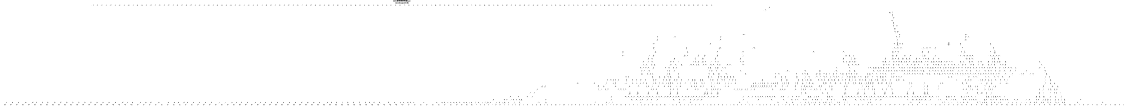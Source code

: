 # Network structure generated by ABC

digraph network {
size = "7.5,10";
center = true;
edge [dir = back];

{
  node [shape = plaintext];
  edge [style = invis];
  LevelTitle1 [label=""];
  LevelTitle2 [label=""];
  Level33 [label = ""];
  Level32 [label = ""];
  Level31 [label = ""];
  Level30 [label = ""];
  Level29 [label = ""];
  Level28 [label = ""];
  Level27 [label = ""];
  Level26 [label = ""];
  Level25 [label = ""];
  Level24 [label = ""];
  Level23 [label = ""];
  Level22 [label = ""];
  Level21 [label = ""];
  Level20 [label = ""];
  Level19 [label = ""];
  Level18 [label = ""];
  Level17 [label = ""];
  Level16 [label = ""];
  Level15 [label = ""];
  Level14 [label = ""];
  Level13 [label = ""];
  Level12 [label = ""];
  Level11 [label = ""];
  Level10 [label = ""];
  Level9 [label = ""];
  Level8 [label = ""];
  Level7 [label = ""];
  Level6 [label = ""];
  Level5 [label = ""];
  Level4 [label = ""];
  Level3 [label = ""];
  Level2 [label = ""];
  Level1 [label = ""];
  Level0 [label = ""];
  LevelTitle1 ->  LevelTitle2 ->  Level33 ->  Level32 ->  Level31 ->  Level30 ->  Level29 ->  Level28 ->  Level27 ->  Level26 ->  Level25 ->  Level24 ->  Level23 ->  Level22 ->  Level21 ->  Level20 ->  Level19 ->  Level18 ->  Level17 ->  Level16 ->  Level15 ->  Level14 ->  Level13 ->  Level12 ->  Level11 ->  Level10 ->  Level9 ->  Level8 ->  Level7 ->  Level6 ->  Level5 ->  Level4 ->  Level3 ->  Level2 ->  Level1 ->  Level0;
}

{
  rank = same;
  LevelTitle1;
  title1 [shape=plaintext,
          fontsize=20,
          fontname = "Times-Roman",
          label="Network structure visualized by ABC\nBenchmark \"c2670.blif\". Time was Thu Oct  8 20:46:03 2020. "
         ];
}

{
  rank = same;
  LevelTitle2;
  title2 [shape=plaintext,
          fontsize=18,
          fontname = "Times-Roman",
          label="The network contains 1253 logic nodes and 0 latches.\n"
         ];
}

{
  rank = same;
  Level33;
  Node234 [label = "G169", shape = invtriangle, color = coral, fillcolor = coral];
  Node235 [label = "G174", shape = invtriangle, color = coral, fillcolor = coral];
  Node236 [label = "G177", shape = invtriangle, color = coral, fillcolor = coral];
  Node237 [label = "G178", shape = invtriangle, color = coral, fillcolor = coral];
  Node238 [label = "G179", shape = invtriangle, color = coral, fillcolor = coral];
  Node239 [label = "G180", shape = invtriangle, color = coral, fillcolor = coral];
  Node240 [label = "G181", shape = invtriangle, color = coral, fillcolor = coral];
  Node241 [label = "G182", shape = invtriangle, color = coral, fillcolor = coral];
  Node242 [label = "G183", shape = invtriangle, color = coral, fillcolor = coral];
  Node243 [label = "G184", shape = invtriangle, color = coral, fillcolor = coral];
  Node244 [label = "G185", shape = invtriangle, color = coral, fillcolor = coral];
  Node245 [label = "G186", shape = invtriangle, color = coral, fillcolor = coral];
  Node246 [label = "G189", shape = invtriangle, color = coral, fillcolor = coral];
  Node247 [label = "G190", shape = invtriangle, color = coral, fillcolor = coral];
  Node248 [label = "G191", shape = invtriangle, color = coral, fillcolor = coral];
  Node249 [label = "G192", shape = invtriangle, color = coral, fillcolor = coral];
  Node250 [label = "G193", shape = invtriangle, color = coral, fillcolor = coral];
  Node251 [label = "G194", shape = invtriangle, color = coral, fillcolor = coral];
  Node252 [label = "G195", shape = invtriangle, color = coral, fillcolor = coral];
  Node253 [label = "G196", shape = invtriangle, color = coral, fillcolor = coral];
  Node254 [label = "G197", shape = invtriangle, color = coral, fillcolor = coral];
  Node255 [label = "G198", shape = invtriangle, color = coral, fillcolor = coral];
  Node256 [label = "G199", shape = invtriangle, color = coral, fillcolor = coral];
  Node257 [label = "G200", shape = invtriangle, color = coral, fillcolor = coral];
  Node258 [label = "G201", shape = invtriangle, color = coral, fillcolor = coral];
  Node259 [label = "G202", shape = invtriangle, color = coral, fillcolor = coral];
  Node260 [label = "G203", shape = invtriangle, color = coral, fillcolor = coral];
  Node261 [label = "G204", shape = invtriangle, color = coral, fillcolor = coral];
  Node262 [label = "G205", shape = invtriangle, color = coral, fillcolor = coral];
  Node263 [label = "G206", shape = invtriangle, color = coral, fillcolor = coral];
  Node264 [label = "G207", shape = invtriangle, color = coral, fillcolor = coral];
  Node265 [label = "G208", shape = invtriangle, color = coral, fillcolor = coral];
  Node266 [label = "G209", shape = invtriangle, color = coral, fillcolor = coral];
  Node267 [label = "G210", shape = invtriangle, color = coral, fillcolor = coral];
  Node268 [label = "G211", shape = invtriangle, color = coral, fillcolor = coral];
  Node269 [label = "G212", shape = invtriangle, color = coral, fillcolor = coral];
  Node270 [label = "G213", shape = invtriangle, color = coral, fillcolor = coral];
  Node271 [label = "G214", shape = invtriangle, color = coral, fillcolor = coral];
  Node272 [label = "G215", shape = invtriangle, color = coral, fillcolor = coral];
  Node273 [label = "G239", shape = invtriangle, color = coral, fillcolor = coral];
  Node274 [label = "G240", shape = invtriangle, color = coral, fillcolor = coral];
  Node275 [label = "G241", shape = invtriangle, color = coral, fillcolor = coral];
  Node276 [label = "G242", shape = invtriangle, color = coral, fillcolor = coral];
  Node277 [label = "G243", shape = invtriangle, color = coral, fillcolor = coral];
  Node278 [label = "G244", shape = invtriangle, color = coral, fillcolor = coral];
  Node279 [label = "G245", shape = invtriangle, color = coral, fillcolor = coral];
  Node280 [label = "G246", shape = invtriangle, color = coral, fillcolor = coral];
  Node281 [label = "G247", shape = invtriangle, color = coral, fillcolor = coral];
  Node282 [label = "G248", shape = invtriangle, color = coral, fillcolor = coral];
  Node283 [label = "G249", shape = invtriangle, color = coral, fillcolor = coral];
  Node284 [label = "G250", shape = invtriangle, color = coral, fillcolor = coral];
  Node285 [label = "G251", shape = invtriangle, color = coral, fillcolor = coral];
  Node286 [label = "G252", shape = invtriangle, color = coral, fillcolor = coral];
  Node287 [label = "G253", shape = invtriangle, color = coral, fillcolor = coral];
  Node288 [label = "G254", shape = invtriangle, color = coral, fillcolor = coral];
  Node289 [label = "G255", shape = invtriangle, color = coral, fillcolor = coral];
  Node290 [label = "G256", shape = invtriangle, color = coral, fillcolor = coral];
  Node291 [label = "G257", shape = invtriangle, color = coral, fillcolor = coral];
  Node292 [label = "G262", shape = invtriangle, color = coral, fillcolor = coral];
  Node293 [label = "G263", shape = invtriangle, color = coral, fillcolor = coral];
  Node294 [label = "G264", shape = invtriangle, color = coral, fillcolor = coral];
  Node295 [label = "G265", shape = invtriangle, color = coral, fillcolor = coral];
  Node296 [label = "G266", shape = invtriangle, color = coral, fillcolor = coral];
  Node297 [label = "G267", shape = invtriangle, color = coral, fillcolor = coral];
  Node298 [label = "G268", shape = invtriangle, color = coral, fillcolor = coral];
  Node299 [label = "G269", shape = invtriangle, color = coral, fillcolor = coral];
  Node300 [label = "G270", shape = invtriangle, color = coral, fillcolor = coral];
  Node301 [label = "G271", shape = invtriangle, color = coral, fillcolor = coral];
  Node302 [label = "G272", shape = invtriangle, color = coral, fillcolor = coral];
  Node303 [label = "G273", shape = invtriangle, color = coral, fillcolor = coral];
  Node304 [label = "G274", shape = invtriangle, color = coral, fillcolor = coral];
  Node305 [label = "G275", shape = invtriangle, color = coral, fillcolor = coral];
  Node306 [label = "G276", shape = invtriangle, color = coral, fillcolor = coral];
  Node307 [label = "G277", shape = invtriangle, color = coral, fillcolor = coral];
  Node308 [label = "G278", shape = invtriangle, color = coral, fillcolor = coral];
  Node309 [label = "G279", shape = invtriangle, color = coral, fillcolor = coral];
  Node310 [label = "G350", shape = invtriangle, color = coral, fillcolor = coral];
  Node311 [label = "G335", shape = invtriangle, color = coral, fillcolor = coral];
  Node312 [label = "G409", shape = invtriangle, color = coral, fillcolor = coral];
  Node313 [label = "G369", shape = invtriangle, color = coral, fillcolor = coral];
  Node314 [label = "G367", shape = invtriangle, color = coral, fillcolor = coral];
  Node315 [label = "G411", shape = invtriangle, color = coral, fillcolor = coral];
  Node316 [label = "G337", shape = invtriangle, color = coral, fillcolor = coral];
  Node317 [label = "G384", shape = invtriangle, color = coral, fillcolor = coral];
  Node318 [label = "G218", shape = invtriangle, color = coral, fillcolor = coral];
  Node319 [label = "G219", shape = invtriangle, color = coral, fillcolor = coral];
  Node320 [label = "G220", shape = invtriangle, color = coral, fillcolor = coral];
  Node321 [label = "G221", shape = invtriangle, color = coral, fillcolor = coral];
  Node322 [label = "G235", shape = invtriangle, color = coral, fillcolor = coral];
  Node323 [label = "G236", shape = invtriangle, color = coral, fillcolor = coral];
  Node324 [label = "G237", shape = invtriangle, color = coral, fillcolor = coral];
  Node325 [label = "G238", shape = invtriangle, color = coral, fillcolor = coral];
  Node326 [label = "G158", shape = invtriangle, color = coral, fillcolor = coral];
  Node327 [label = "G259", shape = invtriangle, color = coral, fillcolor = coral];
  Node328 [label = "G391", shape = invtriangle, color = coral, fillcolor = coral];
  Node329 [label = "G173", shape = invtriangle, color = coral, fillcolor = coral];
  Node330 [label = "G223", shape = invtriangle, color = coral, fillcolor = coral];
  Node331 [label = "G234", shape = invtriangle, color = coral, fillcolor = coral];
  Node332 [label = "G217", shape = invtriangle, color = coral, fillcolor = coral];
  Node333 [label = "G325", shape = invtriangle, color = coral, fillcolor = coral];
  Node334 [label = "G261", shape = invtriangle, color = coral, fillcolor = coral];
  Node335 [label = "G319", shape = invtriangle, color = coral, fillcolor = coral];
  Node336 [label = "G160", shape = invtriangle, color = coral, fillcolor = coral];
  Node337 [label = "G162", shape = invtriangle, color = coral, fillcolor = coral];
  Node338 [label = "G164", shape = invtriangle, color = coral, fillcolor = coral];
  Node339 [label = "G166", shape = invtriangle, color = coral, fillcolor = coral];
  Node340 [label = "G168", shape = invtriangle, color = coral, fillcolor = coral];
  Node341 [label = "G171", shape = invtriangle, color = coral, fillcolor = coral];
  Node342 [label = "G153", shape = invtriangle, color = coral, fillcolor = coral];
  Node343 [label = "G176", shape = invtriangle, color = coral, fillcolor = coral];
  Node344 [label = "G188", shape = invtriangle, color = coral, fillcolor = coral];
  Node345 [label = "G299", shape = invtriangle, color = coral, fillcolor = coral];
  Node346 [label = "G301", shape = invtriangle, color = coral, fillcolor = coral];
  Node347 [label = "G286", shape = invtriangle, color = coral, fillcolor = coral];
  Node348 [label = "G303", shape = invtriangle, color = coral, fillcolor = coral];
  Node349 [label = "G288", shape = invtriangle, color = coral, fillcolor = coral];
  Node350 [label = "G305", shape = invtriangle, color = coral, fillcolor = coral];
  Node351 [label = "G290", shape = invtriangle, color = coral, fillcolor = coral];
  Node352 [label = "G284", shape = invtriangle, color = coral, fillcolor = coral];
  Node353 [label = "G321", shape = invtriangle, color = coral, fillcolor = coral];
  Node354 [label = "G297", shape = invtriangle, color = coral, fillcolor = coral];
  Node355 [label = "G280", shape = invtriangle, color = coral, fillcolor = coral];
  Node356 [label = "G148", shape = invtriangle, color = coral, fillcolor = coral];
  Node357 [label = "G282", shape = invtriangle, color = coral, fillcolor = coral];
  Node358 [label = "G323", shape = invtriangle, color = coral, fillcolor = coral];
  Node359 [label = "G156", shape = invtriangle, color = coral, fillcolor = coral];
  Node360 [label = "G401", shape = invtriangle, color = coral, fillcolor = coral];
  Node361 [label = "G227", shape = invtriangle, color = coral, fillcolor = coral];
  Node362 [label = "G229", shape = invtriangle, color = coral, fillcolor = coral];
  Node363 [label = "G311", shape = invtriangle, color = coral, fillcolor = coral];
  Node364 [label = "G150", shape = invtriangle, color = coral, fillcolor = coral];
  Node365 [label = "G145", shape = invtriangle, color = coral, fillcolor = coral];
  Node366 [label = "G395", shape = invtriangle, color = coral, fillcolor = coral];
  Node367 [label = "G295", shape = invtriangle, color = coral, fillcolor = coral];
  Node368 [label = "G331", shape = invtriangle, color = coral, fillcolor = coral];
  Node369 [label = "G397", shape = invtriangle, color = coral, fillcolor = coral];
  Node370 [label = "G329", shape = invtriangle, color = coral, fillcolor = coral];
  Node371 [label = "G231", shape = invtriangle, color = coral, fillcolor = coral];
  Node372 [label = "G308", shape = invtriangle, color = coral, fillcolor = coral];
  Node373 [label = "G225", shape = invtriangle, color = coral, fillcolor = coral];
}

{
  rank = same;
  Level32;
  Node405 [label = "405\n0 1", shape = ellipse];
}

{
  rank = same;
  Level31;
  Node1534 [label = "1534\n111 1", shape = ellipse];
}

{
  rank = same;
  Level30;
  Node404 [label = "404\n0 1", shape = ellipse];
  Node1533 [label = "1533\n111 1", shape = ellipse];
}

{
  rank = same;
  Level29;
  Node1532 [label = "1532\n1- 1\n-1 1", shape = ellipse];
}

{
  rank = same;
  Level28;
  Node1531 [label = "1531\n11 1", shape = ellipse];
}

{
  rank = same;
  Level27;
  Node1530 [label = "1530\n0 1", shape = ellipse];
}

{
  rank = same;
  Level26;
  Node1529 [label = "1529\n1- 1\n-1 1", shape = ellipse];
}

{
  rank = same;
  Level25;
  Node1527 [label = "1527\n11 1", shape = ellipse];
  Node1528 [label = "1528\n11 1", shape = ellipse];
}

{
  rank = same;
  Level24;
  Node1526 [label = "1526\n0- 1\n-0 1", shape = ellipse];
}

{
  rank = same;
  Level23;
  Node1524 [label = "1524\n1- 1\n-1 1", shape = ellipse];
  Node1525 [label = "1525\n1- 1\n-1 1", shape = ellipse];
}

{
  rank = same;
  Level22;
  Node1516 [label = "1516\n111 1", shape = ellipse];
  Node1522 [label = "1522\n11 1", shape = ellipse];
  Node1523 [label = "1523\n11 1", shape = ellipse];
}

{
  rank = same;
  Level21;
  Node1511 [label = "1511\n0 1", shape = ellipse];
  Node1518 [label = "1518\n0 1", shape = ellipse];
  Node1519 [label = "1519\n11 1", shape = ellipse];
  Node1520 [label = "1520\n0 1", shape = ellipse];
  Node1521 [label = "1521\n11 1", shape = ellipse];
  Node1625 [label = "1625\n1 1", shape = ellipse];
  Node1626 [label = "1626\n1 1", shape = ellipse];
}

{
  rank = same;
  Level20;
  Node1494 [label = "1494\n1- 1\n-1 1", shape = ellipse];
  Node1495 [label = "1495\n11 1", shape = ellipse];
  Node1515 [label = "1515\n1- 1\n-1 1", shape = ellipse];
  Node1517 [label = "1517\n1- 1\n-1 1", shape = ellipse];
}

{
  rank = same;
  Level19;
  Node1461 [label = "1461\n0 1", shape = ellipse];
  Node1482 [label = "1482\n0 1", shape = ellipse];
  Node1483 [label = "1483\n11 1", shape = ellipse];
  Node1508 [label = "1508\n1---- 1\n-1--- 1\n--1-- 1\n---1- 1\n----1 1", shape = ellipse];
  Node1509 [label = "1509\n11 1", shape = ellipse];
  Node1510 [label = "1510\n0- 1\n-0 1", shape = ellipse];
  Node1512 [label = "1512\n1---- 1\n-1--- 1\n--1-- 1\n---1- 1\n----1 1", shape = ellipse];
  Node1513 [label = "1513\n11 1", shape = ellipse];
  Node1514 [label = "1514\n0- 1\n-0 1", shape = ellipse];
}

{
  rank = same;
  Level18;
  Node1420 [label = "1420\n11 1", shape = ellipse];
  Node1457 [label = "1457\n0- 1\n-0 1", shape = ellipse];
  Node1458 [label = "1458\n0- 1\n-0 1", shape = ellipse];
  Node1498 [label = "1498\n1-- 1\n-1- 1\n--1 1", shape = ellipse];
  Node1499 [label = "1499\n0 1", shape = ellipse];
  Node1500 [label = "1500\n11111 1", shape = ellipse];
  Node1501 [label = "1501\n1111 1", shape = ellipse];
  Node1502 [label = "1502\n11111 1", shape = ellipse];
  Node1503 [label = "1503\n1-- 1\n-1- 1\n--1 1", shape = ellipse];
  Node1504 [label = "1504\n0 1", shape = ellipse];
  Node1505 [label = "1505\n11111 1", shape = ellipse];
  Node1506 [label = "1506\n1111 1", shape = ellipse];
  Node1507 [label = "1507\n11111 1", shape = ellipse];
}

{
  rank = same;
  Level17;
  Node403 [label = "403\n1- 1\n-1 1", shape = ellipse];
  Node1391 [label = "1391\n0 1", shape = ellipse];
  Node1441 [label = "1441\n0- 1\n-0 1", shape = ellipse];
  Node1442 [label = "1442\n0- 1\n-0 1", shape = ellipse];
  Node1484 [label = "1484\n0- 1\n-0 1", shape = ellipse];
  Node1485 [label = "1485\n0- 1\n-0 1", shape = ellipse];
  Node1486 [label = "1486\n0 1", shape = ellipse];
  Node1487 [label = "1487\n1--- 1\n-1-- 1\n--1- 1\n---1 1", shape = ellipse];
  Node1488 [label = "1488\n0- 1\n-0 1", shape = ellipse];
  Node1489 [label = "1489\n0- 1\n-0 1", shape = ellipse];
  Node1490 [label = "1490\n0 1", shape = ellipse];
  Node1491 [label = "1491\n1--- 1\n-1-- 1\n--1- 1\n---1 1", shape = ellipse];
  Node1492 [label = "1492\n11 1", shape = ellipse];
  Node1493 [label = "1493\n111 1", shape = ellipse];
  Node1496 [label = "1496\n11 1", shape = ellipse];
  Node1497 [label = "1497\n111 1", shape = ellipse];
}

{
  rank = same;
  Level16;
  Node1347 [label = "1347\n11 1", shape = ellipse];
  Node1350 [label = "1350\n0- 1\n-0 1", shape = ellipse];
  Node1412 [label = "1412\n0 1", shape = ellipse];
  Node1413 [label = "1413\n0- 1\n-0 1", shape = ellipse];
  Node1414 [label = "1414\n0 1", shape = ellipse];
  Node1415 [label = "1415\n0- 1\n-0 1", shape = ellipse];
  Node1459 [label = "1459\n0- 1\n-0 1", shape = ellipse];
  Node1460 [label = "1460\n0- 1\n-0 1", shape = ellipse];
  Node1462 [label = "1462\n0- 1\n-0 1", shape = ellipse];
  Node1463 [label = "1463\n0- 1\n-0 1", shape = ellipse];
  Node1464 [label = "1464\n0- 1\n-0 1", shape = ellipse];
  Node1465 [label = "1465\n1111 1", shape = ellipse];
  Node1466 [label = "1466\n11 1", shape = ellipse];
  Node1467 [label = "1467\n111 1", shape = ellipse];
  Node1468 [label = "1468\n1111 1", shape = ellipse];
  Node1469 [label = "1469\n11 1", shape = ellipse];
  Node1470 [label = "1470\n111 1", shape = ellipse];
  Node1471 [label = "1471\n0- 1\n-0 1", shape = ellipse];
  Node1472 [label = "1472\n0- 1\n-0 1", shape = ellipse];
  Node1473 [label = "1473\n0- 1\n-0 1", shape = ellipse];
  Node1474 [label = "1474\n0- 1\n-0 1", shape = ellipse];
  Node1475 [label = "1475\n0- 1\n-0 1", shape = ellipse];
  Node1476 [label = "1476\n1111 1", shape = ellipse];
  Node1477 [label = "1477\n11 1", shape = ellipse];
  Node1478 [label = "1478\n111 1", shape = ellipse];
  Node1479 [label = "1479\n1111 1", shape = ellipse];
  Node1480 [label = "1480\n11 1", shape = ellipse];
  Node1481 [label = "1481\n111 1", shape = ellipse];
}

{
  rank = same;
  Level15;
  Node1321 [label = "1321\n0- 1\n-0 1", shape = ellipse];
  Node1329 [label = "1329\n0- 1\n-0 1", shape = ellipse];
  Node1383 [label = "1383\n0- 1\n-0 1", shape = ellipse];
  Node1384 [label = "1384\n0- 1\n-0 1", shape = ellipse];
  Node1421 [label = "1421\n0- 1\n-0 1", shape = ellipse];
  Node1422 [label = "1422\n0- 1\n-0 1", shape = ellipse];
  Node1423 [label = "1423\n0- 1\n-0 1", shape = ellipse];
  Node1424 [label = "1424\n0- 1\n-0 1", shape = ellipse];
  Node1425 [label = "1425\n0- 1\n-0 1", shape = ellipse];
  Node1426 [label = "1426\n0- 1\n-0 1", shape = ellipse];
  Node1433 [label = "1433\n0- 1\n-0 1", shape = ellipse];
  Node1434 [label = "1434\n0- 1\n-0 1", shape = ellipse];
  Node1435 [label = "1435\n0- 1\n-0 1", shape = ellipse];
  Node1436 [label = "1436\n0- 1\n-0 1", shape = ellipse];
  Node1437 [label = "1437\n0- 1\n-0 1", shape = ellipse];
  Node1438 [label = "1438\n0- 1\n-0 1", shape = ellipse];
  Node1443 [label = "1443\n0- 1\n-0 1", shape = ellipse];
  Node1444 [label = "1444\n0- 1\n-0 1", shape = ellipse];
  Node1445 [label = "1445\n0 1", shape = ellipse];
  Node1446 [label = "1446\n0- 1\n-0 1", shape = ellipse];
  Node1447 [label = "1447\n0 1", shape = ellipse];
  Node1448 [label = "1448\n0- 1\n-0 1", shape = ellipse];
  Node1449 [label = "1449\n0- 1\n-0 1", shape = ellipse];
  Node1450 [label = "1450\n0- 1\n-0 1", shape = ellipse];
  Node1451 [label = "1451\n0- 1\n-0 1", shape = ellipse];
  Node1452 [label = "1452\n0 1", shape = ellipse];
  Node1453 [label = "1453\n0- 1\n-0 1", shape = ellipse];
  Node1454 [label = "1454\n0 1", shape = ellipse];
  Node1455 [label = "1455\n0- 1\n-0 1", shape = ellipse];
  Node1456 [label = "1456\n0- 1\n-0 1", shape = ellipse];
}

{
  rank = same;
  Level14;
  Node402 [label = "402\n0 1", shape = ellipse];
  Node1181 [label = "1181\n0 1", shape = ellipse];
  Node1278 [label = "1278\n0- 1\n-0 1", shape = ellipse];
  Node1280 [label = "1280\n0- 1\n-0 1", shape = ellipse];
  Node1300 [label = "1300\n0 1", shape = ellipse];
  Node1322 [label = "1322\n00 1", shape = ellipse];
  Node1323 [label = "1323\n00 1", shape = ellipse];
  Node1324 [label = "1324\n00 1", shape = ellipse];
  Node1325 [label = "1325\n00 1", shape = ellipse];
  Node1326 [label = "1326\n0 1", shape = ellipse];
  Node1327 [label = "1327\n0 1", shape = ellipse];
  Node1352 [label = "1352\n0- 1\n-0 1", shape = ellipse];
  Node1354 [label = "1354\n0- 1\n-0 1", shape = ellipse];
  Node1356 [label = "1356\n0- 1\n-0 1", shape = ellipse];
  Node1358 [label = "1358\n0- 1\n-0 1", shape = ellipse];
  Node1360 [label = "1360\n0- 1\n-0 1", shape = ellipse];
  Node1362 [label = "1362\n0- 1\n-0 1", shape = ellipse];
  Node1363 [label = "1363\n0 1", shape = ellipse];
  Node1364 [label = "1364\n0 1", shape = ellipse];
  Node1369 [label = "1369\n0- 1\n-0 1", shape = ellipse];
  Node1371 [label = "1371\n0- 1\n-0 1", shape = ellipse];
  Node1373 [label = "1373\n0- 1\n-0 1", shape = ellipse];
  Node1375 [label = "1375\n0- 1\n-0 1", shape = ellipse];
  Node1377 [label = "1377\n0- 1\n-0 1", shape = ellipse];
  Node1379 [label = "1379\n0- 1\n-0 1", shape = ellipse];
  Node1380 [label = "1380\n0 1", shape = ellipse];
  Node1381 [label = "1381\n0 1", shape = ellipse];
  Node1392 [label = "1392\n0- 1\n-0 1", shape = ellipse];
  Node1393 [label = "1393\n0- 1\n-0 1", shape = ellipse];
  Node1394 [label = "1394\n0- 1\n-0 1", shape = ellipse];
  Node1395 [label = "1395\n0- 1\n-0 1", shape = ellipse];
  Node1396 [label = "1396\n0- 1\n-0 1", shape = ellipse];
  Node1397 [label = "1397\n0- 1\n-0 1", shape = ellipse];
  Node1398 [label = "1398\n11 1", shape = ellipse];
  Node1399 [label = "1399\n11 1", shape = ellipse];
  Node1400 [label = "1400\n0- 1\n-0 1", shape = ellipse];
  Node1401 [label = "1401\n0- 1\n-0 1", shape = ellipse];
  Node1402 [label = "1402\n0- 1\n-0 1", shape = ellipse];
  Node1403 [label = "1403\n0- 1\n-0 1", shape = ellipse];
  Node1404 [label = "1404\n0- 1\n-0 1", shape = ellipse];
  Node1405 [label = "1405\n0- 1\n-0 1", shape = ellipse];
  Node1406 [label = "1406\n11 1", shape = ellipse];
  Node1407 [label = "1407\n11 1", shape = ellipse];
  Node1408 [label = "1408\n1 1", shape = ellipse];
  Node1409 [label = "1409\n1 1", shape = ellipse];
  Node1410 [label = "1410\n1 1", shape = ellipse];
  Node1411 [label = "1411\n1 1", shape = ellipse];
  Node1416 [label = "1416\n0 1", shape = ellipse];
  Node1417 [label = "1417\n0- 1\n-0 1", shape = ellipse];
  Node1418 [label = "1418\n0- 1\n-0 1", shape = ellipse];
  Node1419 [label = "1419\n0 1", shape = ellipse];
  Node1427 [label = "1427\n0 1", shape = ellipse];
  Node1428 [label = "1428\n0- 1\n-0 1", shape = ellipse];
  Node1429 [label = "1429\n0 1", shape = ellipse];
  Node1430 [label = "1430\n0- 1\n-0 1", shape = ellipse];
  Node1431 [label = "1431\n0- 1\n-0 1", shape = ellipse];
  Node1432 [label = "1432\n0 1", shape = ellipse];
  Node1439 [label = "1439\n0 1", shape = ellipse];
  Node1440 [label = "1440\n0- 1\n-0 1", shape = ellipse];
}

{
  rank = same;
  Level13;
  Node400 [label = "400\n0 1", shape = ellipse];
  Node401 [label = "401\n0 1", shape = ellipse];
  Node1117 [label = "1117\n11 1", shape = ellipse];
  Node1155 [label = "1155\n111 1", shape = ellipse];
  Node1237 [label = "1237\n0- 1\n-0 1", shape = ellipse];
  Node1246 [label = "1246\n0- 1\n-0 1", shape = ellipse];
  Node1247 [label = "1247\n0 1", shape = ellipse];
  Node1260 [label = "1260\n0- 1\n-0 1", shape = ellipse];
  Node1261 [label = "1261\n0- 1\n-0 1", shape = ellipse];
  Node1274 [label = "1274\n111 1", shape = ellipse];
  Node1275 [label = "1275\n111 1", shape = ellipse];
  Node1276 [label = "1276\n111 1", shape = ellipse];
  Node1277 [label = "1277\n111 1", shape = ellipse];
  Node1311 [label = "1311\n1 1", shape = ellipse];
  Node1312 [label = "1312\n1 1", shape = ellipse];
  Node1319 [label = "1319\n1 1", shape = ellipse];
  Node1320 [label = "1320\n1 1", shape = ellipse];
  Node1328 [label = "1328\n11 1", shape = ellipse];
  Node1330 [label = "1330\n0 1", shape = ellipse];
  Node1331 [label = "1331\n0 1", shape = ellipse];
  Node1332 [label = "1332\n0 1", shape = ellipse];
  Node1333 [label = "1333\n0 1", shape = ellipse];
  Node1334 [label = "1334\n0 1", shape = ellipse];
  Node1335 [label = "1335\n0 1", shape = ellipse];
  Node1336 [label = "1336\n11 1", shape = ellipse];
  Node1337 [label = "1337\n0 1", shape = ellipse];
  Node1338 [label = "1338\n0 1", shape = ellipse];
  Node1339 [label = "1339\n0 1", shape = ellipse];
  Node1340 [label = "1340\n0 1", shape = ellipse];
  Node1341 [label = "1341\n0 1", shape = ellipse];
  Node1342 [label = "1342\n0 1", shape = ellipse];
  Node1343 [label = "1343\n11 1", shape = ellipse];
  Node1344 [label = "1344\n11 1", shape = ellipse];
  Node1345 [label = "1345\n11 1", shape = ellipse];
  Node1346 [label = "1346\n11 1", shape = ellipse];
  Node1348 [label = "1348\n11 1", shape = ellipse];
  Node1349 [label = "1349\n11 1", shape = ellipse];
  Node1351 [label = "1351\n0 1", shape = ellipse];
  Node1353 [label = "1353\n0 1", shape = ellipse];
  Node1355 [label = "1355\n0 1", shape = ellipse];
  Node1357 [label = "1357\n0 1", shape = ellipse];
  Node1359 [label = "1359\n0 1", shape = ellipse];
  Node1361 [label = "1361\n0 1", shape = ellipse];
  Node1365 [label = "1365\n11 1", shape = ellipse];
  Node1366 [label = "1366\n11 1", shape = ellipse];
  Node1367 [label = "1367\n11 1", shape = ellipse];
  Node1368 [label = "1368\n0 1", shape = ellipse];
  Node1370 [label = "1370\n0 1", shape = ellipse];
  Node1372 [label = "1372\n0 1", shape = ellipse];
  Node1374 [label = "1374\n0 1", shape = ellipse];
  Node1376 [label = "1376\n0 1", shape = ellipse];
  Node1378 [label = "1378\n0 1", shape = ellipse];
  Node1382 [label = "1382\n11 1", shape = ellipse];
  Node1385 [label = "1385\n1 1", shape = ellipse];
  Node1386 [label = "1386\n1 1", shape = ellipse];
  Node1387 [label = "1387\n1 1", shape = ellipse];
  Node1388 [label = "1388\n1 1", shape = ellipse];
  Node1389 [label = "1389\n1 1", shape = ellipse];
  Node1390 [label = "1390\n1 1", shape = ellipse];
}

{
  rank = same;
  Level12;
  Node1083 [label = "1083\n0 1", shape = ellipse];
  Node1119 [label = "1119\n0- 1\n-0 1", shape = ellipse];
  Node1120 [label = "1120\n11 1", shape = ellipse];
  Node1121 [label = "1121\n11 1", shape = ellipse];
  Node1127 [label = "1127\n0- 1\n-0 1", shape = ellipse];
  Node1191 [label = "1191\n00 1", shape = ellipse];
  Node1192 [label = "1192\n00 1", shape = ellipse];
  Node1193 [label = "1193\n0 1", shape = ellipse];
  Node1216 [label = "1216\n0- 1\n-0 1", shape = ellipse];
  Node1217 [label = "1217\n0 1", shape = ellipse];
  Node1218 [label = "1218\n0 1", shape = ellipse];
  Node1219 [label = "1219\n0 1", shape = ellipse];
  Node1220 [label = "1220\n0 1", shape = ellipse];
  Node1233 [label = "1233\n0- 1\n-0 1", shape = ellipse];
  Node1234 [label = "1234\n0- 1\n-0 1", shape = ellipse];
  Node1235 [label = "1235\n0- 1\n-0 1", shape = ellipse];
  Node1236 [label = "1236\n0- 1\n-0 1", shape = ellipse];
  Node1238 [label = "1238\n0 1", shape = ellipse];
  Node1239 [label = "1239\n0 1", shape = ellipse];
  Node1240 [label = "1240\n0 1", shape = ellipse];
  Node1241 [label = "1241\n0 1", shape = ellipse];
  Node1242 [label = "1242\n111 1", shape = ellipse];
  Node1243 [label = "1243\n111 1", shape = ellipse];
  Node1244 [label = "1244\n111 1", shape = ellipse];
  Node1245 [label = "1245\n111 1", shape = ellipse];
  Node1262 [label = "1262\n1 1", shape = ellipse];
  Node1263 [label = "1263\n1 1", shape = ellipse];
  Node1264 [label = "1264\n1 1", shape = ellipse];
  Node1265 [label = "1265\n1 1", shape = ellipse];
  Node1266 [label = "1266\n1 1", shape = ellipse];
  Node1267 [label = "1267\n1 1", shape = ellipse];
  Node1268 [label = "1268\n1 1", shape = ellipse];
  Node1269 [label = "1269\n1 1", shape = ellipse];
  Node1270 [label = "1270\n1 1", shape = ellipse];
  Node1271 [label = "1271\n1 1", shape = ellipse];
  Node1272 [label = "1272\n1 1", shape = ellipse];
  Node1273 [label = "1273\n1 1", shape = ellipse];
  Node1279 [label = "1279\n1- 1\n-1 1", shape = ellipse];
  Node1281 [label = "1281\n11 1", shape = ellipse];
  Node1282 [label = "1282\n11 1", shape = ellipse];
  Node1283 [label = "1283\n11 1", shape = ellipse];
  Node1284 [label = "1284\n11 1", shape = ellipse];
  Node1285 [label = "1285\n11 1", shape = ellipse];
  Node1286 [label = "1286\n11 1", shape = ellipse];
  Node1287 [label = "1287\n1- 1\n-1 1", shape = ellipse];
  Node1288 [label = "1288\n11 1", shape = ellipse];
  Node1289 [label = "1289\n11 1", shape = ellipse];
  Node1290 [label = "1290\n11 1", shape = ellipse];
  Node1291 [label = "1291\n11 1", shape = ellipse];
  Node1292 [label = "1292\n11 1", shape = ellipse];
  Node1293 [label = "1293\n11 1", shape = ellipse];
  Node1294 [label = "1294\n1- 1\n-1 1", shape = ellipse];
  Node1295 [label = "1295\n1- 1\n-1 1", shape = ellipse];
  Node1296 [label = "1296\n1- 1\n-1 1", shape = ellipse];
  Node1297 [label = "1297\n1- 1\n-1 1", shape = ellipse];
  Node1298 [label = "1298\n1- 1\n-1 1", shape = ellipse];
  Node1299 [label = "1299\n1- 1\n-1 1", shape = ellipse];
  Node1301 [label = "1301\n1- 1\n-1 1", shape = ellipse];
  Node1302 [label = "1302\n1- 1\n-1 1", shape = ellipse];
  Node1303 [label = "1303\n1- 1\n-1 1", shape = ellipse];
  Node1304 [label = "1304\n1- 1\n-1 1", shape = ellipse];
  Node1305 [label = "1305\n1 1", shape = ellipse];
  Node1306 [label = "1306\n1 1", shape = ellipse];
  Node1307 [label = "1307\n1 1", shape = ellipse];
  Node1308 [label = "1308\n1 1", shape = ellipse];
  Node1309 [label = "1309\n1 1", shape = ellipse];
  Node1310 [label = "1310\n1 1", shape = ellipse];
  Node1313 [label = "1313\n1 1", shape = ellipse];
  Node1314 [label = "1314\n1 1", shape = ellipse];
  Node1315 [label = "1315\n1 1", shape = ellipse];
  Node1316 [label = "1316\n1 1", shape = ellipse];
  Node1317 [label = "1317\n1 1", shape = ellipse];
  Node1318 [label = "1318\n1 1", shape = ellipse];
}

{
  rank = same;
  Level11;
  Node399 [label = "399\n0- 1\n-0 1", shape = ellipse];
  Node1036 [label = "1036\n0- 1\n-0 1", shape = ellipse];
  Node1084 [label = "1084\n0- 1\n-0 1", shape = ellipse];
  Node1085 [label = "1085\n11111 1", shape = ellipse];
  Node1086 [label = "1086\n11111 1", shape = ellipse];
  Node1087 [label = "1087\n11 1", shape = ellipse];
  Node1088 [label = "1088\n11111 1", shape = ellipse];
  Node1089 [label = "1089\n0- 1\n-0 1", shape = ellipse];
  Node1138 [label = "1138\n0- 1\n-0 1", shape = ellipse];
  Node1156 [label = "1156\n111 1", shape = ellipse];
  Node1157 [label = "1157\n111 1", shape = ellipse];
  Node1158 [label = "1158\n0- 1\n-0 1", shape = ellipse];
  Node1159 [label = "1159\n0 1", shape = ellipse];
  Node1160 [label = "1160\n0 1", shape = ellipse];
  Node1161 [label = "1161\n0 1", shape = ellipse];
  Node1162 [label = "1162\n0 1", shape = ellipse];
  Node1163 [label = "1163\n11 1", shape = ellipse];
  Node1164 [label = "1164\n11 1", shape = ellipse];
  Node1165 [label = "1165\n0 1", shape = ellipse];
  Node1166 [label = "1166\n0 1", shape = ellipse];
  Node1167 [label = "1167\n0 1", shape = ellipse];
  Node1168 [label = "1168\n1 1", shape = ellipse];
  Node1169 [label = "1169\n1 1", shape = ellipse];
  Node1170 [label = "1170\n1 1", shape = ellipse];
  Node1171 [label = "1171\n1 1", shape = ellipse];
  Node1173 [label = "1173\n11 1", shape = ellipse];
  Node1174 [label = "1174\n11 1", shape = ellipse];
  Node1175 [label = "1175\n0 1", shape = ellipse];
  Node1176 [label = "1176\n0 1", shape = ellipse];
  Node1177 [label = "1177\n0 1", shape = ellipse];
  Node1178 [label = "1178\n0 1", shape = ellipse];
  Node1179 [label = "1179\n0 1", shape = ellipse];
  Node1180 [label = "1180\n0 1", shape = ellipse];
  Node1212 [label = "1212\n0 1", shape = ellipse];
  Node1213 [label = "1213\n0 1", shape = ellipse];
  Node1214 [label = "1214\n0 1", shape = ellipse];
  Node1215 [label = "1215\n0 1", shape = ellipse];
  Node1221 [label = "1221\n11 1", shape = ellipse];
  Node1222 [label = "1222\n11 1", shape = ellipse];
  Node1223 [label = "1223\n11 1", shape = ellipse];
  Node1224 [label = "1224\n11 1", shape = ellipse];
  Node1225 [label = "1225\n11 1", shape = ellipse];
  Node1226 [label = "1226\n11 1", shape = ellipse];
  Node1227 [label = "1227\n11 1", shape = ellipse];
  Node1228 [label = "1228\n11 1", shape = ellipse];
  Node1229 [label = "1229\n11 1", shape = ellipse];
  Node1230 [label = "1230\n11 1", shape = ellipse];
  Node1231 [label = "1231\n11 1", shape = ellipse];
  Node1232 [label = "1232\n11 1", shape = ellipse];
  Node1248 [label = "1248\n11 1", shape = ellipse];
  Node1249 [label = "1249\n11 1", shape = ellipse];
  Node1250 [label = "1250\n11 1", shape = ellipse];
  Node1251 [label = "1251\n11 1", shape = ellipse];
  Node1252 [label = "1252\n11 1", shape = ellipse];
  Node1253 [label = "1253\n11 1", shape = ellipse];
  Node1254 [label = "1254\n11 1", shape = ellipse];
  Node1255 [label = "1255\n11 1", shape = ellipse];
  Node1256 [label = "1256\n11 1", shape = ellipse];
  Node1257 [label = "1257\n11 1", shape = ellipse];
  Node1258 [label = "1258\n11 1", shape = ellipse];
  Node1259 [label = "1259\n11 1", shape = ellipse];
}

{
  rank = same;
  Level10;
  Node988 [label = "988\n0- 1\n-0 1", shape = ellipse];
  Node1040 [label = "1040\n0 1", shape = ellipse];
  Node1041 [label = "1041\n0- 1\n-0 1", shape = ellipse];
  Node1042 [label = "1042\n0 1", shape = ellipse];
  Node1043 [label = "1043\n0 1", shape = ellipse];
  Node1044 [label = "1044\n0 1", shape = ellipse];
  Node1045 [label = "1045\n0 1", shape = ellipse];
  Node1046 [label = "1046\n0 1", shape = ellipse];
  Node1047 [label = "1047\n0 1", shape = ellipse];
  Node1048 [label = "1048\n0 1", shape = ellipse];
  Node1049 [label = "1049\n0 1", shape = ellipse];
  Node1050 [label = "1050\n0 1", shape = ellipse];
  Node1051 [label = "1051\n0 1", shape = ellipse];
  Node1052 [label = "1052\n0 1", shape = ellipse];
  Node1053 [label = "1053\n0 1", shape = ellipse];
  Node1054 [label = "1054\n0 1", shape = ellipse];
  Node1055 [label = "1055\n0 1", shape = ellipse];
  Node1056 [label = "1056\n0 1", shape = ellipse];
  Node1057 [label = "1057\n0 1", shape = ellipse];
  Node1062 [label = "1062\n0 1", shape = ellipse];
  Node1063 [label = "1063\n0- 1\n-0 1", shape = ellipse];
  Node1100 [label = "1100\n0- 1\n-0 1", shape = ellipse];
  Node1101 [label = "1101\n0- 1\n-0 1", shape = ellipse];
  Node1102 [label = "1102\n1- 1\n-1 1", shape = ellipse];
  Node1103 [label = "1103\n1- 1\n-1 1", shape = ellipse];
  Node1108 [label = "1108\n0 1", shape = ellipse];
  Node1109 [label = "1109\n0- 1\n-0 1", shape = ellipse];
  Node1110 [label = "1110\n0- 1\n-0 1", shape = ellipse];
  Node1111 [label = "1111\n0 1", shape = ellipse];
  Node1112 [label = "1112\n0- 1\n-0 1", shape = ellipse];
  Node1123 [label = "1123\n0 1", shape = ellipse];
  Node1124 [label = "1124\n0 1", shape = ellipse];
  Node1125 [label = "1125\n111 1", shape = ellipse];
  Node1126 [label = "1126\n111 1", shape = ellipse];
  Node1132 [label = "1132\n0- 1\n-0 1", shape = ellipse];
  Node1133 [label = "1133\n0- 1\n-0 1", shape = ellipse];
  Node1134 [label = "1134\n0 1", shape = ellipse];
  Node1135 [label = "1135\n0- 1\n-0 1", shape = ellipse];
  Node1136 [label = "1136\n0- 1\n-0 1", shape = ellipse];
  Node1137 [label = "1137\n0- 1\n-0 1", shape = ellipse];
  Node1139 [label = "1139\n11 1", shape = ellipse];
  Node1140 [label = "1140\n11 1", shape = ellipse];
  Node1141 [label = "1141\n11 1", shape = ellipse];
  Node1142 [label = "1142\n11 1", shape = ellipse];
  Node1143 [label = "1143\n1- 1\n-1 1", shape = ellipse];
  Node1144 [label = "1144\n1- 1\n-1 1", shape = ellipse];
  Node1145 [label = "1145\n11 1", shape = ellipse];
  Node1146 [label = "1146\n11 1", shape = ellipse];
  Node1147 [label = "1147\n1- 1\n-1 1", shape = ellipse];
  Node1148 [label = "1148\n1- 1\n-1 1", shape = ellipse];
  Node1149 [label = "1149\n11 1", shape = ellipse];
  Node1150 [label = "1150\n11 1", shape = ellipse];
  Node1151 [label = "1151\n11 1", shape = ellipse];
  Node1152 [label = "1152\n11 1", shape = ellipse];
  Node1153 [label = "1153\n11 1", shape = ellipse];
  Node1154 [label = "1154\n11 1", shape = ellipse];
  Node1172 [label = "1172\n11 1", shape = ellipse];
  Node1182 [label = "1182\n11 1", shape = ellipse];
  Node1183 [label = "1183\n0 1", shape = ellipse];
  Node1184 [label = "1184\n11 1", shape = ellipse];
  Node1185 [label = "1185\n11 1", shape = ellipse];
  Node1186 [label = "1186\n11 1", shape = ellipse];
  Node1187 [label = "1187\n0 1", shape = ellipse];
  Node1188 [label = "1188\n11 1", shape = ellipse];
  Node1189 [label = "1189\n11 1", shape = ellipse];
  Node1190 [label = "1190\n11 1", shape = ellipse];
  Node1194 [label = "1194\n0 1", shape = ellipse];
  Node1195 [label = "1195\n11 1", shape = ellipse];
  Node1196 [label = "1196\n11 1", shape = ellipse];
  Node1197 [label = "1197\n11 1", shape = ellipse];
  Node1198 [label = "1198\n11 1", shape = ellipse];
  Node1199 [label = "1199\n11 1", shape = ellipse];
  Node1200 [label = "1200\n11 1", shape = ellipse];
  Node1201 [label = "1201\n11 1", shape = ellipse];
  Node1202 [label = "1202\n11 1", shape = ellipse];
  Node1203 [label = "1203\n0 1", shape = ellipse];
  Node1204 [label = "1204\n11 1", shape = ellipse];
  Node1205 [label = "1205\n11 1", shape = ellipse];
  Node1206 [label = "1206\n11 1", shape = ellipse];
  Node1207 [label = "1207\n11 1", shape = ellipse];
  Node1208 [label = "1208\n11 1", shape = ellipse];
  Node1209 [label = "1209\n11 1", shape = ellipse];
  Node1210 [label = "1210\n11 1", shape = ellipse];
  Node1211 [label = "1211\n11 1", shape = ellipse];
}

{
  rank = same;
  Level9;
  Node939 [label = "939\n0- 1\n-0 1", shape = ellipse];
  Node941 [label = "941\n0 1", shape = ellipse];
  Node979 [label = "979\n0- 1\n-0 1", shape = ellipse];
  Node982 [label = "982\n0- 1\n-0 1", shape = ellipse];
  Node993 [label = "993\n0- 1\n-0 1", shape = ellipse];
  Node994 [label = "994\n0- 1\n-0 1", shape = ellipse];
  Node995 [label = "995\n0- 1\n-0 1", shape = ellipse];
  Node996 [label = "996\n0- 1\n-0 1", shape = ellipse];
  Node997 [label = "997\n0- 1\n-0 1", shape = ellipse];
  Node998 [label = "998\n0- 1\n-0 1", shape = ellipse];
  Node999 [label = "999\n0- 1\n-0 1", shape = ellipse];
  Node1000 [label = "1000\n0- 1\n-0 1", shape = ellipse];
  Node1001 [label = "1001\n0- 1\n-0 1", shape = ellipse];
  Node1002 [label = "1002\n0- 1\n-0 1", shape = ellipse];
  Node1003 [label = "1003\n0- 1\n-0 1", shape = ellipse];
  Node1004 [label = "1004\n0- 1\n-0 1", shape = ellipse];
  Node1005 [label = "1005\n0- 1\n-0 1", shape = ellipse];
  Node1006 [label = "1006\n0- 1\n-0 1", shape = ellipse];
  Node1007 [label = "1007\n0- 1\n-0 1", shape = ellipse];
  Node1008 [label = "1008\n0- 1\n-0 1", shape = ellipse];
  Node1017 [label = "1017\n0- 1\n-0 1", shape = ellipse];
  Node1023 [label = "1023\n0- 1\n-0 1", shape = ellipse];
  Node1058 [label = "1058\n0 1", shape = ellipse];
  Node1059 [label = "1059\n0 1", shape = ellipse];
  Node1060 [label = "1060\n1 1", shape = ellipse];
  Node1061 [label = "1061\n1 1", shape = ellipse];
  Node1072 [label = "1072\n0- 1\n-0 1", shape = ellipse];
  Node1074 [label = "1074\n0 1", shape = ellipse];
  Node1075 [label = "1075\n0 1", shape = ellipse];
  Node1076 [label = "1076\n11 1", shape = ellipse];
  Node1077 [label = "1077\n11 1", shape = ellipse];
  Node1078 [label = "1078\n0- 1\n-0 1", shape = ellipse];
  Node1079 [label = "1079\n0- 1\n-0 1", shape = ellipse];
  Node1080 [label = "1080\n0- 1\n-0 1", shape = ellipse];
  Node1081 [label = "1081\n1 1", shape = ellipse];
  Node1082 [label = "1082\n1 1", shape = ellipse];
  Node1090 [label = "1090\n1 1", shape = ellipse];
  Node1091 [label = "1091\n1 1", shape = ellipse];
  Node1092 [label = "1092\n0- 1\n-0 1", shape = ellipse];
  Node1093 [label = "1093\n0- 1\n-0 1", shape = ellipse];
  Node1094 [label = "1094\n0- 1\n-0 1", shape = ellipse];
  Node1095 [label = "1095\n0- 1\n-0 1", shape = ellipse];
  Node1096 [label = "1096\n0- 1\n-0 1", shape = ellipse];
  Node1097 [label = "1097\n0- 1\n-0 1", shape = ellipse];
  Node1098 [label = "1098\n0- 1\n-0 1", shape = ellipse];
  Node1099 [label = "1099\n0- 1\n-0 1", shape = ellipse];
  Node1104 [label = "1104\n11 1", shape = ellipse];
  Node1105 [label = "1105\n11 1", shape = ellipse];
  Node1106 [label = "1106\n11 1", shape = ellipse];
  Node1107 [label = "1107\n11 1", shape = ellipse];
  Node1113 [label = "1113\n11 1", shape = ellipse];
  Node1114 [label = "1114\n11 1", shape = ellipse];
  Node1115 [label = "1115\n11 1", shape = ellipse];
  Node1116 [label = "1116\n11 1", shape = ellipse];
  Node1118 [label = "1118\n1 1", shape = ellipse];
  Node1122 [label = "1122\n1 1", shape = ellipse];
  Node1128 [label = "1128\n1 1", shape = ellipse];
  Node1129 [label = "1129\n1 1", shape = ellipse];
  Node1130 [label = "1130\n1 1", shape = ellipse];
  Node1131 [label = "1131\n1 1", shape = ellipse];
  Node1623 [label = "1623\n1 1", shape = ellipse];
  Node1624 [label = "1624\n1 1", shape = ellipse];
}

{
  rank = same;
  Level8;
  Node398 [label = "398\n1- 1\n-1 1", shape = ellipse];
  Node865 [label = "865\n0- 1\n-0 1", shape = ellipse];
  Node875 [label = "875\n00 1", shape = ellipse];
  Node876 [label = "876\n00 1", shape = ellipse];
  Node877 [label = "877\n0 1", shape = ellipse];
  Node878 [label = "878\n0 1", shape = ellipse];
  Node904 [label = "904\n00 1", shape = ellipse];
  Node905 [label = "905\n00 1", shape = ellipse];
  Node942 [label = "942\n0- 1\n-0 1", shape = ellipse];
  Node943 [label = "943\n0- 1\n-0 1", shape = ellipse];
  Node944 [label = "944\n0- 1\n-0 1", shape = ellipse];
  Node945 [label = "945\n0- 1\n-0 1", shape = ellipse];
  Node946 [label = "946\n0- 1\n-0 1", shape = ellipse];
  Node947 [label = "947\n0- 1\n-0 1", shape = ellipse];
  Node948 [label = "948\n0- 1\n-0 1", shape = ellipse];
  Node949 [label = "949\n0- 1\n-0 1", shape = ellipse];
  Node950 [label = "950\n0- 1\n-0 1", shape = ellipse];
  Node951 [label = "951\n0- 1\n-0 1", shape = ellipse];
  Node952 [label = "952\n0- 1\n-0 1", shape = ellipse];
  Node953 [label = "953\n0- 1\n-0 1", shape = ellipse];
  Node954 [label = "954\n0- 1\n-0 1", shape = ellipse];
  Node955 [label = "955\n0- 1\n-0 1", shape = ellipse];
  Node956 [label = "956\n0- 1\n-0 1", shape = ellipse];
  Node957 [label = "957\n0- 1\n-0 1", shape = ellipse];
  Node958 [label = "958\n0- 1\n-0 1", shape = ellipse];
  Node959 [label = "959\n0- 1\n-0 1", shape = ellipse];
  Node960 [label = "960\n0- 1\n-0 1", shape = ellipse];
  Node980 [label = "980\n0- 1\n-0 1", shape = ellipse];
  Node981 [label = "981\n0- 1\n-0 1", shape = ellipse];
  Node983 [label = "983\n0- 1\n-0 1", shape = ellipse];
  Node984 [label = "984\n0- 1\n-0 1", shape = ellipse];
  Node985 [label = "985\n0- 1\n-0 1", shape = ellipse];
  Node986 [label = "986\n0- 1\n-0 1", shape = ellipse];
  Node987 [label = "987\n1- 1\n-1 1", shape = ellipse];
  Node989 [label = "989\n0 1", shape = ellipse];
  Node990 [label = "990\n0 1", shape = ellipse];
  Node991 [label = "991\n1 1", shape = ellipse];
  Node992 [label = "992\n1 1", shape = ellipse];
  Node1009 [label = "1009\n0- 1\n-0 1", shape = ellipse];
  Node1010 [label = "1010\n1 1", shape = ellipse];
  Node1011 [label = "1011\n11 1", shape = ellipse];
  Node1012 [label = "1012\n11 1", shape = ellipse];
  Node1013 [label = "1013\n11 1", shape = ellipse];
  Node1014 [label = "1014\n11 1", shape = ellipse];
  Node1015 [label = "1015\n11 1", shape = ellipse];
  Node1016 [label = "1016\n11 1", shape = ellipse];
  Node1018 [label = "1018\n0 1", shape = ellipse];
  Node1019 [label = "1019\n0- 1\n-0 1", shape = ellipse];
  Node1020 [label = "1020\n0- 1\n-0 1", shape = ellipse];
  Node1021 [label = "1021\n0 1", shape = ellipse];
  Node1022 [label = "1022\n0 1", shape = ellipse];
  Node1024 [label = "1024\n0 1", shape = ellipse];
  Node1025 [label = "1025\n0- 1\n-0 1", shape = ellipse];
  Node1026 [label = "1026\n0 1", shape = ellipse];
  Node1027 [label = "1027\n11 1", shape = ellipse];
  Node1028 [label = "1028\n11 1", shape = ellipse];
  Node1029 [label = "1029\n11 1", shape = ellipse];
  Node1030 [label = "1030\n11 1", shape = ellipse];
  Node1031 [label = "1031\n11 1", shape = ellipse];
  Node1032 [label = "1032\n11 1", shape = ellipse];
  Node1033 [label = "1033\n0 1", shape = ellipse];
  Node1034 [label = "1034\n0 1", shape = ellipse];
  Node1035 [label = "1035\n0 1", shape = ellipse];
  Node1037 [label = "1037\n0 1", shape = ellipse];
  Node1038 [label = "1038\n0 1", shape = ellipse];
  Node1039 [label = "1039\n1 1", shape = ellipse];
  Node1064 [label = "1064\n0 1", shape = ellipse];
  Node1065 [label = "1065\n0 1", shape = ellipse];
  Node1066 [label = "1066\n0 1", shape = ellipse];
  Node1067 [label = "1067\n0 1", shape = ellipse];
  Node1068 [label = "1068\n0 1", shape = ellipse];
  Node1069 [label = "1069\n0 1", shape = ellipse];
  Node1070 [label = "1070\n0 1", shape = ellipse];
  Node1071 [label = "1071\n0 1", shape = ellipse];
  Node1073 [label = "1073\n0 1", shape = ellipse];
  Node1619 [label = "1619\n1 1", shape = ellipse];
  Node1620 [label = "1620\n1 1", shape = ellipse];
  Node1621 [label = "1621\n1 1", shape = ellipse];
  Node1622 [label = "1622\n1 1", shape = ellipse];
}

{
  rank = same;
  Level7;
  Node396 [label = "396\n0 1", shape = ellipse];
  Node397 [label = "397\n0 1", shape = ellipse];
  Node800 [label = "800\n00 1", shape = ellipse];
  Node801 [label = "801\n00 1", shape = ellipse];
  Node809 [label = "809\n0- 1\n-0 1", shape = ellipse];
  Node810 [label = "810\n0- 1\n-0 1", shape = ellipse];
  Node843 [label = "843\n111 1", shape = ellipse];
  Node844 [label = "844\n111 1", shape = ellipse];
  Node851 [label = "851\n111 1", shape = ellipse];
  Node852 [label = "852\n111 1", shape = ellipse];
  Node870 [label = "870\n111 1", shape = ellipse];
  Node871 [label = "871\n1- 1\n-1 1", shape = ellipse];
  Node872 [label = "872\n1- 1\n-1 1", shape = ellipse];
  Node873 [label = "873\n1- 1\n-1 1", shape = ellipse];
  Node874 [label = "874\n1- 1\n-1 1", shape = ellipse];
  Node879 [label = "879\n0- 1\n-0 1", shape = ellipse];
  Node880 [label = "880\n0 1", shape = ellipse];
  Node881 [label = "881\n0- 1\n-0 1", shape = ellipse];
  Node882 [label = "882\n0 1", shape = ellipse];
  Node883 [label = "883\n0- 1\n-0 1", shape = ellipse];
  Node884 [label = "884\n0 1", shape = ellipse];
  Node885 [label = "885\n0- 1\n-0 1", shape = ellipse];
  Node886 [label = "886\n0 1", shape = ellipse];
  Node887 [label = "887\n0- 1\n-0 1", shape = ellipse];
  Node888 [label = "888\n0 1", shape = ellipse];
  Node889 [label = "889\n0- 1\n-0 1", shape = ellipse];
  Node890 [label = "890\n0 1", shape = ellipse];
  Node891 [label = "891\n0- 1\n-0 1", shape = ellipse];
  Node892 [label = "892\n0 1", shape = ellipse];
  Node893 [label = "893\n0- 1\n-0 1", shape = ellipse];
  Node894 [label = "894\n0 1", shape = ellipse];
  Node895 [label = "895\n0- 1\n-0 1", shape = ellipse];
  Node896 [label = "896\n0 1", shape = ellipse];
  Node897 [label = "897\n0- 1\n-0 1", shape = ellipse];
  Node898 [label = "898\n0 1", shape = ellipse];
  Node899 [label = "899\n0- 1\n-0 1", shape = ellipse];
  Node900 [label = "900\n0- 1\n-0 1", shape = ellipse];
  Node901 [label = "901\n0- 1\n-0 1", shape = ellipse];
  Node902 [label = "902\n0- 1\n-0 1", shape = ellipse];
  Node903 [label = "903\n0- 1\n-0 1", shape = ellipse];
  Node906 [label = "906\n0- 1\n-0 1", shape = ellipse];
  Node907 [label = "907\n0 1", shape = ellipse];
  Node908 [label = "908\n0- 1\n-0 1", shape = ellipse];
  Node909 [label = "909\n0 1", shape = ellipse];
  Node910 [label = "910\n0- 1\n-0 1", shape = ellipse];
  Node911 [label = "911\n0 1", shape = ellipse];
  Node912 [label = "912\n0- 1\n-0 1", shape = ellipse];
  Node913 [label = "913\n0 1", shape = ellipse];
  Node914 [label = "914\n0- 1\n-0 1", shape = ellipse];
  Node915 [label = "915\n0 1", shape = ellipse];
  Node916 [label = "916\n0- 1\n-0 1", shape = ellipse];
  Node917 [label = "917\n0 1", shape = ellipse];
  Node918 [label = "918\n0- 1\n-0 1", shape = ellipse];
  Node919 [label = "919\n0- 1\n-0 1", shape = ellipse];
  Node920 [label = "920\n0- 1\n-0 1", shape = ellipse];
  Node921 [label = "921\n0- 1\n-0 1", shape = ellipse];
  Node922 [label = "922\n11 1", shape = ellipse];
  Node923 [label = "923\n0 1", shape = ellipse];
  Node924 [label = "924\n0 1", shape = ellipse];
  Node925 [label = "925\n0 1", shape = ellipse];
  Node926 [label = "926\n0 1", shape = ellipse];
  Node927 [label = "927\n0 1", shape = ellipse];
  Node928 [label = "928\n1 1", shape = ellipse];
  Node929 [label = "929\n0 1", shape = ellipse];
  Node930 [label = "930\n0 1", shape = ellipse];
  Node931 [label = "931\n0 1", shape = ellipse];
  Node932 [label = "932\n0 1", shape = ellipse];
  Node933 [label = "933\n0 1", shape = ellipse];
  Node934 [label = "934\n0 1", shape = ellipse];
  Node935 [label = "935\n1 1", shape = ellipse];
  Node936 [label = "936\n11 1", shape = ellipse];
  Node937 [label = "937\n1 1", shape = ellipse];
  Node938 [label = "938\n0 1", shape = ellipse];
  Node940 [label = "940\n0 1", shape = ellipse];
  Node961 [label = "961\n1 1", shape = ellipse];
  Node962 [label = "962\n1 1", shape = ellipse];
  Node963 [label = "963\n1 1", shape = ellipse];
  Node964 [label = "964\n1 1", shape = ellipse];
  Node965 [label = "965\n1 1", shape = ellipse];
  Node966 [label = "966\n1 1", shape = ellipse];
  Node967 [label = "967\n0 1", shape = ellipse];
  Node968 [label = "968\n0- 1\n-0 1", shape = ellipse];
  Node969 [label = "969\n1 1", shape = ellipse];
  Node970 [label = "970\n1 1", shape = ellipse];
  Node971 [label = "971\n1 1", shape = ellipse];
  Node972 [label = "972\n1 1", shape = ellipse];
  Node973 [label = "973\n1 1", shape = ellipse];
  Node974 [label = "974\n0 1", shape = ellipse];
  Node975 [label = "975\n1 1", shape = ellipse];
  Node976 [label = "976\n1 1", shape = ellipse];
  Node977 [label = "977\n1 1", shape = ellipse];
  Node978 [label = "978\n1 1", shape = ellipse];
}

{
  rank = same;
  Level6;
  Node395 [label = "395\n1- 1\n-1 1", shape = ellipse];
  Node743 [label = "743\n1111 1", shape = ellipse];
  Node744 [label = "744\n1111 1", shape = ellipse];
  Node765 [label = "765\n111 1", shape = ellipse];
  Node766 [label = "766\n111 1", shape = ellipse];
  Node786 [label = "786\n0- 1\n-0 1", shape = ellipse];
  Node787 [label = "787\n0- 1\n-0 1", shape = ellipse];
  Node788 [label = "788\n0- 1\n-0 1", shape = ellipse];
  Node798 [label = "798\n0 1", shape = ellipse];
  Node799 [label = "799\n0 1", shape = ellipse];
  Node802 [label = "802\n111 1", shape = ellipse];
  Node803 [label = "803\n111 1", shape = ellipse];
  Node804 [label = "804\n1- 1\n-1 1", shape = ellipse];
  Node805 [label = "805\n0 1", shape = ellipse];
  Node806 [label = "806\n0 1", shape = ellipse];
  Node807 [label = "807\n111 1", shape = ellipse];
  Node808 [label = "808\n111 1", shape = ellipse];
  Node811 [label = "811\n1- 1\n-1 1", shape = ellipse];
  Node812 [label = "812\n1- 1\n-1 1", shape = ellipse];
  Node813 [label = "813\n1- 1\n-1 1", shape = ellipse];
  Node814 [label = "814\n1- 1\n-1 1", shape = ellipse];
  Node815 [label = "815\n1- 1\n-1 1", shape = ellipse];
  Node816 [label = "816\n1- 1\n-1 1", shape = ellipse];
  Node817 [label = "817\n1- 1\n-1 1", shape = ellipse];
  Node818 [label = "818\n1- 1\n-1 1", shape = ellipse];
  Node819 [label = "819\n1- 1\n-1 1", shape = ellipse];
  Node820 [label = "820\n1- 1\n-1 1", shape = ellipse];
  Node821 [label = "821\n1- 1\n-1 1", shape = ellipse];
  Node822 [label = "822\n1- 1\n-1 1", shape = ellipse];
  Node823 [label = "823\n1- 1\n-1 1", shape = ellipse];
  Node824 [label = "824\n1- 1\n-1 1", shape = ellipse];
  Node825 [label = "825\n1- 1\n-1 1", shape = ellipse];
  Node826 [label = "826\n1- 1\n-1 1", shape = ellipse];
  Node827 [label = "827\n111 1", shape = ellipse];
  Node828 [label = "828\n0 1", shape = ellipse];
  Node829 [label = "829\n0- 1\n-0 1", shape = ellipse];
  Node830 [label = "830\n11 1", shape = ellipse];
  Node831 [label = "831\n11 1", shape = ellipse];
  Node832 [label = "832\n11 1", shape = ellipse];
  Node833 [label = "833\n0 1", shape = ellipse];
  Node834 [label = "834\n0 1", shape = ellipse];
  Node835 [label = "835\n0 1", shape = ellipse];
  Node836 [label = "836\n0 1", shape = ellipse];
  Node837 [label = "837\n0 1", shape = ellipse];
  Node838 [label = "838\n0 1", shape = ellipse];
  Node839 [label = "839\n11 1", shape = ellipse];
  Node840 [label = "840\n11 1", shape = ellipse];
  Node841 [label = "841\n11 1", shape = ellipse];
  Node842 [label = "842\n11 1", shape = ellipse];
  Node845 [label = "845\n0 1", shape = ellipse];
  Node846 [label = "846\n0- 1\n-0 1", shape = ellipse];
  Node847 [label = "847\n0 1", shape = ellipse];
  Node848 [label = "848\n0 1", shape = ellipse];
  Node849 [label = "849\n0 1", shape = ellipse];
  Node850 [label = "850\n0 1", shape = ellipse];
  Node853 [label = "853\n1 1", shape = ellipse];
  Node854 [label = "854\n1 1", shape = ellipse];
  Node855 [label = "855\n1 1", shape = ellipse];
  Node856 [label = "856\n0 1", shape = ellipse];
  Node857 [label = "857\n0 1", shape = ellipse];
  Node858 [label = "858\n0 1", shape = ellipse];
  Node859 [label = "859\n1 1", shape = ellipse];
  Node860 [label = "860\n1 1", shape = ellipse];
  Node861 [label = "861\n1 1", shape = ellipse];
  Node862 [label = "862\n1 1", shape = ellipse];
  Node863 [label = "863\n1 1", shape = ellipse];
  Node864 [label = "864\n1 1", shape = ellipse];
  Node866 [label = "866\n0 1", shape = ellipse];
  Node867 [label = "867\n0 1", shape = ellipse];
  Node868 [label = "868\n0 1", shape = ellipse];
  Node869 [label = "869\n0 1", shape = ellipse];
}

{
  rank = same;
  Level5;
  Node389 [label = "389\n0 1", shape = ellipse];
  Node390 [label = "390\n0 1", shape = ellipse];
  Node391 [label = "391\n0 1", shape = ellipse];
  Node392 [label = "392\n0 1", shape = ellipse];
  Node393 [label = "393\n0 1", shape = ellipse];
  Node394 [label = "394\n0 1", shape = ellipse];
  Node702 [label = "702\n11 1", shape = ellipse];
  Node723 [label = "723\n0 1", shape = ellipse];
  Node724 [label = "724\n0 1", shape = ellipse];
  Node725 [label = "725\n0 1", shape = ellipse];
  Node726 [label = "726\n0 1", shape = ellipse];
  Node727 [label = "727\n1 1", shape = ellipse];
  Node728 [label = "728\n1 1", shape = ellipse];
  Node729 [label = "729\n111 1", shape = ellipse];
  Node730 [label = "730\n111 1", shape = ellipse];
  Node731 [label = "731\n0 1", shape = ellipse];
  Node732 [label = "732\n0 1", shape = ellipse];
  Node733 [label = "733\n1 1", shape = ellipse];
  Node734 [label = "734\n1 1", shape = ellipse];
  Node735 [label = "735\n0 1", shape = ellipse];
  Node736 [label = "736\n0 1", shape = ellipse];
  Node737 [label = "737\n0- 1\n-0 1", shape = ellipse];
  Node738 [label = "738\n0 1", shape = ellipse];
  Node739 [label = "739\n0 1", shape = ellipse];
  Node740 [label = "740\n11 1", shape = ellipse];
  Node741 [label = "741\n11 1", shape = ellipse];
  Node742 [label = "742\n11 1", shape = ellipse];
  Node745 [label = "745\n1 1", shape = ellipse];
  Node746 [label = "746\n0 1", shape = ellipse];
  Node747 [label = "747\n11 1", shape = ellipse];
  Node748 [label = "748\n11 1", shape = ellipse];
  Node749 [label = "749\n11 1", shape = ellipse];
  Node750 [label = "750\n0 1", shape = ellipse];
  Node751 [label = "751\n0 1", shape = ellipse];
  Node752 [label = "752\n0 1", shape = ellipse];
  Node753 [label = "753\n1 1", shape = ellipse];
  Node754 [label = "754\n1 1", shape = ellipse];
  Node755 [label = "755\n1 1", shape = ellipse];
  Node756 [label = "756\n1 1", shape = ellipse];
  Node757 [label = "757\n1 1", shape = ellipse];
  Node758 [label = "758\n1 1", shape = ellipse];
  Node759 [label = "759\n1 1", shape = ellipse];
  Node760 [label = "760\n0- 1\n-0 1", shape = ellipse];
  Node761 [label = "761\n0- 1\n-0 1", shape = ellipse];
  Node762 [label = "762\n1 1", shape = ellipse];
  Node763 [label = "763\n11 1", shape = ellipse];
  Node764 [label = "764\n0 1", shape = ellipse];
  Node767 [label = "767\n11 1", shape = ellipse];
  Node768 [label = "768\n11 1", shape = ellipse];
  Node769 [label = "769\n11 1", shape = ellipse];
  Node770 [label = "770\n11 1", shape = ellipse];
  Node771 [label = "771\n11 1", shape = ellipse];
  Node772 [label = "772\n11 1", shape = ellipse];
  Node773 [label = "773\n11 1", shape = ellipse];
  Node774 [label = "774\n11 1", shape = ellipse];
  Node775 [label = "775\n11 1", shape = ellipse];
  Node776 [label = "776\n0 1", shape = ellipse];
  Node777 [label = "777\n11 1", shape = ellipse];
  Node778 [label = "778\n11 1", shape = ellipse];
  Node779 [label = "779\n11 1", shape = ellipse];
  Node780 [label = "780\n11 1", shape = ellipse];
  Node781 [label = "781\n11 1", shape = ellipse];
  Node782 [label = "782\n11 1", shape = ellipse];
  Node783 [label = "783\n11 1", shape = ellipse];
  Node784 [label = "784\n11 1", shape = ellipse];
  Node785 [label = "785\n1 1", shape = ellipse];
  Node789 [label = "789\n1 1", shape = ellipse];
  Node790 [label = "790\n1 1", shape = ellipse];
  Node791 [label = "791\n1 1", shape = ellipse];
  Node792 [label = "792\n1 1", shape = ellipse];
  Node793 [label = "793\n1 1", shape = ellipse];
  Node794 [label = "794\n1 1", shape = ellipse];
  Node795 [label = "795\n1 1", shape = ellipse];
  Node796 [label = "796\n1 1", shape = ellipse];
  Node797 [label = "797\n1 1", shape = ellipse];
}

{
  rank = same;
  Level4;
  Node592 [label = "592\n0 1", shape = ellipse];
  Node593 [label = "593\n0 1", shape = ellipse];
  Node639 [label = "639\n0 1", shape = ellipse];
  Node640 [label = "640\n0 1", shape = ellipse];
  Node641 [label = "641\n0- 1\n-0 1", shape = ellipse];
  Node642 [label = "642\n0- 1\n-0 1", shape = ellipse];
  Node643 [label = "643\n0- 1\n-0 1", shape = ellipse];
  Node644 [label = "644\n1 1", shape = ellipse];
  Node645 [label = "645\n1 1", shape = ellipse];
  Node680 [label = "680\n0- 1\n-0 1", shape = ellipse];
  Node681 [label = "681\n0- 1\n-0 1", shape = ellipse];
  Node682 [label = "682\n0- 1\n-0 1", shape = ellipse];
  Node697 [label = "697\n0- 1\n-0 1", shape = ellipse];
  Node698 [label = "698\n0 1", shape = ellipse];
  Node699 [label = "699\n0- 1\n-0 1", shape = ellipse];
  Node700 [label = "700\n0- 1\n-0 1", shape = ellipse];
  Node701 [label = "701\n0- 1\n-0 1", shape = ellipse];
  Node703 [label = "703\n1--- 1\n-1-- 1\n--1- 1\n---1 1", shape = ellipse];
  Node704 [label = "704\n1--- 1\n-1-- 1\n--1- 1\n---1 1", shape = ellipse];
  Node705 [label = "705\n1--- 1\n-1-- 1\n--1- 1\n---1 1", shape = ellipse];
  Node706 [label = "706\n1--- 1\n-1-- 1\n--1- 1\n---1 1", shape = ellipse];
  Node707 [label = "707\n1--- 1\n-1-- 1\n--1- 1\n---1 1", shape = ellipse];
  Node708 [label = "708\n1--- 1\n-1-- 1\n--1- 1\n---1 1", shape = ellipse];
  Node709 [label = "709\n1--- 1\n-1-- 1\n--1- 1\n---1 1", shape = ellipse];
  Node710 [label = "710\n1--- 1\n-1-- 1\n--1- 1\n---1 1", shape = ellipse];
  Node711 [label = "711\n1--- 1\n-1-- 1\n--1- 1\n---1 1", shape = ellipse];
  Node712 [label = "712\n1--- 1\n-1-- 1\n--1- 1\n---1 1", shape = ellipse];
  Node713 [label = "713\n1--- 1\n-1-- 1\n--1- 1\n---1 1", shape = ellipse];
  Node714 [label = "714\n1--- 1\n-1-- 1\n--1- 1\n---1 1", shape = ellipse];
  Node715 [label = "715\n1--- 1\n-1-- 1\n--1- 1\n---1 1", shape = ellipse];
  Node716 [label = "716\n1--- 1\n-1-- 1\n--1- 1\n---1 1", shape = ellipse];
  Node717 [label = "717\n1--- 1\n-1-- 1\n--1- 1\n---1 1", shape = ellipse];
  Node718 [label = "718\n1--- 1\n-1-- 1\n--1- 1\n---1 1", shape = ellipse];
  Node719 [label = "719\n1--- 1\n-1-- 1\n--1- 1\n---1 1", shape = ellipse];
  Node720 [label = "720\n1--- 1\n-1-- 1\n--1- 1\n---1 1", shape = ellipse];
  Node721 [label = "721\n1--- 1\n-1-- 1\n--1- 1\n---1 1", shape = ellipse];
  Node722 [label = "722\n1--- 1\n-1-- 1\n--1- 1\n---1 1", shape = ellipse];
}

{
  rank = same;
  Level3;
  Node387 [label = "387\n0 1", shape = ellipse];
  Node388 [label = "388\n0 1", shape = ellipse];
  Node518 [label = "518\n0- 1\n-0 1", shape = ellipse];
  Node519 [label = "519\n0- 1\n-0 1", shape = ellipse];
  Node520 [label = "520\n0- 1\n-0 1", shape = ellipse];
  Node552 [label = "552\n0- 1\n-0 1", shape = ellipse];
  Node571 [label = "571\n11 1", shape = ellipse];
  Node572 [label = "572\n11 1", shape = ellipse];
  Node573 [label = "573\n1- 1\n-1 1", shape = ellipse];
  Node574 [label = "574\n0- 1\n-0 1", shape = ellipse];
  Node575 [label = "575\n0- 1\n-0 1", shape = ellipse];
  Node576 [label = "576\n0- 1\n-0 1", shape = ellipse];
  Node577 [label = "577\n0- 1\n-0 1", shape = ellipse];
  Node578 [label = "578\n0- 1\n-0 1", shape = ellipse];
  Node579 [label = "579\n0- 1\n-0 1", shape = ellipse];
  Node580 [label = "580\n0- 1\n-0 1", shape = ellipse];
  Node581 [label = "581\n0- 1\n-0 1", shape = ellipse];
  Node582 [label = "582\n0- 1\n-0 1", shape = ellipse];
  Node583 [label = "583\n0- 1\n-0 1", shape = ellipse];
  Node584 [label = "584\n0- 1\n-0 1", shape = ellipse];
  Node585 [label = "585\n0- 1\n-0 1", shape = ellipse];
  Node586 [label = "586\n0- 1\n-0 1", shape = ellipse];
  Node587 [label = "587\n0- 1\n-0 1", shape = ellipse];
  Node588 [label = "588\n0- 1\n-0 1", shape = ellipse];
  Node589 [label = "589\n0- 1\n-0 1", shape = ellipse];
  Node590 [label = "590\n0- 1\n-0 1", shape = ellipse];
  Node591 [label = "591\n0- 1\n-0 1", shape = ellipse];
  Node594 [label = "594\n111 1", shape = ellipse];
  Node595 [label = "595\n111 1", shape = ellipse];
  Node596 [label = "596\n111 1", shape = ellipse];
  Node597 [label = "597\n111 1", shape = ellipse];
  Node598 [label = "598\n111 1", shape = ellipse];
  Node599 [label = "599\n111 1", shape = ellipse];
  Node600 [label = "600\n111 1", shape = ellipse];
  Node601 [label = "601\n111 1", shape = ellipse];
  Node602 [label = "602\n111 1", shape = ellipse];
  Node603 [label = "603\n111 1", shape = ellipse];
  Node604 [label = "604\n111 1", shape = ellipse];
  Node605 [label = "605\n111 1", shape = ellipse];
  Node606 [label = "606\n111 1", shape = ellipse];
  Node607 [label = "607\n111 1", shape = ellipse];
  Node608 [label = "608\n111 1", shape = ellipse];
  Node609 [label = "609\n111 1", shape = ellipse];
  Node610 [label = "610\n111 1", shape = ellipse];
  Node611 [label = "611\n111 1", shape = ellipse];
  Node612 [label = "612\n111 1", shape = ellipse];
  Node613 [label = "613\n111 1", shape = ellipse];
  Node614 [label = "614\n111 1", shape = ellipse];
  Node615 [label = "615\n111 1", shape = ellipse];
  Node616 [label = "616\n111 1", shape = ellipse];
  Node617 [label = "617\n11 1", shape = ellipse];
  Node618 [label = "618\n111 1", shape = ellipse];
  Node619 [label = "619\n111 1", shape = ellipse];
  Node620 [label = "620\n111 1", shape = ellipse];
  Node621 [label = "621\n111 1", shape = ellipse];
  Node622 [label = "622\n111 1", shape = ellipse];
  Node623 [label = "623\n111 1", shape = ellipse];
  Node624 [label = "624\n111 1", shape = ellipse];
  Node625 [label = "625\n111 1", shape = ellipse];
  Node626 [label = "626\n111 1", shape = ellipse];
  Node627 [label = "627\n111 1", shape = ellipse];
  Node628 [label = "628\n111 1", shape = ellipse];
  Node629 [label = "629\n111 1", shape = ellipse];
  Node630 [label = "630\n111 1", shape = ellipse];
  Node631 [label = "631\n111 1", shape = ellipse];
  Node632 [label = "632\n111 1", shape = ellipse];
  Node633 [label = "633\n111 1", shape = ellipse];
  Node634 [label = "634\n111 1", shape = ellipse];
  Node635 [label = "635\n111 1", shape = ellipse];
  Node636 [label = "636\n11 1", shape = ellipse];
  Node637 [label = "637\n11 1", shape = ellipse];
  Node638 [label = "638\n11 1", shape = ellipse];
  Node646 [label = "646\n0 1", shape = ellipse];
  Node647 [label = "647\n0 1", shape = ellipse];
  Node648 [label = "648\n0 1", shape = ellipse];
  Node649 [label = "649\n0 1", shape = ellipse];
  Node650 [label = "650\n0 1", shape = ellipse];
  Node651 [label = "651\n0 1", shape = ellipse];
  Node652 [label = "652\n0 1", shape = ellipse];
  Node653 [label = "653\n0 1", shape = ellipse];
  Node654 [label = "654\n0 1", shape = ellipse];
  Node655 [label = "655\n0 1", shape = ellipse];
  Node656 [label = "656\n111 1", shape = ellipse];
  Node657 [label = "657\n111 1", shape = ellipse];
  Node658 [label = "658\n111 1", shape = ellipse];
  Node659 [label = "659\n111 1", shape = ellipse];
  Node660 [label = "660\n111 1", shape = ellipse];
  Node661 [label = "661\n111 1", shape = ellipse];
  Node662 [label = "662\n111 1", shape = ellipse];
  Node663 [label = "663\n111 1", shape = ellipse];
  Node664 [label = "664\n111 1", shape = ellipse];
  Node665 [label = "665\n111 1", shape = ellipse];
  Node666 [label = "666\n111 1", shape = ellipse];
  Node667 [label = "667\n111 1", shape = ellipse];
  Node668 [label = "668\n111 1", shape = ellipse];
  Node669 [label = "669\n111 1", shape = ellipse];
  Node670 [label = "670\n111 1", shape = ellipse];
  Node671 [label = "671\n11 1", shape = ellipse];
  Node672 [label = "672\n11 1", shape = ellipse];
  Node673 [label = "673\n11 1", shape = ellipse];
  Node674 [label = "674\n11 1", shape = ellipse];
  Node675 [label = "675\n11 1", shape = ellipse];
  Node676 [label = "676\n11 1", shape = ellipse];
  Node677 [label = "677\n11 1", shape = ellipse];
  Node678 [label = "678\n11 1", shape = ellipse];
  Node679 [label = "679\n11 1", shape = ellipse];
  Node683 [label = "683\n11 1", shape = ellipse];
  Node684 [label = "684\n11 1", shape = ellipse];
  Node685 [label = "685\n11 1", shape = ellipse];
  Node686 [label = "686\n11 1", shape = ellipse];
  Node687 [label = "687\n11 1", shape = ellipse];
  Node688 [label = "688\n11 1", shape = ellipse];
  Node689 [label = "689\n11 1", shape = ellipse];
  Node690 [label = "690\n11 1", shape = ellipse];
  Node691 [label = "691\n0 1", shape = ellipse];
  Node692 [label = "692\n0 1", shape = ellipse];
  Node693 [label = "693\n0 1", shape = ellipse];
  Node694 [label = "694\n0 1", shape = ellipse];
  Node695 [label = "695\n0 1", shape = ellipse];
  Node696 [label = "696\n0 1", shape = ellipse];
}

{
  rank = same;
  Level2;
  Node382 [label = "382\n0 1", shape = ellipse];
  Node383 [label = "383\n0 1", shape = ellipse];
  Node384 [label = "384\n11 1", shape = ellipse];
  Node385 [label = "385\n0 1", shape = ellipse];
  Node386 [label = "386\n0- 1\n-0 1", shape = ellipse];
  Node410 [label = "410\n0 1", shape = ellipse];
  Node481 [label = "481\n0 1", shape = ellipse];
  Node482 [label = "482\n0- 1\n-0 1", shape = ellipse];
  Node483 [label = "483\n0- 1\n-0 1", shape = ellipse];
  Node484 [label = "484\n0- 1\n-0 1", shape = ellipse];
  Node485 [label = "485\n0- 1\n-0 1", shape = ellipse];
  Node486 [label = "486\n0- 1\n-0 1", shape = ellipse];
  Node487 [label = "487\n0- 1\n-0 1", shape = ellipse];
  Node488 [label = "488\n0- 1\n-0 1", shape = ellipse];
  Node489 [label = "489\n0- 1\n-0 1", shape = ellipse];
  Node490 [label = "490\n11 1", shape = ellipse];
  Node491 [label = "491\n0 1", shape = ellipse];
  Node492 [label = "492\n0 1", shape = ellipse];
  Node493 [label = "493\n11 1", shape = ellipse];
  Node494 [label = "494\n1 1", shape = ellipse];
  Node495 [label = "495\n0 1", shape = ellipse];
  Node496 [label = "496\n0 1", shape = ellipse];
  Node497 [label = "497\n111 1", shape = ellipse];
  Node498 [label = "498\n111 1", shape = ellipse];
  Node499 [label = "499\n111 1", shape = ellipse];
  Node500 [label = "500\n111 1", shape = ellipse];
  Node501 [label = "501\n111 1", shape = ellipse];
  Node502 [label = "502\n11 1", shape = ellipse];
  Node503 [label = "503\n1 1", shape = ellipse];
  Node504 [label = "504\n0 1", shape = ellipse];
  Node505 [label = "505\n0 1", shape = ellipse];
  Node506 [label = "506\n111 1", shape = ellipse];
  Node507 [label = "507\n111 1", shape = ellipse];
  Node508 [label = "508\n111 1", shape = ellipse];
  Node509 [label = "509\n111 1", shape = ellipse];
  Node510 [label = "510\n111 1", shape = ellipse];
  Node511 [label = "511\n0 1", shape = ellipse];
  Node512 [label = "512\n0 1", shape = ellipse];
  Node513 [label = "513\n111 1", shape = ellipse];
  Node514 [label = "514\n111 1", shape = ellipse];
  Node515 [label = "515\n111 1", shape = ellipse];
  Node516 [label = "516\n111 1", shape = ellipse];
  Node517 [label = "517\n11 1", shape = ellipse];
  Node521 [label = "521\n0 1", shape = ellipse];
  Node522 [label = "522\n0- 1\n-0 1", shape = ellipse];
  Node523 [label = "523\n0 1", shape = ellipse];
  Node524 [label = "524\n0 1", shape = ellipse];
  Node525 [label = "525\n0 1", shape = ellipse];
  Node526 [label = "526\n0 1", shape = ellipse];
  Node527 [label = "527\n0 1", shape = ellipse];
  Node528 [label = "528\n0 1", shape = ellipse];
  Node529 [label = "529\n111 1", shape = ellipse];
  Node530 [label = "530\n111 1", shape = ellipse];
  Node531 [label = "531\n111 1", shape = ellipse];
  Node532 [label = "532\n111 1", shape = ellipse];
  Node533 [label = "533\n111 1", shape = ellipse];
  Node534 [label = "534\n0 1", shape = ellipse];
  Node535 [label = "535\n0 1", shape = ellipse];
  Node536 [label = "536\n0 1", shape = ellipse];
  Node537 [label = "537\n0- 1\n-0 1", shape = ellipse];
  Node538 [label = "538\n0 1", shape = ellipse];
  Node539 [label = "539\n0 1", shape = ellipse];
  Node540 [label = "540\n0 1", shape = ellipse];
  Node541 [label = "541\n0 1", shape = ellipse];
  Node542 [label = "542\n1 1", shape = ellipse];
  Node543 [label = "543\n1 1", shape = ellipse];
  Node544 [label = "544\n0 1", shape = ellipse];
  Node545 [label = "545\n0 1", shape = ellipse];
  Node546 [label = "546\n0 1", shape = ellipse];
  Node547 [label = "547\n0 1", shape = ellipse];
  Node548 [label = "548\n0 1", shape = ellipse];
  Node549 [label = "549\n0 1", shape = ellipse];
  Node550 [label = "550\n0 1", shape = ellipse];
  Node551 [label = "551\n0 1", shape = ellipse];
  Node553 [label = "553\n1 1", shape = ellipse];
  Node554 [label = "554\n1 1", shape = ellipse];
  Node555 [label = "555\n1 1", shape = ellipse];
  Node556 [label = "556\n1 1", shape = ellipse];
  Node557 [label = "557\n1 1", shape = ellipse];
  Node558 [label = "558\n1 1", shape = ellipse];
  Node559 [label = "559\n1 1", shape = ellipse];
  Node560 [label = "560\n1 1", shape = ellipse];
  Node561 [label = "561\n1 1", shape = ellipse];
  Node562 [label = "562\n1 1", shape = ellipse];
  Node563 [label = "563\n0 1", shape = ellipse];
  Node564 [label = "564\n0 1", shape = ellipse];
  Node565 [label = "565\n1 1", shape = ellipse];
  Node566 [label = "566\n1 1", shape = ellipse];
  Node567 [label = "567\n1 1", shape = ellipse];
  Node568 [label = "568\n1 1", shape = ellipse];
  Node569 [label = "569\n1 1", shape = ellipse];
  Node570 [label = "570\n1 1", shape = ellipse];
}

{
  rank = same;
  Level1;
  Node374 [label = "374\n0 1", shape = ellipse];
  Node375 [label = "375\n0 1", shape = ellipse];
  Node376 [label = "376\n0 1", shape = ellipse];
  Node377 [label = "377\n0 1", shape = ellipse];
  Node378 [label = "378\n0 1", shape = ellipse];
  Node379 [label = "379\n0 1", shape = ellipse];
  Node380 [label = "380\n0 1", shape = ellipse];
  Node381 [label = "381\n0 1", shape = ellipse];
  Node406 [label = "406\n11 1", shape = ellipse];
  Node407 [label = "407\n0 1", shape = ellipse];
  Node408 [label = "408\n0 1", shape = ellipse];
  Node409 [label = "409\n1111 1", shape = ellipse];
  Node411 [label = "411\n111 1", shape = ellipse];
  Node412 [label = "412\n1 1", shape = ellipse];
  Node413 [label = "413\n1 1", shape = ellipse];
  Node414 [label = "414\n1 1", shape = ellipse];
  Node415 [label = "415\n1 1", shape = ellipse];
  Node416 [label = "416\n1 1", shape = ellipse];
  Node417 [label = "417\n1 1", shape = ellipse];
  Node418 [label = "418\n1 1", shape = ellipse];
  Node419 [label = "419\n0 1", shape = ellipse];
  Node420 [label = "420\n0 1", shape = ellipse];
  Node421 [label = "421\n11 1", shape = ellipse];
  Node422 [label = "422\n1111 1", shape = ellipse];
  Node423 [label = "423\n1111 1", shape = ellipse];
  Node424 [label = "424\n1 1", shape = ellipse];
  Node425 [label = "425\n1 1", shape = ellipse];
  Node426 [label = "426\n0 1", shape = ellipse];
  Node427 [label = "427\n0 1", shape = ellipse];
  Node428 [label = "428\n1 1", shape = ellipse];
  Node429 [label = "429\n1 1", shape = ellipse];
  Node430 [label = "430\n0 1", shape = ellipse];
  Node431 [label = "431\n0 1", shape = ellipse];
  Node432 [label = "432\n0 1", shape = ellipse];
  Node433 [label = "433\n0 1", shape = ellipse];
  Node434 [label = "434\n0 1", shape = ellipse];
  Node435 [label = "435\n0 1", shape = ellipse];
  Node436 [label = "436\n0 1", shape = ellipse];
  Node437 [label = "437\n1 1", shape = ellipse];
  Node438 [label = "438\n1 1", shape = ellipse];
  Node439 [label = "439\n1 1", shape = ellipse];
  Node440 [label = "440\n1 1", shape = ellipse];
  Node441 [label = "441\n0 1", shape = ellipse];
  Node442 [label = "442\n11 1", shape = ellipse];
  Node443 [label = "443\n0 1", shape = ellipse];
  Node444 [label = "444\n0 1", shape = ellipse];
  Node445 [label = "445\n0 1", shape = ellipse];
  Node446 [label = "446\n0 1", shape = ellipse];
  Node447 [label = "447\n0 1", shape = ellipse];
  Node448 [label = "448\n0 1", shape = ellipse];
  Node449 [label = "449\n0 1", shape = ellipse];
  Node450 [label = "450\n0 1", shape = ellipse];
  Node451 [label = "451\n0 1", shape = ellipse];
  Node452 [label = "452\n1 1", shape = ellipse];
  Node453 [label = "453\n1 1", shape = ellipse];
  Node454 [label = "454\n0 1", shape = ellipse];
  Node455 [label = "455\n0 1", shape = ellipse];
  Node456 [label = "456\n0 1", shape = ellipse];
  Node457 [label = "457\n0 1", shape = ellipse];
  Node458 [label = "458\n0 1", shape = ellipse];
  Node459 [label = "459\n0 1", shape = ellipse];
  Node460 [label = "460\n0 1", shape = ellipse];
  Node461 [label = "461\n0 1", shape = ellipse];
  Node462 [label = "462\n0 1", shape = ellipse];
  Node463 [label = "463\n1 1", shape = ellipse];
  Node464 [label = "464\n1 1", shape = ellipse];
  Node465 [label = "465\n1 1", shape = ellipse];
  Node466 [label = "466\n1 1", shape = ellipse];
  Node467 [label = "467\n1 1", shape = ellipse];
  Node468 [label = "468\n1 1", shape = ellipse];
  Node469 [label = "469\n1 1", shape = ellipse];
  Node470 [label = "470\n1 1", shape = ellipse];
  Node471 [label = "471\n1 1", shape = ellipse];
  Node472 [label = "472\n1 1", shape = ellipse];
  Node473 [label = "473\n1 1", shape = ellipse];
  Node474 [label = "474\n1 1", shape = ellipse];
  Node475 [label = "475\n1 1", shape = ellipse];
  Node476 [label = "476\n1 1", shape = ellipse];
  Node477 [label = "477\n1 1", shape = ellipse];
  Node478 [label = "478\n1 1", shape = ellipse];
  Node479 [label = "479\n1 1", shape = ellipse];
  Node480 [label = "480\n1 1", shape = ellipse];
  Node1535 [label = "1535\n1 1", shape = ellipse];
  Node1536 [label = "1536\n1 1", shape = ellipse];
  Node1537 [label = "1537\n1 1", shape = ellipse];
  Node1538 [label = "1538\n1 1", shape = ellipse];
  Node1539 [label = "1539\n1 1", shape = ellipse];
  Node1540 [label = "1540\n1 1", shape = ellipse];
  Node1541 [label = "1541\n1 1", shape = ellipse];
  Node1542 [label = "1542\n1 1", shape = ellipse];
  Node1543 [label = "1543\n1 1", shape = ellipse];
  Node1544 [label = "1544\n1 1", shape = ellipse];
  Node1545 [label = "1545\n1 1", shape = ellipse];
  Node1546 [label = "1546\n1 1", shape = ellipse];
  Node1547 [label = "1547\n1 1", shape = ellipse];
  Node1548 [label = "1548\n1 1", shape = ellipse];
  Node1549 [label = "1549\n1 1", shape = ellipse];
  Node1550 [label = "1550\n1 1", shape = ellipse];
  Node1551 [label = "1551\n1 1", shape = ellipse];
  Node1552 [label = "1552\n1 1", shape = ellipse];
  Node1553 [label = "1553\n1 1", shape = ellipse];
  Node1554 [label = "1554\n1 1", shape = ellipse];
  Node1555 [label = "1555\n1 1", shape = ellipse];
  Node1556 [label = "1556\n1 1", shape = ellipse];
  Node1557 [label = "1557\n1 1", shape = ellipse];
  Node1558 [label = "1558\n1 1", shape = ellipse];
  Node1559 [label = "1559\n1 1", shape = ellipse];
  Node1560 [label = "1560\n1 1", shape = ellipse];
  Node1561 [label = "1561\n1 1", shape = ellipse];
  Node1562 [label = "1562\n1 1", shape = ellipse];
  Node1563 [label = "1563\n1 1", shape = ellipse];
  Node1564 [label = "1564\n1 1", shape = ellipse];
  Node1565 [label = "1565\n1 1", shape = ellipse];
  Node1566 [label = "1566\n1 1", shape = ellipse];
  Node1567 [label = "1567\n1 1", shape = ellipse];
  Node1568 [label = "1568\n1 1", shape = ellipse];
  Node1569 [label = "1569\n1 1", shape = ellipse];
  Node1570 [label = "1570\n1 1", shape = ellipse];
  Node1571 [label = "1571\n1 1", shape = ellipse];
  Node1572 [label = "1572\n1 1", shape = ellipse];
  Node1573 [label = "1573\n1 1", shape = ellipse];
  Node1574 [label = "1574\n1 1", shape = ellipse];
  Node1575 [label = "1575\n1 1", shape = ellipse];
  Node1576 [label = "1576\n1 1", shape = ellipse];
  Node1577 [label = "1577\n1 1", shape = ellipse];
  Node1578 [label = "1578\n1 1", shape = ellipse];
  Node1579 [label = "1579\n1 1", shape = ellipse];
  Node1580 [label = "1580\n1 1", shape = ellipse];
  Node1581 [label = "1581\n1 1", shape = ellipse];
  Node1582 [label = "1582\n1 1", shape = ellipse];
  Node1583 [label = "1583\n1 1", shape = ellipse];
  Node1584 [label = "1584\n1 1", shape = ellipse];
  Node1585 [label = "1585\n1 1", shape = ellipse];
  Node1586 [label = "1586\n1 1", shape = ellipse];
  Node1587 [label = "1587\n1 1", shape = ellipse];
  Node1588 [label = "1588\n1 1", shape = ellipse];
  Node1589 [label = "1589\n1 1", shape = ellipse];
  Node1590 [label = "1590\n1 1", shape = ellipse];
  Node1591 [label = "1591\n1 1", shape = ellipse];
  Node1592 [label = "1592\n1 1", shape = ellipse];
  Node1593 [label = "1593\n1 1", shape = ellipse];
  Node1594 [label = "1594\n1 1", shape = ellipse];
  Node1595 [label = "1595\n1 1", shape = ellipse];
  Node1596 [label = "1596\n1 1", shape = ellipse];
  Node1597 [label = "1597\n1 1", shape = ellipse];
  Node1598 [label = "1598\n1 1", shape = ellipse];
  Node1599 [label = "1599\n1 1", shape = ellipse];
  Node1600 [label = "1600\n1 1", shape = ellipse];
  Node1601 [label = "1601\n1 1", shape = ellipse];
  Node1602 [label = "1602\n1 1", shape = ellipse];
  Node1603 [label = "1603\n1 1", shape = ellipse];
  Node1604 [label = "1604\n1 1", shape = ellipse];
  Node1605 [label = "1605\n1 1", shape = ellipse];
  Node1606 [label = "1606\n1 1", shape = ellipse];
  Node1607 [label = "1607\n1 1", shape = ellipse];
  Node1608 [label = "1608\n1 1", shape = ellipse];
  Node1609 [label = "1609\n1 1", shape = ellipse];
  Node1610 [label = "1610\n1 1", shape = ellipse];
  Node1611 [label = "1611\n1 1", shape = ellipse];
  Node1612 [label = "1612\n1 1", shape = ellipse];
  Node1613 [label = "1613\n1 1", shape = ellipse];
  Node1614 [label = "1614\n1 1", shape = ellipse];
  Node1615 [label = "1615\n1 1", shape = ellipse];
  Node1616 [label = "1616\n1 1", shape = ellipse];
  Node1617 [label = "1617\n1 1", shape = ellipse];
  Node1618 [label = "1618\n1 1", shape = ellipse];
}

{
  rank = same;
  Level0;
  Node1 [label = "G1", shape = triangle, color = coral, fillcolor = coral];
  Node2 [label = "G2", shape = triangle, color = coral, fillcolor = coral];
  Node3 [label = "G3", shape = triangle, color = coral, fillcolor = coral];
  Node4 [label = "G4", shape = triangle, color = coral, fillcolor = coral];
  Node5 [label = "G5", shape = triangle, color = coral, fillcolor = coral];
  Node6 [label = "G6", shape = triangle, color = coral, fillcolor = coral];
  Node7 [label = "G7", shape = triangle, color = coral, fillcolor = coral];
  Node8 [label = "G8", shape = triangle, color = coral, fillcolor = coral];
  Node9 [label = "G11", shape = triangle, color = coral, fillcolor = coral];
  Node10 [label = "G14", shape = triangle, color = coral, fillcolor = coral];
  Node11 [label = "G15", shape = triangle, color = coral, fillcolor = coral];
  Node12 [label = "G16", shape = triangle, color = coral, fillcolor = coral];
  Node13 [label = "G19", shape = triangle, color = coral, fillcolor = coral];
  Node14 [label = "G20", shape = triangle, color = coral, fillcolor = coral];
  Node15 [label = "G21", shape = triangle, color = coral, fillcolor = coral];
  Node16 [label = "G22", shape = triangle, color = coral, fillcolor = coral];
  Node17 [label = "G23", shape = triangle, color = coral, fillcolor = coral];
  Node18 [label = "G24", shape = triangle, color = coral, fillcolor = coral];
  Node19 [label = "G25", shape = triangle, color = coral, fillcolor = coral];
  Node20 [label = "G26", shape = triangle, color = coral, fillcolor = coral];
  Node21 [label = "G27", shape = triangle, color = coral, fillcolor = coral];
  Node22 [label = "G28", shape = triangle, color = coral, fillcolor = coral];
  Node23 [label = "G29", shape = triangle, color = coral, fillcolor = coral];
  Node24 [label = "G32", shape = triangle, color = coral, fillcolor = coral];
  Node25 [label = "G33", shape = triangle, color = coral, fillcolor = coral];
  Node26 [label = "G34", shape = triangle, color = coral, fillcolor = coral];
  Node27 [label = "G35", shape = triangle, color = coral, fillcolor = coral];
  Node28 [label = "G36", shape = triangle, color = coral, fillcolor = coral];
  Node29 [label = "G37", shape = triangle, color = coral, fillcolor = coral];
  Node30 [label = "G40", shape = triangle, color = coral, fillcolor = coral];
  Node31 [label = "G43", shape = triangle, color = coral, fillcolor = coral];
  Node32 [label = "G44", shape = triangle, color = coral, fillcolor = coral];
  Node33 [label = "G47", shape = triangle, color = coral, fillcolor = coral];
  Node34 [label = "G48", shape = triangle, color = coral, fillcolor = coral];
  Node35 [label = "G49", shape = triangle, color = coral, fillcolor = coral];
  Node36 [label = "G50", shape = triangle, color = coral, fillcolor = coral];
  Node37 [label = "G51", shape = triangle, color = coral, fillcolor = coral];
  Node38 [label = "G52", shape = triangle, color = coral, fillcolor = coral];
  Node39 [label = "G53", shape = triangle, color = coral, fillcolor = coral];
  Node40 [label = "G54", shape = triangle, color = coral, fillcolor = coral];
  Node41 [label = "G55", shape = triangle, color = coral, fillcolor = coral];
  Node42 [label = "G56", shape = triangle, color = coral, fillcolor = coral];
  Node43 [label = "G57", shape = triangle, color = coral, fillcolor = coral];
  Node44 [label = "G60", shape = triangle, color = coral, fillcolor = coral];
  Node45 [label = "G61", shape = triangle, color = coral, fillcolor = coral];
  Node46 [label = "G62", shape = triangle, color = coral, fillcolor = coral];
  Node47 [label = "G63", shape = triangle, color = coral, fillcolor = coral];
  Node48 [label = "G64", shape = triangle, color = coral, fillcolor = coral];
  Node49 [label = "G65", shape = triangle, color = coral, fillcolor = coral];
  Node50 [label = "G66", shape = triangle, color = coral, fillcolor = coral];
  Node51 [label = "G67", shape = triangle, color = coral, fillcolor = coral];
  Node52 [label = "G68", shape = triangle, color = coral, fillcolor = coral];
  Node53 [label = "G69", shape = triangle, color = coral, fillcolor = coral];
  Node54 [label = "G72", shape = triangle, color = coral, fillcolor = coral];
  Node55 [label = "G73", shape = triangle, color = coral, fillcolor = coral];
  Node56 [label = "G74", shape = triangle, color = coral, fillcolor = coral];
  Node57 [label = "G75", shape = triangle, color = coral, fillcolor = coral];
  Node58 [label = "G76", shape = triangle, color = coral, fillcolor = coral];
  Node59 [label = "G77", shape = triangle, color = coral, fillcolor = coral];
  Node60 [label = "G78", shape = triangle, color = coral, fillcolor = coral];
  Node61 [label = "G79", shape = triangle, color = coral, fillcolor = coral];
  Node62 [label = "G80", shape = triangle, color = coral, fillcolor = coral];
  Node63 [label = "G81", shape = triangle, color = coral, fillcolor = coral];
  Node64 [label = "G82", shape = triangle, color = coral, fillcolor = coral];
  Node65 [label = "G85", shape = triangle, color = coral, fillcolor = coral];
  Node66 [label = "G86", shape = triangle, color = coral, fillcolor = coral];
  Node67 [label = "G87", shape = triangle, color = coral, fillcolor = coral];
  Node68 [label = "G88", shape = triangle, color = coral, fillcolor = coral];
  Node69 [label = "G89", shape = triangle, color = coral, fillcolor = coral];
  Node70 [label = "G90", shape = triangle, color = coral, fillcolor = coral];
  Node71 [label = "G91", shape = triangle, color = coral, fillcolor = coral];
  Node72 [label = "G92", shape = triangle, color = coral, fillcolor = coral];
  Node73 [label = "G93", shape = triangle, color = coral, fillcolor = coral];
  Node74 [label = "G94", shape = triangle, color = coral, fillcolor = coral];
  Node75 [label = "G95", shape = triangle, color = coral, fillcolor = coral];
  Node76 [label = "G96", shape = triangle, color = coral, fillcolor = coral];
  Node77 [label = "G99", shape = triangle, color = coral, fillcolor = coral];
  Node78 [label = "G100", shape = triangle, color = coral, fillcolor = coral];
  Node79 [label = "G101", shape = triangle, color = coral, fillcolor = coral];
  Node80 [label = "G102", shape = triangle, color = coral, fillcolor = coral];
  Node81 [label = "G103", shape = triangle, color = coral, fillcolor = coral];
  Node82 [label = "G104", shape = triangle, color = coral, fillcolor = coral];
  Node83 [label = "G105", shape = triangle, color = coral, fillcolor = coral];
  Node84 [label = "G106", shape = triangle, color = coral, fillcolor = coral];
  Node85 [label = "G107", shape = triangle, color = coral, fillcolor = coral];
  Node86 [label = "G108", shape = triangle, color = coral, fillcolor = coral];
  Node87 [label = "G111", shape = triangle, color = coral, fillcolor = coral];
  Node88 [label = "G112", shape = triangle, color = coral, fillcolor = coral];
  Node89 [label = "G113", shape = triangle, color = coral, fillcolor = coral];
  Node90 [label = "G114", shape = triangle, color = coral, fillcolor = coral];
  Node91 [label = "G115", shape = triangle, color = coral, fillcolor = coral];
  Node92 [label = "G116", shape = triangle, color = coral, fillcolor = coral];
  Node93 [label = "G117", shape = triangle, color = coral, fillcolor = coral];
  Node94 [label = "G118", shape = triangle, color = coral, fillcolor = coral];
  Node95 [label = "G119", shape = triangle, color = coral, fillcolor = coral];
  Node96 [label = "G120", shape = triangle, color = coral, fillcolor = coral];
  Node97 [label = "G123", shape = triangle, color = coral, fillcolor = coral];
  Node98 [label = "G124", shape = triangle, color = coral, fillcolor = coral];
  Node99 [label = "G125", shape = triangle, color = coral, fillcolor = coral];
  Node100 [label = "G126", shape = triangle, color = coral, fillcolor = coral];
  Node101 [label = "G127", shape = triangle, color = coral, fillcolor = coral];
  Node102 [label = "G128", shape = triangle, color = coral, fillcolor = coral];
  Node103 [label = "G129", shape = triangle, color = coral, fillcolor = coral];
  Node104 [label = "G130", shape = triangle, color = coral, fillcolor = coral];
  Node105 [label = "G131", shape = triangle, color = coral, fillcolor = coral];
  Node106 [label = "G132", shape = triangle, color = coral, fillcolor = coral];
  Node107 [label = "G135", shape = triangle, color = coral, fillcolor = coral];
  Node108 [label = "G136", shape = triangle, color = coral, fillcolor = coral];
  Node109 [label = "G137", shape = triangle, color = coral, fillcolor = coral];
  Node110 [label = "G138", shape = triangle, color = coral, fillcolor = coral];
  Node111 [label = "G139", shape = triangle, color = coral, fillcolor = coral];
  Node112 [label = "G140", shape = triangle, color = coral, fillcolor = coral];
  Node113 [label = "G141", shape = triangle, color = coral, fillcolor = coral];
  Node114 [label = "G142", shape = triangle, color = coral, fillcolor = coral];
  Node115 [label = "IN-G169", shape = triangle, color = coral, fillcolor = coral];
  Node116 [label = "IN-G174", shape = triangle, color = coral, fillcolor = coral];
  Node117 [label = "IN-G177", shape = triangle, color = coral, fillcolor = coral];
  Node118 [label = "IN-G178", shape = triangle, color = coral, fillcolor = coral];
  Node119 [label = "IN-G179", shape = triangle, color = coral, fillcolor = coral];
  Node120 [label = "IN-G180", shape = triangle, color = coral, fillcolor = coral];
  Node121 [label = "IN-G181", shape = triangle, color = coral, fillcolor = coral];
  Node122 [label = "IN-G182", shape = triangle, color = coral, fillcolor = coral];
  Node123 [label = "IN-G183", shape = triangle, color = coral, fillcolor = coral];
  Node124 [label = "IN-G184", shape = triangle, color = coral, fillcolor = coral];
  Node125 [label = "IN-G185", shape = triangle, color = coral, fillcolor = coral];
  Node126 [label = "IN-G186", shape = triangle, color = coral, fillcolor = coral];
  Node127 [label = "IN-G189", shape = triangle, color = coral, fillcolor = coral];
  Node128 [label = "IN-G190", shape = triangle, color = coral, fillcolor = coral];
  Node129 [label = "IN-G191", shape = triangle, color = coral, fillcolor = coral];
  Node130 [label = "IN-G192", shape = triangle, color = coral, fillcolor = coral];
  Node131 [label = "IN-G193", shape = triangle, color = coral, fillcolor = coral];
  Node132 [label = "IN-G194", shape = triangle, color = coral, fillcolor = coral];
  Node133 [label = "IN-G195", shape = triangle, color = coral, fillcolor = coral];
  Node134 [label = "IN-G196", shape = triangle, color = coral, fillcolor = coral];
  Node135 [label = "IN-G197", shape = triangle, color = coral, fillcolor = coral];
  Node136 [label = "IN-G198", shape = triangle, color = coral, fillcolor = coral];
  Node137 [label = "IN-G199", shape = triangle, color = coral, fillcolor = coral];
  Node138 [label = "IN-G200", shape = triangle, color = coral, fillcolor = coral];
  Node139 [label = "IN-G201", shape = triangle, color = coral, fillcolor = coral];
  Node140 [label = "IN-G202", shape = triangle, color = coral, fillcolor = coral];
  Node141 [label = "IN-G203", shape = triangle, color = coral, fillcolor = coral];
  Node142 [label = "IN-G204", shape = triangle, color = coral, fillcolor = coral];
  Node143 [label = "IN-G205", shape = triangle, color = coral, fillcolor = coral];
  Node144 [label = "IN-G206", shape = triangle, color = coral, fillcolor = coral];
  Node145 [label = "IN-G207", shape = triangle, color = coral, fillcolor = coral];
  Node146 [label = "IN-G208", shape = triangle, color = coral, fillcolor = coral];
  Node147 [label = "IN-G209", shape = triangle, color = coral, fillcolor = coral];
  Node148 [label = "IN-G210", shape = triangle, color = coral, fillcolor = coral];
  Node149 [label = "IN-G211", shape = triangle, color = coral, fillcolor = coral];
  Node150 [label = "IN-G212", shape = triangle, color = coral, fillcolor = coral];
  Node151 [label = "IN-G213", shape = triangle, color = coral, fillcolor = coral];
  Node152 [label = "IN-G214", shape = triangle, color = coral, fillcolor = coral];
  Node153 [label = "IN-G215", shape = triangle, color = coral, fillcolor = coral];
  Node154 [label = "IN-G239", shape = triangle, color = coral, fillcolor = coral];
  Node155 [label = "IN-G240", shape = triangle, color = coral, fillcolor = coral];
  Node156 [label = "IN-G241", shape = triangle, color = coral, fillcolor = coral];
  Node157 [label = "IN-G242", shape = triangle, color = coral, fillcolor = coral];
  Node158 [label = "IN-G243", shape = triangle, color = coral, fillcolor = coral];
  Node159 [label = "IN-G244", shape = triangle, color = coral, fillcolor = coral];
  Node160 [label = "IN-G245", shape = triangle, color = coral, fillcolor = coral];
  Node161 [label = "IN-G246", shape = triangle, color = coral, fillcolor = coral];
  Node162 [label = "IN-G247", shape = triangle, color = coral, fillcolor = coral];
  Node163 [label = "IN-G248", shape = triangle, color = coral, fillcolor = coral];
  Node164 [label = "IN-G249", shape = triangle, color = coral, fillcolor = coral];
  Node165 [label = "IN-G250", shape = triangle, color = coral, fillcolor = coral];
  Node166 [label = "IN-G251", shape = triangle, color = coral, fillcolor = coral];
  Node167 [label = "IN-G252", shape = triangle, color = coral, fillcolor = coral];
  Node168 [label = "IN-G253", shape = triangle, color = coral, fillcolor = coral];
  Node169 [label = "IN-G254", shape = triangle, color = coral, fillcolor = coral];
  Node170 [label = "IN-G255", shape = triangle, color = coral, fillcolor = coral];
  Node171 [label = "IN-G256", shape = triangle, color = coral, fillcolor = coral];
  Node172 [label = "IN-G257", shape = triangle, color = coral, fillcolor = coral];
  Node173 [label = "IN-G262", shape = triangle, color = coral, fillcolor = coral];
  Node174 [label = "IN-G263", shape = triangle, color = coral, fillcolor = coral];
  Node175 [label = "IN-G264", shape = triangle, color = coral, fillcolor = coral];
  Node176 [label = "IN-G265", shape = triangle, color = coral, fillcolor = coral];
  Node177 [label = "IN-G266", shape = triangle, color = coral, fillcolor = coral];
  Node178 [label = "IN-G267", shape = triangle, color = coral, fillcolor = coral];
  Node179 [label = "IN-G268", shape = triangle, color = coral, fillcolor = coral];
  Node180 [label = "IN-G269", shape = triangle, color = coral, fillcolor = coral];
  Node181 [label = "IN-G270", shape = triangle, color = coral, fillcolor = coral];
  Node182 [label = "IN-G271", shape = triangle, color = coral, fillcolor = coral];
  Node183 [label = "IN-G272", shape = triangle, color = coral, fillcolor = coral];
  Node184 [label = "IN-G273", shape = triangle, color = coral, fillcolor = coral];
  Node185 [label = "IN-G274", shape = triangle, color = coral, fillcolor = coral];
  Node186 [label = "IN-G275", shape = triangle, color = coral, fillcolor = coral];
  Node187 [label = "IN-G276", shape = triangle, color = coral, fillcolor = coral];
  Node188 [label = "IN-G277", shape = triangle, color = coral, fillcolor = coral];
  Node189 [label = "IN-G278", shape = triangle, color = coral, fillcolor = coral];
  Node190 [label = "IN-G279", shape = triangle, color = coral, fillcolor = coral];
  Node191 [label = "G452", shape = triangle, color = coral, fillcolor = coral];
  Node192 [label = "G483", shape = triangle, color = coral, fillcolor = coral];
  Node193 [label = "G543", shape = triangle, color = coral, fillcolor = coral];
  Node194 [label = "G559", shape = triangle, color = coral, fillcolor = coral];
  Node195 [label = "G567", shape = triangle, color = coral, fillcolor = coral];
  Node196 [label = "G651", shape = triangle, color = coral, fillcolor = coral];
  Node197 [label = "G661", shape = triangle, color = coral, fillcolor = coral];
  Node198 [label = "G860", shape = triangle, color = coral, fillcolor = coral];
  Node199 [label = "G868", shape = triangle, color = coral, fillcolor = coral];
  Node200 [label = "G1083", shape = triangle, color = coral, fillcolor = coral];
  Node201 [label = "G1341", shape = triangle, color = coral, fillcolor = coral];
  Node202 [label = "G1348", shape = triangle, color = coral, fillcolor = coral];
  Node203 [label = "G1384", shape = triangle, color = coral, fillcolor = coral];
  Node204 [label = "G1956", shape = triangle, color = coral, fillcolor = coral];
  Node205 [label = "G1961", shape = triangle, color = coral, fillcolor = coral];
  Node206 [label = "G1966", shape = triangle, color = coral, fillcolor = coral];
  Node207 [label = "G1971", shape = triangle, color = coral, fillcolor = coral];
  Node208 [label = "G1976", shape = triangle, color = coral, fillcolor = coral];
  Node209 [label = "G1981", shape = triangle, color = coral, fillcolor = coral];
  Node210 [label = "G1986", shape = triangle, color = coral, fillcolor = coral];
  Node211 [label = "G1991", shape = triangle, color = coral, fillcolor = coral];
  Node212 [label = "G1996", shape = triangle, color = coral, fillcolor = coral];
  Node213 [label = "G2066", shape = triangle, color = coral, fillcolor = coral];
  Node214 [label = "G2067", shape = triangle, color = coral, fillcolor = coral];
  Node215 [label = "G2072", shape = triangle, color = coral, fillcolor = coral];
  Node216 [label = "G2078", shape = triangle, color = coral, fillcolor = coral];
  Node217 [label = "G2084", shape = triangle, color = coral, fillcolor = coral];
  Node218 [label = "G2090", shape = triangle, color = coral, fillcolor = coral];
  Node219 [label = "G2096", shape = triangle, color = coral, fillcolor = coral];
  Node220 [label = "G2100", shape = triangle, color = coral, fillcolor = coral];
  Node221 [label = "G2104", shape = triangle, color = coral, fillcolor = coral];
  Node222 [label = "G2105", shape = triangle, color = coral, fillcolor = coral];
  Node223 [label = "G2106", shape = triangle, color = coral, fillcolor = coral];
  Node224 [label = "G2427", shape = triangle, color = coral, fillcolor = coral];
  Node225 [label = "G2430", shape = triangle, color = coral, fillcolor = coral];
  Node226 [label = "G2435", shape = triangle, color = coral, fillcolor = coral];
  Node227 [label = "G2438", shape = triangle, color = coral, fillcolor = coral];
  Node228 [label = "G2443", shape = triangle, color = coral, fillcolor = coral];
  Node229 [label = "G2446", shape = triangle, color = coral, fillcolor = coral];
  Node230 [label = "G2451", shape = triangle, color = coral, fillcolor = coral];
  Node231 [label = "G2454", shape = triangle, color = coral, fillcolor = coral];
  Node232 [label = "G2474", shape = triangle, color = coral, fillcolor = coral];
  Node233 [label = "G2678", shape = triangle, color = coral, fillcolor = coral];
}

title1 -> title2 [style = invis];
title2 -> Node234 [style = invis];
title2 -> Node235 [style = invis];
title2 -> Node236 [style = invis];
title2 -> Node237 [style = invis];
title2 -> Node238 [style = invis];
title2 -> Node239 [style = invis];
title2 -> Node240 [style = invis];
title2 -> Node241 [style = invis];
title2 -> Node242 [style = invis];
title2 -> Node243 [style = invis];
title2 -> Node244 [style = invis];
title2 -> Node245 [style = invis];
title2 -> Node246 [style = invis];
title2 -> Node247 [style = invis];
title2 -> Node248 [style = invis];
title2 -> Node249 [style = invis];
title2 -> Node250 [style = invis];
title2 -> Node251 [style = invis];
title2 -> Node252 [style = invis];
title2 -> Node253 [style = invis];
title2 -> Node254 [style = invis];
title2 -> Node255 [style = invis];
title2 -> Node256 [style = invis];
title2 -> Node257 [style = invis];
title2 -> Node258 [style = invis];
title2 -> Node259 [style = invis];
title2 -> Node260 [style = invis];
title2 -> Node261 [style = invis];
title2 -> Node262 [style = invis];
title2 -> Node263 [style = invis];
title2 -> Node264 [style = invis];
title2 -> Node265 [style = invis];
title2 -> Node266 [style = invis];
title2 -> Node267 [style = invis];
title2 -> Node268 [style = invis];
title2 -> Node269 [style = invis];
title2 -> Node270 [style = invis];
title2 -> Node271 [style = invis];
title2 -> Node272 [style = invis];
title2 -> Node273 [style = invis];
title2 -> Node274 [style = invis];
title2 -> Node275 [style = invis];
title2 -> Node276 [style = invis];
title2 -> Node277 [style = invis];
title2 -> Node278 [style = invis];
title2 -> Node279 [style = invis];
title2 -> Node280 [style = invis];
title2 -> Node281 [style = invis];
title2 -> Node282 [style = invis];
title2 -> Node283 [style = invis];
title2 -> Node284 [style = invis];
title2 -> Node285 [style = invis];
title2 -> Node286 [style = invis];
title2 -> Node287 [style = invis];
title2 -> Node288 [style = invis];
title2 -> Node289 [style = invis];
title2 -> Node290 [style = invis];
title2 -> Node291 [style = invis];
title2 -> Node292 [style = invis];
title2 -> Node293 [style = invis];
title2 -> Node294 [style = invis];
title2 -> Node295 [style = invis];
title2 -> Node296 [style = invis];
title2 -> Node297 [style = invis];
title2 -> Node298 [style = invis];
title2 -> Node299 [style = invis];
title2 -> Node300 [style = invis];
title2 -> Node301 [style = invis];
title2 -> Node302 [style = invis];
title2 -> Node303 [style = invis];
title2 -> Node304 [style = invis];
title2 -> Node305 [style = invis];
title2 -> Node306 [style = invis];
title2 -> Node307 [style = invis];
title2 -> Node308 [style = invis];
title2 -> Node309 [style = invis];
title2 -> Node310 [style = invis];
title2 -> Node311 [style = invis];
title2 -> Node312 [style = invis];
title2 -> Node313 [style = invis];
title2 -> Node314 [style = invis];
title2 -> Node315 [style = invis];
title2 -> Node316 [style = invis];
title2 -> Node317 [style = invis];
title2 -> Node318 [style = invis];
title2 -> Node319 [style = invis];
title2 -> Node320 [style = invis];
title2 -> Node321 [style = invis];
title2 -> Node322 [style = invis];
title2 -> Node323 [style = invis];
title2 -> Node324 [style = invis];
title2 -> Node325 [style = invis];
title2 -> Node326 [style = invis];
title2 -> Node327 [style = invis];
title2 -> Node328 [style = invis];
title2 -> Node329 [style = invis];
title2 -> Node330 [style = invis];
title2 -> Node331 [style = invis];
title2 -> Node332 [style = invis];
title2 -> Node333 [style = invis];
title2 -> Node334 [style = invis];
title2 -> Node335 [style = invis];
title2 -> Node336 [style = invis];
title2 -> Node337 [style = invis];
title2 -> Node338 [style = invis];
title2 -> Node339 [style = invis];
title2 -> Node340 [style = invis];
title2 -> Node341 [style = invis];
title2 -> Node342 [style = invis];
title2 -> Node343 [style = invis];
title2 -> Node344 [style = invis];
title2 -> Node345 [style = invis];
title2 -> Node346 [style = invis];
title2 -> Node347 [style = invis];
title2 -> Node348 [style = invis];
title2 -> Node349 [style = invis];
title2 -> Node350 [style = invis];
title2 -> Node351 [style = invis];
title2 -> Node352 [style = invis];
title2 -> Node353 [style = invis];
title2 -> Node354 [style = invis];
title2 -> Node355 [style = invis];
title2 -> Node356 [style = invis];
title2 -> Node357 [style = invis];
title2 -> Node358 [style = invis];
title2 -> Node359 [style = invis];
title2 -> Node360 [style = invis];
title2 -> Node361 [style = invis];
title2 -> Node362 [style = invis];
title2 -> Node363 [style = invis];
title2 -> Node364 [style = invis];
title2 -> Node365 [style = invis];
title2 -> Node366 [style = invis];
title2 -> Node367 [style = invis];
title2 -> Node368 [style = invis];
title2 -> Node369 [style = invis];
title2 -> Node370 [style = invis];
title2 -> Node371 [style = invis];
title2 -> Node372 [style = invis];
title2 -> Node373 [style = invis];
Node234 -> Node235 [style = invis];
Node235 -> Node236 [style = invis];
Node236 -> Node237 [style = invis];
Node237 -> Node238 [style = invis];
Node238 -> Node239 [style = invis];
Node239 -> Node240 [style = invis];
Node240 -> Node241 [style = invis];
Node241 -> Node242 [style = invis];
Node242 -> Node243 [style = invis];
Node243 -> Node244 [style = invis];
Node244 -> Node245 [style = invis];
Node245 -> Node246 [style = invis];
Node246 -> Node247 [style = invis];
Node247 -> Node248 [style = invis];
Node248 -> Node249 [style = invis];
Node249 -> Node250 [style = invis];
Node250 -> Node251 [style = invis];
Node251 -> Node252 [style = invis];
Node252 -> Node253 [style = invis];
Node253 -> Node254 [style = invis];
Node254 -> Node255 [style = invis];
Node255 -> Node256 [style = invis];
Node256 -> Node257 [style = invis];
Node257 -> Node258 [style = invis];
Node258 -> Node259 [style = invis];
Node259 -> Node260 [style = invis];
Node260 -> Node261 [style = invis];
Node261 -> Node262 [style = invis];
Node262 -> Node263 [style = invis];
Node263 -> Node264 [style = invis];
Node264 -> Node265 [style = invis];
Node265 -> Node266 [style = invis];
Node266 -> Node267 [style = invis];
Node267 -> Node268 [style = invis];
Node268 -> Node269 [style = invis];
Node269 -> Node270 [style = invis];
Node270 -> Node271 [style = invis];
Node271 -> Node272 [style = invis];
Node272 -> Node273 [style = invis];
Node273 -> Node274 [style = invis];
Node274 -> Node275 [style = invis];
Node275 -> Node276 [style = invis];
Node276 -> Node277 [style = invis];
Node277 -> Node278 [style = invis];
Node278 -> Node279 [style = invis];
Node279 -> Node280 [style = invis];
Node280 -> Node281 [style = invis];
Node281 -> Node282 [style = invis];
Node282 -> Node283 [style = invis];
Node283 -> Node284 [style = invis];
Node284 -> Node285 [style = invis];
Node285 -> Node286 [style = invis];
Node286 -> Node287 [style = invis];
Node287 -> Node288 [style = invis];
Node288 -> Node289 [style = invis];
Node289 -> Node290 [style = invis];
Node290 -> Node291 [style = invis];
Node291 -> Node292 [style = invis];
Node292 -> Node293 [style = invis];
Node293 -> Node294 [style = invis];
Node294 -> Node295 [style = invis];
Node295 -> Node296 [style = invis];
Node296 -> Node297 [style = invis];
Node297 -> Node298 [style = invis];
Node298 -> Node299 [style = invis];
Node299 -> Node300 [style = invis];
Node300 -> Node301 [style = invis];
Node301 -> Node302 [style = invis];
Node302 -> Node303 [style = invis];
Node303 -> Node304 [style = invis];
Node304 -> Node305 [style = invis];
Node305 -> Node306 [style = invis];
Node306 -> Node307 [style = invis];
Node307 -> Node308 [style = invis];
Node308 -> Node309 [style = invis];
Node309 -> Node310 [style = invis];
Node310 -> Node311 [style = invis];
Node311 -> Node312 [style = invis];
Node312 -> Node313 [style = invis];
Node313 -> Node314 [style = invis];
Node314 -> Node315 [style = invis];
Node315 -> Node316 [style = invis];
Node316 -> Node317 [style = invis];
Node317 -> Node318 [style = invis];
Node318 -> Node319 [style = invis];
Node319 -> Node320 [style = invis];
Node320 -> Node321 [style = invis];
Node321 -> Node322 [style = invis];
Node322 -> Node323 [style = invis];
Node323 -> Node324 [style = invis];
Node324 -> Node325 [style = invis];
Node325 -> Node326 [style = invis];
Node326 -> Node327 [style = invis];
Node327 -> Node328 [style = invis];
Node328 -> Node329 [style = invis];
Node329 -> Node330 [style = invis];
Node330 -> Node331 [style = invis];
Node331 -> Node332 [style = invis];
Node332 -> Node333 [style = invis];
Node333 -> Node334 [style = invis];
Node334 -> Node335 [style = invis];
Node335 -> Node336 [style = invis];
Node336 -> Node337 [style = invis];
Node337 -> Node338 [style = invis];
Node338 -> Node339 [style = invis];
Node339 -> Node340 [style = invis];
Node340 -> Node341 [style = invis];
Node341 -> Node342 [style = invis];
Node342 -> Node343 [style = invis];
Node343 -> Node344 [style = invis];
Node344 -> Node345 [style = invis];
Node345 -> Node346 [style = invis];
Node346 -> Node347 [style = invis];
Node347 -> Node348 [style = invis];
Node348 -> Node349 [style = invis];
Node349 -> Node350 [style = invis];
Node350 -> Node351 [style = invis];
Node351 -> Node352 [style = invis];
Node352 -> Node353 [style = invis];
Node353 -> Node354 [style = invis];
Node354 -> Node355 [style = invis];
Node355 -> Node356 [style = invis];
Node356 -> Node357 [style = invis];
Node357 -> Node358 [style = invis];
Node358 -> Node359 [style = invis];
Node359 -> Node360 [style = invis];
Node360 -> Node361 [style = invis];
Node361 -> Node362 [style = invis];
Node362 -> Node363 [style = invis];
Node363 -> Node364 [style = invis];
Node364 -> Node365 [style = invis];
Node365 -> Node366 [style = invis];
Node366 -> Node367 [style = invis];
Node367 -> Node368 [style = invis];
Node368 -> Node369 [style = invis];
Node369 -> Node370 [style = invis];
Node370 -> Node371 [style = invis];
Node371 -> Node372 [style = invis];
Node372 -> Node373 [style = invis];
Node234 -> Node1535 [style = solid];
Node235 -> Node1536 [style = solid];
Node236 -> Node1537 [style = solid];
Node237 -> Node1538 [style = solid];
Node238 -> Node1539 [style = solid];
Node239 -> Node1540 [style = solid];
Node240 -> Node1541 [style = solid];
Node241 -> Node1542 [style = solid];
Node242 -> Node1543 [style = solid];
Node243 -> Node1544 [style = solid];
Node244 -> Node1545 [style = solid];
Node245 -> Node1546 [style = solid];
Node246 -> Node1547 [style = solid];
Node247 -> Node1548 [style = solid];
Node248 -> Node1549 [style = solid];
Node249 -> Node1550 [style = solid];
Node250 -> Node1551 [style = solid];
Node251 -> Node1552 [style = solid];
Node252 -> Node1553 [style = solid];
Node253 -> Node1554 [style = solid];
Node254 -> Node1555 [style = solid];
Node255 -> Node1556 [style = solid];
Node256 -> Node1557 [style = solid];
Node257 -> Node1558 [style = solid];
Node258 -> Node1559 [style = solid];
Node259 -> Node1560 [style = solid];
Node260 -> Node1561 [style = solid];
Node261 -> Node1562 [style = solid];
Node262 -> Node1563 [style = solid];
Node263 -> Node1564 [style = solid];
Node264 -> Node1565 [style = solid];
Node265 -> Node1566 [style = solid];
Node266 -> Node1567 [style = solid];
Node267 -> Node1568 [style = solid];
Node268 -> Node1569 [style = solid];
Node269 -> Node1570 [style = solid];
Node270 -> Node1571 [style = solid];
Node271 -> Node1572 [style = solid];
Node272 -> Node1573 [style = solid];
Node273 -> Node1574 [style = solid];
Node274 -> Node1575 [style = solid];
Node275 -> Node1576 [style = solid];
Node276 -> Node1577 [style = solid];
Node277 -> Node1578 [style = solid];
Node278 -> Node1579 [style = solid];
Node279 -> Node1580 [style = solid];
Node280 -> Node1581 [style = solid];
Node281 -> Node1582 [style = solid];
Node282 -> Node1583 [style = solid];
Node283 -> Node1584 [style = solid];
Node284 -> Node1585 [style = solid];
Node285 -> Node1586 [style = solid];
Node286 -> Node1587 [style = solid];
Node287 -> Node1588 [style = solid];
Node288 -> Node1589 [style = solid];
Node289 -> Node1590 [style = solid];
Node290 -> Node1591 [style = solid];
Node291 -> Node1592 [style = solid];
Node292 -> Node1593 [style = solid];
Node293 -> Node1594 [style = solid];
Node294 -> Node1595 [style = solid];
Node295 -> Node1596 [style = solid];
Node296 -> Node1597 [style = solid];
Node297 -> Node1598 [style = solid];
Node298 -> Node1599 [style = solid];
Node299 -> Node1600 [style = solid];
Node300 -> Node1601 [style = solid];
Node301 -> Node1602 [style = solid];
Node302 -> Node1603 [style = solid];
Node303 -> Node1604 [style = solid];
Node304 -> Node1605 [style = solid];
Node305 -> Node1606 [style = solid];
Node306 -> Node1607 [style = solid];
Node307 -> Node1608 [style = solid];
Node308 -> Node1609 [style = solid];
Node309 -> Node1610 [style = solid];
Node310 -> Node1611 [style = solid];
Node311 -> Node1612 [style = solid];
Node312 -> Node1613 [style = solid];
Node313 -> Node1614 [style = solid];
Node314 -> Node1615 [style = solid];
Node315 -> Node1616 [style = solid];
Node316 -> Node1617 [style = solid];
Node317 -> Node1618 [style = solid];
Node318 -> Node374 [style = solid];
Node319 -> Node375 [style = solid];
Node320 -> Node376 [style = solid];
Node321 -> Node377 [style = solid];
Node322 -> Node378 [style = solid];
Node323 -> Node379 [style = solid];
Node324 -> Node380 [style = solid];
Node325 -> Node381 [style = solid];
Node326 -> Node382 [style = solid];
Node327 -> Node383 [style = solid];
Node328 -> Node414 [style = solid];
Node329 -> Node384 [style = solid];
Node330 -> Node385 [style = solid];
Node331 -> Node386 [style = solid];
Node332 -> Node387 [style = solid];
Node333 -> Node493 [style = solid];
Node334 -> Node388 [style = solid];
Node335 -> Node702 [style = solid];
Node336 -> Node389 [style = solid];
Node337 -> Node390 [style = solid];
Node338 -> Node391 [style = solid];
Node339 -> Node392 [style = solid];
Node340 -> Node393 [style = solid];
Node341 -> Node394 [style = solid];
Node342 -> Node395 [style = solid];
Node343 -> Node396 [style = solid];
Node344 -> Node397 [style = solid];
Node345 -> Node753 [style = solid];
Node346 -> Node754 [style = solid];
Node347 -> Node755 [style = solid];
Node348 -> Node756 [style = solid];
Node349 -> Node757 [style = solid];
Node350 -> Node758 [style = solid];
Node351 -> Node759 [style = solid];
Node352 -> Node1619 [style = solid];
Node353 -> Node1620 [style = solid];
Node354 -> Node1621 [style = solid];
Node355 -> Node1622 [style = solid];
Node356 -> Node398 [style = solid];
Node357 -> Node1623 [style = solid];
Node358 -> Node1624 [style = solid];
Node359 -> Node399 [style = solid];
Node360 -> Node1117 [style = solid];
Node361 -> Node400 [style = solid];
Node362 -> Node401 [style = solid];
Node363 -> Node1155 [style = solid];
Node364 -> Node402 [style = solid];
Node365 -> Node403 [style = solid];
Node366 -> Node1420 [style = solid];
Node367 -> Node1625 [style = solid];
Node368 -> Node1626 [style = solid];
Node369 -> Node1495 [style = solid];
Node370 -> Node1525 [style = solid];
Node371 -> Node404 [style = solid];
Node372 -> Node1534 [style = solid];
Node373 -> Node405 [style = solid];
Node374 -> Node32 [style = solid];
Node375 -> Node106 [style = solid];
Node376 -> Node64 [style = solid];
Node377 -> Node76 [style = solid];
Node378 -> Node53 [style = solid];
Node379 -> Node96 [style = solid];
Node380 -> Node43 [style = solid];
Node381 -> Node86 [style = solid];
Node382 -> Node409 [style = solid];
Node383 -> Node411 [style = solid];
Node384 -> Node74 [style = solid];
Node384 -> Node414 [style = solid];
Node385 -> Node442 [style = solid];
Node386 -> Node195 [style = solid];
Node386 -> Node442 [style = solid];
Node387 -> Node490 [style = solid];
Node388 -> Node493 [style = solid];
Node389 -> Node714 [style = solid];
Node390 -> Node715 [style = solid];
Node391 -> Node713 [style = solid];
Node392 -> Node709 [style = solid];
Node393 -> Node708 [style = solid];
Node394 -> Node707 [style = solid];
Node395 -> Node419 [style = solid];
Node395 -> Node742 [style = solid];
Node396 -> Node743 [style = solid];
Node397 -> Node744 [style = solid];
Node398 -> Node922 [style = solid];
Node398 -> Node741 [style = solid];
Node399 -> Node1102 [style = solid];
Node399 -> Node1103 [style = solid];
Node400 -> Node1127 [style = solid];
Node401 -> Node1119 [style = solid];
Node402 -> Node1155 [style = solid];
Node403 -> Node1347 [style = solid];
Node403 -> Node740 [style = solid];
Node404 -> Node1532 [style = solid];
Node405 -> Node1534 [style = solid];
Node406 -> Node1 [style = solid];
Node406 -> Node3 [style = solid];
Node407 -> Node194 [style = solid];
Node408 -> Node203 [style = solid];
Node409 -> Node218 [style = solid];
Node409 -> Node217 [style = solid];
Node409 -> Node216 [style = solid];
Node409 -> Node215 [style = solid];
Node410 -> Node406 [style = solid];
Node411 -> Node2 [style = solid];
Node411 -> Node11 [style = solid];
Node411 -> Node197 [style = solid];
Node412 -> Node197 [style = solid];
Node413 -> Node29 [style = solid];
Node414 -> Node191 [style = solid];
Node415 -> Node8 [style = solid];
Node416 -> Node8 [style = solid];
Node417 -> Node193 [style = solid];
Node418 -> Node196 [style = solid];
Node419 -> Node198 [style = solid];
Node420 -> Node199 [style = solid];
Node421 -> Node9 [style = solid];
Node421 -> Node199 [style = solid];
Node422 -> Node106 [style = solid];
Node422 -> Node64 [style = solid];
Node422 -> Node76 [style = solid];
Node422 -> Node32 [style = solid];
Node423 -> Node96 [style = solid];
Node423 -> Node43 [style = solid];
Node423 -> Node86 [style = solid];
Node423 -> Node53 [style = solid];
Node424 -> Node193 [style = solid];
Node425 -> Node196 [style = solid];
Node426 -> Node201 [style = solid];
Node427 -> Node202 [style = solid];
Node428 -> Node221 [style = solid];
Node429 -> Node222 [style = solid];
Node430 -> Node224 [style = solid];
Node431 -> Node225 [style = solid];
Node432 -> Node226 [style = solid];
Node433 -> Node227 [style = solid];
Node434 -> Node228 [style = solid];
Node435 -> Node229 [style = solid];
Node436 -> Node232 [style = solid];
Node437 -> Node221 [style = solid];
Node438 -> Node222 [style = solid];
Node439 -> Node12 [style = solid];
Node440 -> Node12 [style = solid];
Node441 -> Node233 [style = solid];
Node442 -> Node7 [style = solid];
Node442 -> Node197 [style = solid];
Node443 -> Node204 [style = solid];
Node444 -> Node205 [style = solid];
Node445 -> Node206 [style = solid];
Node446 -> Node207 [style = solid];
Node447 -> Node208 [style = solid];
Node448 -> Node209 [style = solid];
Node449 -> Node210 [style = solid];
Node450 -> Node211 [style = solid];
Node451 -> Node212 [style = solid];
Node452 -> Node23 [style = solid];
Node453 -> Node23 [style = solid];
Node454 -> Node214 [style = solid];
Node455 -> Node215 [style = solid];
Node456 -> Node216 [style = solid];
Node457 -> Node217 [style = solid];
Node458 -> Node218 [style = solid];
Node459 -> Node219 [style = solid];
Node460 -> Node220 [style = solid];
Node461 -> Node230 [style = solid];
Node462 -> Node231 [style = solid];
Node463 -> Node202 [style = solid];
Node464 -> Node201 [style = solid];
Node465 -> Node204 [style = solid];
Node466 -> Node206 [style = solid];
Node467 -> Node205 [style = solid];
Node468 -> Node208 [style = solid];
Node469 -> Node207 [style = solid];
Node470 -> Node210 [style = solid];
Node471 -> Node209 [style = solid];
Node472 -> Node212 [style = solid];
Node473 -> Node211 [style = solid];
Node474 -> Node214 [style = solid];
Node475 -> Node216 [style = solid];
Node476 -> Node215 [style = solid];
Node477 -> Node218 [style = solid];
Node478 -> Node217 [style = solid];
Node479 -> Node220 [style = solid];
Node480 -> Node219 [style = solid];
Node481 -> Node413 [style = solid];
Node482 -> Node225 [style = solid];
Node482 -> Node430 [style = solid];
Node483 -> Node224 [style = solid];
Node483 -> Node431 [style = solid];
Node484 -> Node227 [style = solid];
Node484 -> Node432 [style = solid];
Node485 -> Node226 [style = solid];
Node485 -> Node433 [style = solid];
Node486 -> Node229 [style = solid];
Node486 -> Node434 [style = solid];
Node487 -> Node228 [style = solid];
Node487 -> Node435 [style = solid];
Node488 -> Node231 [style = solid];
Node488 -> Node461 [style = solid];
Node489 -> Node230 [style = solid];
Node489 -> Node462 [style = solid];
Node490 -> Node223 [style = solid];
Node490 -> Node442 [style = solid];
Node491 -> Node422 [style = solid];
Node492 -> Node423 [style = solid];
Node493 -> Node423 [style = solid];
Node493 -> Node422 [style = solid];
Node494 -> Node415 [style = solid];
Node495 -> Node417 [style = solid];
Node496 -> Node418 [style = solid];
Node497 -> Node62 [style = solid];
Node497 -> Node417 [style = solid];
Node497 -> Node418 [style = solid];
Node498 -> Node52 [style = solid];
Node498 -> Node417 [style = solid];
Node498 -> Node418 [style = solid];
Node499 -> Node61 [style = solid];
Node499 -> Node417 [style = solid];
Node499 -> Node418 [style = solid];
Node500 -> Node60 [style = solid];
Node500 -> Node417 [style = solid];
Node500 -> Node418 [style = solid];
Node501 -> Node59 [style = solid];
Node501 -> Node417 [style = solid];
Node501 -> Node418 [style = solid];
Node502 -> Node9 [style = solid];
Node502 -> Node420 [style = solid];
Node503 -> Node415 [style = solid];
Node504 -> Node424 [style = solid];
Node505 -> Node425 [style = solid];
Node506 -> Node58 [style = solid];
Node506 -> Node424 [style = solid];
Node506 -> Node425 [style = solid];
Node507 -> Node57 [style = solid];
Node507 -> Node424 [style = solid];
Node507 -> Node425 [style = solid];
Node508 -> Node56 [style = solid];
Node508 -> Node424 [style = solid];
Node508 -> Node425 [style = solid];
Node509 -> Node55 [style = solid];
Node509 -> Node424 [style = solid];
Node509 -> Node425 [style = solid];
Node510 -> Node54 [style = solid];
Node510 -> Node424 [style = solid];
Node510 -> Node425 [style = solid];
Node511 -> Node428 [style = solid];
Node512 -> Node429 [style = solid];
Node513 -> Node90 [style = solid];
Node513 -> Node428 [style = solid];
Node513 -> Node429 [style = solid];
Node514 -> Node89 [style = solid];
Node514 -> Node428 [style = solid];
Node514 -> Node429 [style = solid];
Node515 -> Node88 [style = solid];
Node515 -> Node428 [style = solid];
Node515 -> Node429 [style = solid];
Node516 -> Node87 [style = solid];
Node516 -> Node428 [style = solid];
Node516 -> Node429 [style = solid];
Node517 -> Node428 [style = solid];
Node517 -> Node429 [style = solid];
Node518 -> Node482 [style = solid];
Node518 -> Node483 [style = solid];
Node519 -> Node484 [style = solid];
Node519 -> Node485 [style = solid];
Node520 -> Node486 [style = solid];
Node520 -> Node487 [style = solid];
Node521 -> Node465 [style = solid];
Node522 -> Node465 [style = solid];
Node522 -> Node436 [style = solid];
Node523 -> Node466 [style = solid];
Node524 -> Node467 [style = solid];
Node525 -> Node468 [style = solid];
Node526 -> Node469 [style = solid];
Node527 -> Node437 [style = solid];
Node528 -> Node438 [style = solid];
Node529 -> Node94 [style = solid];
Node529 -> Node437 [style = solid];
Node529 -> Node438 [style = solid];
Node530 -> Node85 [style = solid];
Node530 -> Node437 [style = solid];
Node530 -> Node438 [style = solid];
Node531 -> Node93 [style = solid];
Node531 -> Node437 [style = solid];
Node531 -> Node438 [style = solid];
Node532 -> Node92 [style = solid];
Node532 -> Node437 [style = solid];
Node532 -> Node438 [style = solid];
Node533 -> Node91 [style = solid];
Node533 -> Node437 [style = solid];
Node533 -> Node438 [style = solid];
Node534 -> Node439 [style = solid];
Node535 -> Node440 [style = solid];
Node536 -> Node474 [style = solid];
Node537 -> Node474 [style = solid];
Node537 -> Node441 [style = solid];
Node538 -> Node475 [style = solid];
Node539 -> Node476 [style = solid];
Node540 -> Node477 [style = solid];
Node541 -> Node478 [style = solid];
Node542 -> Node416 [style = solid];
Node543 -> Node416 [style = solid];
Node544 -> Node452 [style = solid];
Node545 -> Node453 [style = solid];
Node546 -> Node463 [style = solid];
Node547 -> Node464 [style = solid];
Node548 -> Node470 [style = solid];
Node549 -> Node471 [style = solid];
Node550 -> Node472 [style = solid];
Node551 -> Node473 [style = solid];
Node552 -> Node488 [style = solid];
Node552 -> Node489 [style = solid];
Node553 -> Node426 [style = solid];
Node554 -> Node427 [style = solid];
Node555 -> Node443 [style = solid];
Node556 -> Node444 [style = solid];
Node557 -> Node445 [style = solid];
Node558 -> Node446 [style = solid];
Node559 -> Node447 [style = solid];
Node560 -> Node448 [style = solid];
Node561 -> Node449 [style = solid];
Node562 -> Node450 [style = solid];
Node563 -> Node479 [style = solid];
Node564 -> Node480 [style = solid];
Node565 -> Node451 [style = solid];
Node566 -> Node454 [style = solid];
Node567 -> Node455 [style = solid];
Node568 -> Node456 [style = solid];
Node569 -> Node457 [style = solid];
Node570 -> Node458 [style = solid];
Node571 -> Node223 [style = solid];
Node571 -> Node491 [style = solid];
Node572 -> Node195 [style = solid];
Node572 -> Node492 [style = solid];
Node573 -> Node502 [style = solid];
Node573 -> Node421 [style = solid];
Node574 -> Node232 [style = solid];
Node574 -> Node521 [style = solid];
Node575 -> Node467 [style = solid];
Node575 -> Node523 [style = solid];
Node576 -> Node466 [style = solid];
Node576 -> Node524 [style = solid];
Node577 -> Node469 [style = solid];
Node577 -> Node525 [style = solid];
Node578 -> Node468 [style = solid];
Node578 -> Node526 [style = solid];
Node579 -> Node233 [style = solid];
Node579 -> Node536 [style = solid];
Node580 -> Node476 [style = solid];
Node580 -> Node538 [style = solid];
Node581 -> Node475 [style = solid];
Node581 -> Node539 [style = solid];
Node582 -> Node478 [style = solid];
Node582 -> Node540 [style = solid];
Node583 -> Node477 [style = solid];
Node583 -> Node541 [style = solid];
Node584 -> Node464 [style = solid];
Node584 -> Node546 [style = solid];
Node585 -> Node463 [style = solid];
Node585 -> Node547 [style = solid];
Node586 -> Node471 [style = solid];
Node586 -> Node548 [style = solid];
Node587 -> Node470 [style = solid];
Node587 -> Node549 [style = solid];
Node588 -> Node473 [style = solid];
Node588 -> Node550 [style = solid];
Node589 -> Node472 [style = solid];
Node589 -> Node551 [style = solid];
Node590 -> Node480 [style = solid];
Node590 -> Node563 [style = solid];
Node591 -> Node479 [style = solid];
Node591 -> Node564 [style = solid];
Node592 -> Node571 [style = solid];
Node593 -> Node572 [style = solid];
Node594 -> Node73 [style = solid];
Node594 -> Node495 [style = solid];
Node594 -> Node496 [style = solid];
Node595 -> Node41 [style = solid];
Node595 -> Node417 [style = solid];
Node595 -> Node496 [style = solid];
Node596 -> Node51 [style = solid];
Node596 -> Node495 [style = solid];
Node596 -> Node418 [style = solid];
Node597 -> Node63 [style = solid];
Node597 -> Node495 [style = solid];
Node597 -> Node496 [style = solid];
Node598 -> Node31 [style = solid];
Node598 -> Node417 [style = solid];
Node598 -> Node496 [style = solid];
Node599 -> Node42 [style = solid];
Node599 -> Node495 [style = solid];
Node599 -> Node418 [style = solid];
Node600 -> Node72 [style = solid];
Node600 -> Node495 [style = solid];
Node600 -> Node496 [style = solid];
Node601 -> Node40 [style = solid];
Node601 -> Node417 [style = solid];
Node601 -> Node496 [style = solid];
Node602 -> Node50 [style = solid];
Node602 -> Node495 [style = solid];
Node602 -> Node418 [style = solid];
Node603 -> Node71 [style = solid];
Node603 -> Node495 [style = solid];
Node603 -> Node496 [style = solid];
Node604 -> Node39 [style = solid];
Node604 -> Node417 [style = solid];
Node604 -> Node496 [style = solid];
Node605 -> Node49 [style = solid];
Node605 -> Node495 [style = solid];
Node605 -> Node418 [style = solid];
Node606 -> Node70 [style = solid];
Node606 -> Node495 [style = solid];
Node606 -> Node496 [style = solid];
Node607 -> Node38 [style = solid];
Node607 -> Node417 [style = solid];
Node607 -> Node496 [style = solid];
Node608 -> Node48 [style = solid];
Node608 -> Node495 [style = solid];
Node608 -> Node418 [style = solid];
Node609 -> Node69 [style = solid];
Node609 -> Node504 [style = solid];
Node609 -> Node505 [style = solid];
Node610 -> Node37 [style = solid];
Node610 -> Node424 [style = solid];
Node610 -> Node505 [style = solid];
Node611 -> Node47 [style = solid];
Node611 -> Node504 [style = solid];
Node611 -> Node425 [style = solid];
Node612 -> Node68 [style = solid];
Node612 -> Node504 [style = solid];
Node612 -> Node505 [style = solid];
Node613 -> Node36 [style = solid];
Node613 -> Node424 [style = solid];
Node613 -> Node505 [style = solid];
Node614 -> Node46 [style = solid];
Node614 -> Node504 [style = solid];
Node614 -> Node425 [style = solid];
Node615 -> Node67 [style = solid];
Node615 -> Node504 [style = solid];
Node615 -> Node505 [style = solid];
Node616 -> Node35 [style = solid];
Node616 -> Node424 [style = solid];
Node616 -> Node505 [style = solid];
Node617 -> Node504 [style = solid];
Node617 -> Node425 [style = solid];
Node618 -> Node66 [style = solid];
Node618 -> Node504 [style = solid];
Node618 -> Node505 [style = solid];
Node619 -> Node34 [style = solid];
Node619 -> Node424 [style = solid];
Node619 -> Node505 [style = solid];
Node620 -> Node45 [style = solid];
Node620 -> Node504 [style = solid];
Node620 -> Node425 [style = solid];
Node621 -> Node65 [style = solid];
Node621 -> Node504 [style = solid];
Node621 -> Node505 [style = solid];
Node622 -> Node33 [style = solid];
Node622 -> Node424 [style = solid];
Node622 -> Node505 [style = solid];
Node623 -> Node44 [style = solid];
Node623 -> Node504 [style = solid];
Node623 -> Node425 [style = solid];
Node624 -> Node110 [style = solid];
Node624 -> Node511 [style = solid];
Node624 -> Node512 [style = solid];
Node625 -> Node80 [style = solid];
Node625 -> Node428 [style = solid];
Node625 -> Node512 [style = solid];
Node626 -> Node100 [style = solid];
Node626 -> Node511 [style = solid];
Node626 -> Node429 [style = solid];
Node627 -> Node109 [style = solid];
Node627 -> Node511 [style = solid];
Node627 -> Node512 [style = solid];
Node628 -> Node79 [style = solid];
Node628 -> Node428 [style = solid];
Node628 -> Node512 [style = solid];
Node629 -> Node99 [style = solid];
Node629 -> Node511 [style = solid];
Node629 -> Node429 [style = solid];
Node630 -> Node108 [style = solid];
Node630 -> Node511 [style = solid];
Node630 -> Node512 [style = solid];
Node631 -> Node78 [style = solid];
Node631 -> Node428 [style = solid];
Node631 -> Node512 [style = solid];
Node632 -> Node98 [style = solid];
Node632 -> Node511 [style = solid];
Node632 -> Node429 [style = solid];
Node633 -> Node107 [style = solid];
Node633 -> Node511 [style = solid];
Node633 -> Node512 [style = solid];
Node634 -> Node77 [style = solid];
Node634 -> Node428 [style = solid];
Node634 -> Node512 [style = solid];
Node635 -> Node97 [style = solid];
Node635 -> Node511 [style = solid];
Node635 -> Node429 [style = solid];
Node636 -> Node511 [style = solid];
Node636 -> Node512 [style = solid];
Node637 -> Node428 [style = solid];
Node637 -> Node512 [style = solid];
Node638 -> Node511 [style = solid];
Node638 -> Node429 [style = solid];
Node639 -> Node518 [style = solid];
Node640 -> Node519 [style = solid];
Node641 -> Node574 [style = solid];
Node641 -> Node522 [style = solid];
Node642 -> Node575 [style = solid];
Node642 -> Node576 [style = solid];
Node643 -> Node577 [style = solid];
Node643 -> Node578 [style = solid];
Node644 -> Node520 [style = solid];
Node645 -> Node520 [style = solid];
Node646 -> Node553 [style = solid];
Node647 -> Node554 [style = solid];
Node648 -> Node555 [style = solid];
Node649 -> Node556 [style = solid];
Node650 -> Node557 [style = solid];
Node651 -> Node558 [style = solid];
Node652 -> Node559 [style = solid];
Node653 -> Node560 [style = solid];
Node654 -> Node561 [style = solid];
Node655 -> Node562 [style = solid];
Node656 -> Node114 [style = solid];
Node656 -> Node527 [style = solid];
Node656 -> Node528 [style = solid];
Node657 -> Node84 [style = solid];
Node657 -> Node437 [style = solid];
Node657 -> Node528 [style = solid];
Node658 -> Node104 [style = solid];
Node658 -> Node527 [style = solid];
Node658 -> Node438 [style = solid];
Node659 -> Node105 [style = solid];
Node659 -> Node527 [style = solid];
Node659 -> Node528 [style = solid];
Node660 -> Node75 [style = solid];
Node660 -> Node437 [style = solid];
Node660 -> Node528 [style = solid];
Node661 -> Node95 [style = solid];
Node661 -> Node527 [style = solid];
Node661 -> Node438 [style = solid];
Node662 -> Node113 [style = solid];
Node662 -> Node527 [style = solid];
Node662 -> Node528 [style = solid];
Node663 -> Node83 [style = solid];
Node663 -> Node437 [style = solid];
Node663 -> Node528 [style = solid];
Node664 -> Node103 [style = solid];
Node664 -> Node527 [style = solid];
Node664 -> Node438 [style = solid];
Node665 -> Node112 [style = solid];
Node665 -> Node527 [style = solid];
Node665 -> Node528 [style = solid];
Node666 -> Node82 [style = solid];
Node666 -> Node437 [style = solid];
Node666 -> Node528 [style = solid];
Node667 -> Node102 [style = solid];
Node667 -> Node527 [style = solid];
Node667 -> Node438 [style = solid];
Node668 -> Node111 [style = solid];
Node668 -> Node527 [style = solid];
Node668 -> Node528 [style = solid];
Node669 -> Node81 [style = solid];
Node669 -> Node437 [style = solid];
Node669 -> Node528 [style = solid];
Node670 -> Node101 [style = solid];
Node670 -> Node527 [style = solid];
Node670 -> Node438 [style = solid];
Node671 -> Node13 [style = solid];
Node671 -> Node534 [style = solid];
Node672 -> Node4 [style = solid];
Node672 -> Node534 [style = solid];
Node673 -> Node14 [style = solid];
Node673 -> Node534 [style = solid];
Node674 -> Node5 [style = solid];
Node674 -> Node534 [style = solid];
Node675 -> Node15 [style = solid];
Node675 -> Node535 [style = solid];
Node676 -> Node16 [style = solid];
Node676 -> Node535 [style = solid];
Node677 -> Node17 [style = solid];
Node677 -> Node535 [style = solid];
Node678 -> Node6 [style = solid];
Node678 -> Node535 [style = solid];
Node679 -> Node18 [style = solid];
Node679 -> Node535 [style = solid];
Node680 -> Node579 [style = solid];
Node680 -> Node537 [style = solid];
Node681 -> Node580 [style = solid];
Node681 -> Node581 [style = solid];
Node682 -> Node582 [style = solid];
Node682 -> Node583 [style = solid];
Node683 -> Node19 [style = solid];
Node683 -> Node544 [style = solid];
Node684 -> Node24 [style = solid];
Node684 -> Node544 [style = solid];
Node685 -> Node20 [style = solid];
Node685 -> Node544 [style = solid];
Node686 -> Node25 [style = solid];
Node686 -> Node544 [style = solid];
Node687 -> Node21 [style = solid];
Node687 -> Node545 [style = solid];
Node688 -> Node26 [style = solid];
Node688 -> Node545 [style = solid];
Node689 -> Node27 [style = solid];
Node689 -> Node545 [style = solid];
Node690 -> Node22 [style = solid];
Node690 -> Node545 [style = solid];
Node691 -> Node565 [style = solid];
Node692 -> Node566 [style = solid];
Node693 -> Node567 [style = solid];
Node694 -> Node568 [style = solid];
Node695 -> Node569 [style = solid];
Node696 -> Node570 [style = solid];
Node697 -> Node584 [style = solid];
Node697 -> Node585 [style = solid];
Node698 -> Node552 [style = solid];
Node699 -> Node588 [style = solid];
Node699 -> Node589 [style = solid];
Node700 -> Node586 [style = solid];
Node700 -> Node587 [style = solid];
Node701 -> Node590 [style = solid];
Node701 -> Node591 [style = solid];
Node702 -> Node592 [style = solid];
Node702 -> Node593 [style = solid];
Node703 -> Node594 [style = solid];
Node703 -> Node595 [style = solid];
Node703 -> Node596 [style = solid];
Node703 -> Node497 [style = solid];
Node704 -> Node597 [style = solid];
Node704 -> Node598 [style = solid];
Node704 -> Node599 [style = solid];
Node704 -> Node498 [style = solid];
Node705 -> Node600 [style = solid];
Node705 -> Node601 [style = solid];
Node705 -> Node602 [style = solid];
Node705 -> Node499 [style = solid];
Node706 -> Node603 [style = solid];
Node706 -> Node604 [style = solid];
Node706 -> Node605 [style = solid];
Node706 -> Node500 [style = solid];
Node707 -> Node606 [style = solid];
Node707 -> Node607 [style = solid];
Node707 -> Node608 [style = solid];
Node707 -> Node501 [style = solid];
Node708 -> Node609 [style = solid];
Node708 -> Node610 [style = solid];
Node708 -> Node611 [style = solid];
Node708 -> Node506 [style = solid];
Node709 -> Node612 [style = solid];
Node709 -> Node613 [style = solid];
Node709 -> Node614 [style = solid];
Node709 -> Node507 [style = solid];
Node710 -> Node615 [style = solid];
Node710 -> Node616 [style = solid];
Node710 -> Node617 [style = solid];
Node710 -> Node508 [style = solid];
Node711 -> Node618 [style = solid];
Node711 -> Node619 [style = solid];
Node711 -> Node620 [style = solid];
Node711 -> Node509 [style = solid];
Node712 -> Node621 [style = solid];
Node712 -> Node622 [style = solid];
Node712 -> Node623 [style = solid];
Node712 -> Node510 [style = solid];
Node713 -> Node624 [style = solid];
Node713 -> Node625 [style = solid];
Node713 -> Node626 [style = solid];
Node713 -> Node513 [style = solid];
Node714 -> Node627 [style = solid];
Node714 -> Node628 [style = solid];
Node714 -> Node629 [style = solid];
Node714 -> Node514 [style = solid];
Node715 -> Node630 [style = solid];
Node715 -> Node631 [style = solid];
Node715 -> Node632 [style = solid];
Node715 -> Node515 [style = solid];
Node716 -> Node633 [style = solid];
Node716 -> Node634 [style = solid];
Node716 -> Node635 [style = solid];
Node716 -> Node516 [style = solid];
Node717 -> Node636 [style = solid];
Node717 -> Node637 [style = solid];
Node717 -> Node638 [style = solid];
Node717 -> Node517 [style = solid];
Node718 -> Node659 [style = solid];
Node718 -> Node660 [style = solid];
Node718 -> Node661 [style = solid];
Node718 -> Node530 [style = solid];
Node719 -> Node662 [style = solid];
Node719 -> Node663 [style = solid];
Node719 -> Node664 [style = solid];
Node719 -> Node531 [style = solid];
Node720 -> Node665 [style = solid];
Node720 -> Node666 [style = solid];
Node720 -> Node667 [style = solid];
Node720 -> Node532 [style = solid];
Node721 -> Node668 [style = solid];
Node721 -> Node669 [style = solid];
Node721 -> Node670 [style = solid];
Node721 -> Node533 [style = solid];
Node722 -> Node656 [style = solid];
Node722 -> Node657 [style = solid];
Node722 -> Node658 [style = solid];
Node722 -> Node529 [style = solid];
Node723 -> Node641 [style = solid];
Node724 -> Node642 [style = solid];
Node725 -> Node644 [style = solid];
Node726 -> Node645 [style = solid];
Node727 -> Node643 [style = solid];
Node728 -> Node643 [style = solid];
Node729 -> Node519 [style = solid];
Node729 -> Node518 [style = solid];
Node729 -> Node644 [style = solid];
Node730 -> Node640 [style = solid];
Node730 -> Node639 [style = solid];
Node730 -> Node645 [style = solid];
Node731 -> Node680 [style = solid];
Node732 -> Node681 [style = solid];
Node733 -> Node682 [style = solid];
Node734 -> Node682 [style = solid];
Node735 -> Node701 [style = solid];
Node736 -> Node697 [style = solid];
Node737 -> Node697 [style = solid];
Node737 -> Node698 [style = solid];
Node738 -> Node699 [style = solid];
Node739 -> Node700 [style = solid];
Node740 -> Node703 [style = solid];
Node740 -> Node198 [style = solid];
Node741 -> Node705 [style = solid];
Node741 -> Node198 [style = solid];
Node742 -> Node704 [style = solid];
Node742 -> Node198 [style = solid];
Node743 -> Node412 [style = solid];
Node743 -> Node192 [style = solid];
Node743 -> Node28 [style = solid];
Node743 -> Node702 [style = solid];
Node744 -> Node412 [style = solid];
Node744 -> Node192 [style = solid];
Node744 -> Node702 [style = solid];
Node744 -> Node410 [style = solid];
Node745 -> Node703 [style = solid];
Node746 -> Node705 [style = solid];
Node747 -> Node704 [style = solid];
Node747 -> Node420 [style = solid];
Node748 -> Node705 [style = solid];
Node748 -> Node420 [style = solid];
Node749 -> Node708 [style = solid];
Node749 -> Node199 [style = solid];
Node750 -> Node703 [style = solid];
Node751 -> Node704 [style = solid];
Node752 -> Node705 [style = solid];
Node753 -> Node706 [style = solid];
Node754 -> Node707 [style = solid];
Node755 -> Node708 [style = solid];
Node756 -> Node709 [style = solid];
Node757 -> Node710 [style = solid];
Node758 -> Node711 [style = solid];
Node759 -> Node712 [style = solid];
Node760 -> Node459 [style = solid];
Node760 -> Node716 [style = solid];
Node761 -> Node460 [style = solid];
Node761 -> Node717 [style = solid];
Node762 -> Node720 [style = solid];
Node763 -> Node713 [style = solid];
Node763 -> Node408 [style = solid];
Node764 -> Node714 [style = solid];
Node765 -> Node639 [style = solid];
Node765 -> Node519 [style = solid];
Node765 -> Node725 [style = solid];
Node766 -> Node518 [style = solid];
Node766 -> Node640 [style = solid];
Node766 -> Node726 [style = solid];
Node767 -> Node704 [style = solid];
Node767 -> Node439 [style = solid];
Node768 -> Node705 [style = solid];
Node768 -> Node439 [style = solid];
Node769 -> Node706 [style = solid];
Node769 -> Node439 [style = solid];
Node770 -> Node707 [style = solid];
Node770 -> Node439 [style = solid];
Node771 -> Node708 [style = solid];
Node771 -> Node440 [style = solid];
Node772 -> Node709 [style = solid];
Node772 -> Node440 [style = solid];
Node773 -> Node710 [style = solid];
Node773 -> Node440 [style = solid];
Node774 -> Node711 [style = solid];
Node774 -> Node440 [style = solid];
Node775 -> Node712 [style = solid];
Node775 -> Node440 [style = solid];
Node776 -> Node722 [style = solid];
Node777 -> Node718 [style = solid];
Node777 -> Node452 [style = solid];
Node778 -> Node719 [style = solid];
Node778 -> Node452 [style = solid];
Node779 -> Node720 [style = solid];
Node779 -> Node452 [style = solid];
Node780 -> Node721 [style = solid];
Node780 -> Node452 [style = solid];
Node781 -> Node713 [style = solid];
Node781 -> Node453 [style = solid];
Node782 -> Node714 [style = solid];
Node782 -> Node453 [style = solid];
Node783 -> Node715 [style = solid];
Node783 -> Node453 [style = solid];
Node784 -> Node716 [style = solid];
Node784 -> Node453 [style = solid];
Node785 -> Node704 [style = solid];
Node786 -> Node552 [style = solid];
Node786 -> Node736 [style = solid];
Node787 -> Node700 [style = solid];
Node787 -> Node738 [style = solid];
Node788 -> Node699 [style = solid];
Node788 -> Node739 [style = solid];
Node789 -> Node718 [style = solid];
Node790 -> Node720 [style = solid];
Node791 -> Node719 [style = solid];
Node792 -> Node713 [style = solid];
Node793 -> Node721 [style = solid];
Node794 -> Node715 [style = solid];
Node795 -> Node714 [style = solid];
Node796 -> Node717 [style = solid];
Node797 -> Node716 [style = solid];
Node798 -> Node727 [style = solid];
Node799 -> Node728 [style = solid];
Node800 -> Node765 [style = solid];
Node800 -> Node729 [style = solid];
Node801 -> Node766 [style = solid];
Node801 -> Node730 [style = solid];
Node802 -> Node642 [style = solid];
Node802 -> Node641 [style = solid];
Node802 -> Node727 [style = solid];
Node803 -> Node724 [style = solid];
Node803 -> Node723 [style = solid];
Node803 -> Node728 [style = solid];
Node804 -> Node690 [style = solid];
Node804 -> Node784 [style = solid];
Node805 -> Node733 [style = solid];
Node806 -> Node734 [style = solid];
Node807 -> Node681 [style = solid];
Node807 -> Node680 [style = solid];
Node807 -> Node733 [style = solid];
Node808 -> Node732 [style = solid];
Node808 -> Node731 [style = solid];
Node808 -> Node734 [style = solid];
Node809 -> Node786 [style = solid];
Node809 -> Node737 [style = solid];
Node810 -> Node787 [style = solid];
Node810 -> Node788 [style = solid];
Node811 -> Node671 [style = solid];
Node811 -> Node767 [style = solid];
Node812 -> Node672 [style = solid];
Node812 -> Node768 [style = solid];
Node813 -> Node673 [style = solid];
Node813 -> Node769 [style = solid];
Node814 -> Node674 [style = solid];
Node814 -> Node770 [style = solid];
Node815 -> Node675 [style = solid];
Node815 -> Node771 [style = solid];
Node816 -> Node676 [style = solid];
Node816 -> Node772 [style = solid];
Node817 -> Node677 [style = solid];
Node817 -> Node773 [style = solid];
Node818 -> Node678 [style = solid];
Node818 -> Node774 [style = solid];
Node819 -> Node679 [style = solid];
Node819 -> Node775 [style = solid];
Node820 -> Node683 [style = solid];
Node820 -> Node777 [style = solid];
Node821 -> Node684 [style = solid];
Node821 -> Node778 [style = solid];
Node822 -> Node685 [style = solid];
Node822 -> Node779 [style = solid];
Node823 -> Node686 [style = solid];
Node823 -> Node780 [style = solid];
Node824 -> Node687 [style = solid];
Node824 -> Node781 [style = solid];
Node825 -> Node688 [style = solid];
Node825 -> Node782 [style = solid];
Node826 -> Node689 [style = solid];
Node826 -> Node783 [style = solid];
Node827 -> Node764 [style = solid];
Node827 -> Node763 [style = solid];
Node827 -> Node30 [style = solid];
Node828 -> Node763 [style = solid];
Node829 -> Node407 [style = solid];
Node829 -> Node746 [style = solid];
Node830 -> Node745 [style = solid];
Node830 -> Node420 [style = solid];
Node831 -> Node754 [style = solid];
Node831 -> Node199 [style = solid];
Node832 -> Node753 [style = solid];
Node832 -> Node420 [style = solid];
Node833 -> Node753 [style = solid];
Node834 -> Node754 [style = solid];
Node835 -> Node756 [style = solid];
Node836 -> Node757 [style = solid];
Node837 -> Node758 [style = solid];
Node838 -> Node759 [style = solid];
Node839 -> Node459 [style = solid];
Node839 -> Node760 [style = solid];
Node840 -> Node760 [style = solid];
Node840 -> Node716 [style = solid];
Node841 -> Node460 [style = solid];
Node841 -> Node761 [style = solid];
Node842 -> Node761 [style = solid];
Node842 -> Node717 [style = solid];
Node843 -> Node723 [style = solid];
Node843 -> Node642 [style = solid];
Node843 -> Node798 [style = solid];
Node844 -> Node641 [style = solid];
Node844 -> Node724 [style = solid];
Node844 -> Node799 [style = solid];
Node845 -> Node789 [style = solid];
Node846 -> Node789 [style = solid];
Node846 -> Node776 [style = solid];
Node847 -> Node790 [style = solid];
Node848 -> Node791 [style = solid];
Node849 -> Node792 [style = solid];
Node850 -> Node793 [style = solid];
Node851 -> Node731 [style = solid];
Node851 -> Node681 [style = solid];
Node851 -> Node805 [style = solid];
Node852 -> Node680 [style = solid];
Node852 -> Node732 [style = solid];
Node852 -> Node806 [style = solid];
Node853 -> Node751 [style = solid];
Node854 -> Node750 [style = solid];
Node855 -> Node752 [style = solid];
Node856 -> Node755 [style = solid];
Node857 -> Node746 [style = solid];
Node858 -> Node785 [style = solid];
Node859 -> Node751 [style = solid];
Node860 -> Node750 [style = solid];
Node861 -> Node752 [style = solid];
Node862 -> Node745 [style = solid];
Node863 -> Node752 [style = solid];
Node864 -> Node752 [style = solid];
Node865 -> Node801 [style = solid];
Node865 -> Node800 [style = solid];
Node866 -> Node794 [style = solid];
Node867 -> Node795 [style = solid];
Node868 -> Node796 [style = solid];
Node869 -> Node797 [style = solid];
Node870 -> Node30 [style = solid];
Node870 -> Node764 [style = solid];
Node870 -> Node828 [style = solid];
Node871 -> Node748 [style = solid];
Node871 -> Node831 [style = solid];
Node872 -> Node832 [style = solid];
Node872 -> Node749 [style = solid];
Node873 -> Node839 [style = solid];
Node873 -> Node840 [style = solid];
Node874 -> Node841 [style = solid];
Node874 -> Node842 [style = solid];
Node875 -> Node843 [style = solid];
Node875 -> Node802 [style = solid];
Node876 -> Node844 [style = solid];
Node876 -> Node803 [style = solid];
Node877 -> Node809 [style = solid];
Node878 -> Node810 [style = solid];
Node879 -> Node811 [style = solid];
Node879 -> Node646 [style = solid];
Node880 -> Node811 [style = solid];
Node881 -> Node812 [style = solid];
Node881 -> Node647 [style = solid];
Node882 -> Node812 [style = solid];
Node883 -> Node813 [style = solid];
Node883 -> Node648 [style = solid];
Node884 -> Node813 [style = solid];
Node885 -> Node814 [style = solid];
Node885 -> Node649 [style = solid];
Node886 -> Node814 [style = solid];
Node887 -> Node815 [style = solid];
Node887 -> Node650 [style = solid];
Node888 -> Node815 [style = solid];
Node889 -> Node816 [style = solid];
Node889 -> Node651 [style = solid];
Node890 -> Node816 [style = solid];
Node891 -> Node817 [style = solid];
Node891 -> Node652 [style = solid];
Node892 -> Node817 [style = solid];
Node893 -> Node818 [style = solid];
Node893 -> Node653 [style = solid];
Node894 -> Node818 [style = solid];
Node895 -> Node819 [style = solid];
Node895 -> Node654 [style = solid];
Node896 -> Node819 [style = solid];
Node897 -> Node820 [style = solid];
Node897 -> Node655 [style = solid];
Node898 -> Node820 [style = solid];
Node899 -> Node722 [style = solid];
Node899 -> Node845 [style = solid];
Node900 -> Node791 [style = solid];
Node900 -> Node847 [style = solid];
Node901 -> Node790 [style = solid];
Node901 -> Node848 [style = solid];
Node902 -> Node793 [style = solid];
Node902 -> Node849 [style = solid];
Node903 -> Node792 [style = solid];
Node903 -> Node850 [style = solid];
Node904 -> Node851 [style = solid];
Node904 -> Node807 [style = solid];
Node905 -> Node852 [style = solid];
Node905 -> Node808 [style = solid];
Node906 -> Node821 [style = solid];
Node906 -> Node691 [style = solid];
Node907 -> Node821 [style = solid];
Node908 -> Node822 [style = solid];
Node908 -> Node692 [style = solid];
Node909 -> Node822 [style = solid];
Node910 -> Node823 [style = solid];
Node910 -> Node693 [style = solid];
Node911 -> Node823 [style = solid];
Node912 -> Node824 [style = solid];
Node912 -> Node694 [style = solid];
Node913 -> Node824 [style = solid];
Node914 -> Node825 [style = solid];
Node914 -> Node695 [style = solid];
Node915 -> Node825 [style = solid];
Node916 -> Node826 [style = solid];
Node916 -> Node696 [style = solid];
Node917 -> Node826 [style = solid];
Node918 -> Node795 [style = solid];
Node918 -> Node866 [style = solid];
Node919 -> Node794 [style = solid];
Node919 -> Node867 [style = solid];
Node920 -> Node797 [style = solid];
Node920 -> Node868 [style = solid];
Node921 -> Node796 [style = solid];
Node921 -> Node869 [style = solid];
Node922 -> Node829 [style = solid];
Node922 -> Node419 [style = solid];
Node923 -> Node827 [style = solid];
Node924 -> Node853 [style = solid];
Node925 -> Node854 [style = solid];
Node926 -> Node855 [style = solid];
Node927 -> Node856 [style = solid];
Node928 -> Node829 [style = solid];
Node929 -> Node859 [style = solid];
Node930 -> Node860 [style = solid];
Node931 -> Node861 [style = solid];
Node932 -> Node862 [style = solid];
Node933 -> Node863 [style = solid];
Node934 -> Node827 [style = solid];
Node935 -> Node827 [style = solid];
Node936 -> Node829 [style = solid];
Node936 -> Node199 [style = solid];
Node937 -> Node827 [style = solid];
Node938 -> Node827 [style = solid];
Node939 -> Node865 [style = solid];
Node939 -> Node877 [style = solid];
Node940 -> Node864 [style = solid];
Node941 -> Node865 [style = solid];
Node942 -> Node553 [style = solid];
Node942 -> Node880 [style = solid];
Node943 -> Node554 [style = solid];
Node943 -> Node882 [style = solid];
Node944 -> Node555 [style = solid];
Node944 -> Node884 [style = solid];
Node945 -> Node556 [style = solid];
Node945 -> Node886 [style = solid];
Node946 -> Node557 [style = solid];
Node946 -> Node888 [style = solid];
Node947 -> Node558 [style = solid];
Node947 -> Node890 [style = solid];
Node948 -> Node559 [style = solid];
Node948 -> Node892 [style = solid];
Node949 -> Node560 [style = solid];
Node949 -> Node894 [style = solid];
Node950 -> Node561 [style = solid];
Node950 -> Node896 [style = solid];
Node951 -> Node562 [style = solid];
Node951 -> Node898 [style = solid];
Node952 -> Node899 [style = solid];
Node952 -> Node846 [style = solid];
Node953 -> Node900 [style = solid];
Node953 -> Node901 [style = solid];
Node954 -> Node902 [style = solid];
Node954 -> Node903 [style = solid];
Node955 -> Node565 [style = solid];
Node955 -> Node907 [style = solid];
Node956 -> Node566 [style = solid];
Node956 -> Node909 [style = solid];
Node957 -> Node567 [style = solid];
Node957 -> Node911 [style = solid];
Node958 -> Node568 [style = solid];
Node958 -> Node913 [style = solid];
Node959 -> Node569 [style = solid];
Node959 -> Node915 [style = solid];
Node960 -> Node570 [style = solid];
Node960 -> Node917 [style = solid];
Node961 -> Node833 [style = solid];
Node962 -> Node834 [style = solid];
Node963 -> Node836 [style = solid];
Node964 -> Node835 [style = solid];
Node965 -> Node838 [style = solid];
Node966 -> Node837 [style = solid];
Node967 -> Node857 [style = solid];
Node968 -> Node857 [style = solid];
Node968 -> Node858 [style = solid];
Node969 -> Node833 [style = solid];
Node970 -> Node836 [style = solid];
Node971 -> Node835 [style = solid];
Node972 -> Node838 [style = solid];
Node973 -> Node837 [style = solid];
Node974 -> Node829 [style = solid];
Node975 -> Node833 [style = solid];
Node976 -> Node834 [style = solid];
Node977 -> Node833 [style = solid];
Node978 -> Node834 [style = solid];
Node979 -> Node876 [style = solid];
Node979 -> Node875 [style = solid];
Node980 -> Node920 [style = solid];
Node980 -> Node921 [style = solid];
Node981 -> Node918 [style = solid];
Node981 -> Node919 [style = solid];
Node982 -> Node905 [style = solid];
Node982 -> Node904 [style = solid];
Node983 -> Node854 [style = solid];
Node983 -> Node924 [style = solid];
Node984 -> Node853 [style = solid];
Node984 -> Node925 [style = solid];
Node985 -> Node860 [style = solid];
Node985 -> Node929 [style = solid];
Node986 -> Node859 [style = solid];
Node986 -> Node930 [style = solid];
Node987 -> Node747 [style = solid];
Node987 -> Node936 [style = solid];
Node988 -> Node809 [style = solid];
Node988 -> Node941 [style = solid];
Node989 -> Node873 [style = solid];
Node990 -> Node874 [style = solid];
Node991 -> Node870 [style = solid];
Node992 -> Node870 [style = solid];
Node993 -> Node879 [style = solid];
Node993 -> Node942 [style = solid];
Node994 -> Node881 [style = solid];
Node994 -> Node943 [style = solid];
Node995 -> Node883 [style = solid];
Node995 -> Node944 [style = solid];
Node996 -> Node885 [style = solid];
Node996 -> Node945 [style = solid];
Node997 -> Node887 [style = solid];
Node997 -> Node946 [style = solid];
Node998 -> Node889 [style = solid];
Node998 -> Node947 [style = solid];
Node999 -> Node891 [style = solid];
Node999 -> Node948 [style = solid];
Node1000 -> Node893 [style = solid];
Node1000 -> Node949 [style = solid];
Node1001 -> Node895 [style = solid];
Node1001 -> Node950 [style = solid];
Node1002 -> Node897 [style = solid];
Node1002 -> Node951 [style = solid];
Node1003 -> Node906 [style = solid];
Node1003 -> Node955 [style = solid];
Node1004 -> Node908 [style = solid];
Node1004 -> Node956 [style = solid];
Node1005 -> Node910 [style = solid];
Node1005 -> Node957 [style = solid];
Node1006 -> Node912 [style = solid];
Node1006 -> Node958 [style = solid];
Node1007 -> Node914 [style = solid];
Node1007 -> Node959 [style = solid];
Node1008 -> Node916 [style = solid];
Node1008 -> Node960 [style = solid];
Node1009 -> Node785 [style = solid];
Node1009 -> Node967 [style = solid];
Node1010 -> Node923 [style = solid];
Node1011 -> Node759 [style = solid];
Node1011 -> Node934 [style = solid];
Node1012 -> Node718 [style = solid];
Node1012 -> Node934 [style = solid];
Node1013 -> Node719 [style = solid];
Node1013 -> Node934 [style = solid];
Node1014 -> Node762 [style = solid];
Node1014 -> Node934 [style = solid];
Node1015 -> Node755 [style = solid];
Node1015 -> Node935 [style = solid];
Node1016 -> Node756 [style = solid];
Node1016 -> Node935 [style = solid];
Node1017 -> Node983 [style = solid];
Node1017 -> Node984 [style = solid];
Node1018 -> Node961 [style = solid];
Node1019 -> Node961 [style = solid];
Node1019 -> Node926 [style = solid];
Node1020 -> Node962 [style = solid];
Node1020 -> Node927 [style = solid];
Node1021 -> Node962 [style = solid];
Node1022 -> Node928 [style = solid];
Node1023 -> Node985 [style = solid];
Node1023 -> Node986 [style = solid];
Node1024 -> Node969 [style = solid];
Node1025 -> Node969 [style = solid];
Node1025 -> Node931 [style = solid];
Node1026 -> Node975 [style = solid];
Node1027 -> Node755 [style = solid];
Node1027 -> Node937 [style = solid];
Node1028 -> Node756 [style = solid];
Node1028 -> Node937 [style = solid];
Node1029 -> Node759 [style = solid];
Node1029 -> Node938 [style = solid];
Node1030 -> Node718 [style = solid];
Node1030 -> Node938 [style = solid];
Node1031 -> Node719 [style = solid];
Node1031 -> Node938 [style = solid];
Node1032 -> Node762 [style = solid];
Node1032 -> Node938 [style = solid];
Node1033 -> Node935 [style = solid];
Node1034 -> Node976 [style = solid];
Node1035 -> Node937 [style = solid];
Node1036 -> Node988 [style = solid];
Node1036 -> Node939 [style = solid];
Node1037 -> Node977 [style = solid];
Node1038 -> Node978 [style = solid];
Node1039 -> Node923 [style = solid];
Node1040 -> Node979 [style = solid];
Node1041 -> Node979 [style = solid];
Node1041 -> Node878 [style = solid];
Node1042 -> Node1002 [style = solid];
Node1043 -> Node1001 [style = solid];
Node1044 -> Node1000 [style = solid];
Node1045 -> Node999 [style = solid];
Node1046 -> Node998 [style = solid];
Node1047 -> Node997 [style = solid];
Node1048 -> Node996 [style = solid];
Node1049 -> Node995 [style = solid];
Node1050 -> Node994 [style = solid];
Node1051 -> Node993 [style = solid];
Node1052 -> Node1008 [style = solid];
Node1053 -> Node1007 [style = solid];
Node1054 -> Node1006 [style = solid];
Node1055 -> Node1005 [style = solid];
Node1056 -> Node1004 [style = solid];
Node1057 -> Node1003 [style = solid];
Node1058 -> Node952 [style = solid];
Node1059 -> Node953 [style = solid];
Node1060 -> Node954 [style = solid];
Node1061 -> Node954 [style = solid];
Node1062 -> Node982 [style = solid];
Node1063 -> Node982 [style = solid];
Node1063 -> Node735 [style = solid];
Node1064 -> Node963 [style = solid];
Node1065 -> Node964 [style = solid];
Node1066 -> Node965 [style = solid];
Node1067 -> Node966 [style = solid];
Node1068 -> Node970 [style = solid];
Node1069 -> Node971 [style = solid];
Node1070 -> Node972 [style = solid];
Node1071 -> Node973 [style = solid];
Node1072 -> Node1009 [style = solid];
Node1072 -> Node968 [style = solid];
Node1073 -> Node974 [style = solid];
Node1074 -> Node980 [style = solid];
Node1075 -> Node981 [style = solid];
Node1076 -> Node874 [style = solid];
Node1076 -> Node990 [style = solid];
Node1077 -> Node873 [style = solid];
Node1077 -> Node989 [style = solid];
Node1078 -> Node855 [style = solid];
Node1078 -> Node1018 [style = solid];
Node1079 -> Node856 [style = solid];
Node1079 -> Node1021 [style = solid];
Node1080 -> Node861 [style = solid];
Node1080 -> Node1024 [style = solid];
Node1081 -> Node991 [style = solid];
Node1082 -> Node991 [style = solid];
Node1083 -> Node1036 [style = solid];
Node1084 -> Node810 [style = solid];
Node1084 -> Node1040 [style = solid];
Node1085 -> Node1042 [style = solid];
Node1085 -> Node1043 [style = solid];
Node1085 -> Node1044 [style = solid];
Node1085 -> Node1045 [style = solid];
Node1085 -> Node1046 [style = solid];
Node1086 -> Node1047 [style = solid];
Node1086 -> Node1048 [style = solid];
Node1086 -> Node1049 [style = solid];
Node1086 -> Node1050 [style = solid];
Node1086 -> Node1051 [style = solid];
Node1087 -> Node804 [style = solid];
Node1087 -> Node1052 [style = solid];
Node1088 -> Node1053 [style = solid];
Node1088 -> Node1054 [style = solid];
Node1088 -> Node1055 [style = solid];
Node1088 -> Node1056 [style = solid];
Node1088 -> Node1057 [style = solid];
Node1089 -> Node701 [style = solid];
Node1089 -> Node1062 [style = solid];
Node1090 -> Node992 [style = solid];
Node1091 -> Node992 [style = solid];
Node1092 -> Node964 [style = solid];
Node1092 -> Node1064 [style = solid];
Node1093 -> Node963 [style = solid];
Node1093 -> Node1065 [style = solid];
Node1094 -> Node966 [style = solid];
Node1094 -> Node1066 [style = solid];
Node1095 -> Node965 [style = solid];
Node1095 -> Node1067 [style = solid];
Node1096 -> Node971 [style = solid];
Node1096 -> Node1068 [style = solid];
Node1097 -> Node970 [style = solid];
Node1097 -> Node1069 [style = solid];
Node1098 -> Node973 [style = solid];
Node1098 -> Node1070 [style = solid];
Node1099 -> Node972 [style = solid];
Node1099 -> Node1071 [style = solid];
Node1100 -> Node981 [style = solid];
Node1100 -> Node1074 [style = solid];
Node1101 -> Node980 [style = solid];
Node1101 -> Node1075 [style = solid];
Node1102 -> Node1076 [style = solid];
Node1102 -> Node990 [style = solid];
Node1103 -> Node1077 [style = solid];
Node1103 -> Node989 [style = solid];
Node1104 -> Node755 [style = solid];
Node1104 -> Node1033 [style = solid];
Node1105 -> Node756 [style = solid];
Node1105 -> Node1033 [style = solid];
Node1106 -> Node757 [style = solid];
Node1106 -> Node1033 [style = solid];
Node1107 -> Node758 [style = solid];
Node1107 -> Node1033 [style = solid];
Node1108 -> Node1017 [style = solid];
Node1109 -> Node1078 [style = solid];
Node1109 -> Node1019 [style = solid];
Node1110 -> Node1020 [style = solid];
Node1110 -> Node1079 [style = solid];
Node1111 -> Node1023 [style = solid];
Node1112 -> Node1080 [style = solid];
Node1112 -> Node1025 [style = solid];
Node1113 -> Node755 [style = solid];
Node1113 -> Node1035 [style = solid];
Node1114 -> Node756 [style = solid];
Node1114 -> Node1035 [style = solid];
Node1115 -> Node757 [style = solid];
Node1115 -> Node1035 [style = solid];
Node1116 -> Node758 [style = solid];
Node1116 -> Node1035 [style = solid];
Node1117 -> Node1083 [style = solid];
Node1117 -> Node10 [style = solid];
Node1118 -> Node1010 [style = solid];
Node1119 -> Node1084 [style = solid];
Node1119 -> Node1041 [style = solid];
Node1120 -> Node1085 [style = solid];
Node1120 -> Node1086 [style = solid];
Node1121 -> Node1087 [style = solid];
Node1121 -> Node1088 [style = solid];
Node1122 -> Node1039 [style = solid];
Node1123 -> Node1060 [style = solid];
Node1124 -> Node1061 [style = solid];
Node1125 -> Node953 [style = solid];
Node1125 -> Node952 [style = solid];
Node1125 -> Node1060 [style = solid];
Node1126 -> Node1059 [style = solid];
Node1126 -> Node1058 [style = solid];
Node1126 -> Node1061 [style = solid];
Node1127 -> Node1089 [style = solid];
Node1127 -> Node1063 [style = solid];
Node1128 -> Node1010 [style = solid];
Node1129 -> Node1010 [style = solid];
Node1130 -> Node1039 [style = solid];
Node1131 -> Node1039 [style = solid];
Node1132 -> Node1094 [style = solid];
Node1132 -> Node1095 [style = solid];
Node1133 -> Node1092 [style = solid];
Node1133 -> Node1093 [style = solid];
Node1134 -> Node1072 [style = solid];
Node1135 -> Node1072 [style = solid];
Node1135 -> Node1073 [style = solid];
Node1136 -> Node1098 [style = solid];
Node1136 -> Node1099 [style = solid];
Node1137 -> Node1096 [style = solid];
Node1137 -> Node1097 [style = solid];
Node1138 -> Node1100 [style = solid];
Node1138 -> Node1101 [style = solid];
Node1139 -> Node1011 [style = solid];
Node1139 -> Node1081 [style = solid];
Node1140 -> Node1012 [style = solid];
Node1140 -> Node1081 [style = solid];
Node1141 -> Node1013 [style = solid];
Node1141 -> Node1081 [style = solid];
Node1142 -> Node1014 [style = solid];
Node1142 -> Node1081 [style = solid];
Node1143 -> Node1104 [style = solid];
Node1143 -> Node1015 [style = solid];
Node1144 -> Node1105 [style = solid];
Node1144 -> Node1016 [style = solid];
Node1145 -> Node1106 [style = solid];
Node1145 -> Node494 [style = solid];
Node1146 -> Node1107 [style = solid];
Node1146 -> Node494 [style = solid];
Node1147 -> Node1113 [style = solid];
Node1147 -> Node1027 [style = solid];
Node1148 -> Node1114 [style = solid];
Node1148 -> Node1028 [style = solid];
Node1149 -> Node1115 [style = solid];
Node1149 -> Node503 [style = solid];
Node1150 -> Node1116 [style = solid];
Node1150 -> Node503 [style = solid];
Node1151 -> Node1029 [style = solid];
Node1151 -> Node1082 [style = solid];
Node1152 -> Node1030 [style = solid];
Node1152 -> Node1082 [style = solid];
Node1153 -> Node1031 [style = solid];
Node1153 -> Node1082 [style = solid];
Node1154 -> Node1032 [style = solid];
Node1154 -> Node1082 [style = solid];
Node1155 -> Node1120 [style = solid];
Node1155 -> Node1121 [style = solid];
Node1155 -> Node573 [style = solid];
Node1156 -> Node1058 [style = solid];
Node1156 -> Node953 [style = solid];
Node1156 -> Node1123 [style = solid];
Node1157 -> Node952 [style = solid];
Node1157 -> Node1059 [style = solid];
Node1157 -> Node1124 [style = solid];
Node1158 -> Node974 [style = solid];
Node1158 -> Node1134 [style = solid];
Node1159 -> Node1139 [style = solid];
Node1160 -> Node1140 [style = solid];
Node1161 -> Node1141 [style = solid];
Node1162 -> Node1142 [style = solid];
Node1163 -> Node1143 [style = solid];
Node1163 -> Node494 [style = solid];
Node1164 -> Node1144 [style = solid];
Node1164 -> Node494 [style = solid];
Node1165 -> Node1145 [style = solid];
Node1166 -> Node1146 [style = solid];
Node1167 -> Node1109 [style = solid];
Node1168 -> Node1110 [style = solid];
Node1169 -> Node1110 [style = solid];
Node1170 -> Node1112 [style = solid];
Node1171 -> Node1112 [style = solid];
Node1172 -> Node426 [style = solid];
Node1172 -> Node1118 [style = solid];
Node1173 -> Node1147 [style = solid];
Node1173 -> Node503 [style = solid];
Node1174 -> Node1148 [style = solid];
Node1174 -> Node503 [style = solid];
Node1175 -> Node1149 [style = solid];
Node1176 -> Node1150 [style = solid];
Node1177 -> Node1151 [style = solid];
Node1178 -> Node1152 [style = solid];
Node1179 -> Node1153 [style = solid];
Node1180 -> Node1154 [style = solid];
Node1181 -> Node1117 [style = solid];
Node1182 -> Node426 [style = solid];
Node1182 -> Node1122 [style = solid];
Node1183 -> Node1118 [style = solid];
Node1184 -> Node427 [style = solid];
Node1184 -> Node1118 [style = solid];
Node1185 -> Node443 [style = solid];
Node1185 -> Node1118 [style = solid];
Node1186 -> Node444 [style = solid];
Node1186 -> Node1118 [style = solid];
Node1187 -> Node1122 [style = solid];
Node1188 -> Node427 [style = solid];
Node1188 -> Node1122 [style = solid];
Node1189 -> Node443 [style = solid];
Node1189 -> Node1122 [style = solid];
Node1190 -> Node444 [style = solid];
Node1190 -> Node1122 [style = solid];
Node1191 -> Node1156 [style = solid];
Node1191 -> Node1125 [style = solid];
Node1192 -> Node1157 [style = solid];
Node1192 -> Node1126 [style = solid];
Node1193 -> Node1138 [style = solid];
Node1194 -> Node1128 [style = solid];
Node1195 -> Node445 [style = solid];
Node1195 -> Node1128 [style = solid];
Node1196 -> Node446 [style = solid];
Node1196 -> Node1128 [style = solid];
Node1197 -> Node447 [style = solid];
Node1197 -> Node1128 [style = solid];
Node1198 -> Node448 [style = solid];
Node1198 -> Node1128 [style = solid];
Node1199 -> Node449 [style = solid];
Node1199 -> Node1129 [style = solid];
Node1200 -> Node450 [style = solid];
Node1200 -> Node1129 [style = solid];
Node1201 -> Node451 [style = solid];
Node1201 -> Node1129 [style = solid];
Node1202 -> Node454 [style = solid];
Node1202 -> Node1129 [style = solid];
Node1203 -> Node1130 [style = solid];
Node1204 -> Node445 [style = solid];
Node1204 -> Node1130 [style = solid];
Node1205 -> Node446 [style = solid];
Node1205 -> Node1130 [style = solid];
Node1206 -> Node447 [style = solid];
Node1206 -> Node1130 [style = solid];
Node1207 -> Node448 [style = solid];
Node1207 -> Node1130 [style = solid];
Node1208 -> Node449 [style = solid];
Node1208 -> Node1131 [style = solid];
Node1209 -> Node450 [style = solid];
Node1209 -> Node1131 [style = solid];
Node1210 -> Node451 [style = solid];
Node1210 -> Node1131 [style = solid];
Node1211 -> Node454 [style = solid];
Node1211 -> Node1131 [style = solid];
Node1212 -> Node1132 [style = solid];
Node1213 -> Node1133 [style = solid];
Node1214 -> Node1136 [style = solid];
Node1215 -> Node1137 [style = solid];
Node1216 -> Node1135 [style = solid];
Node1216 -> Node1158 [style = solid];
Node1217 -> Node1163 [style = solid];
Node1218 -> Node1164 [style = solid];
Node1219 -> Node1173 [style = solid];
Node1220 -> Node1174 [style = solid];
Node1221 -> Node1197 [style = solid];
Node1221 -> Node542 [style = solid];
Node1222 -> Node1198 [style = solid];
Node1222 -> Node542 [style = solid];
Node1223 -> Node1199 [style = solid];
Node1223 -> Node1090 [style = solid];
Node1224 -> Node1200 [style = solid];
Node1224 -> Node1090 [style = solid];
Node1225 -> Node1201 [style = solid];
Node1225 -> Node1090 [style = solid];
Node1226 -> Node1202 [style = solid];
Node1226 -> Node1090 [style = solid];
Node1227 -> Node1206 [style = solid];
Node1227 -> Node543 [style = solid];
Node1228 -> Node1207 [style = solid];
Node1228 -> Node543 [style = solid];
Node1229 -> Node1208 [style = solid];
Node1229 -> Node1091 [style = solid];
Node1230 -> Node1209 [style = solid];
Node1230 -> Node1091 [style = solid];
Node1231 -> Node1210 [style = solid];
Node1231 -> Node1091 [style = solid];
Node1232 -> Node1211 [style = solid];
Node1232 -> Node1091 [style = solid];
Node1233 -> Node1133 [style = solid];
Node1233 -> Node1212 [style = solid];
Node1234 -> Node1132 [style = solid];
Node1234 -> Node1213 [style = solid];
Node1235 -> Node1137 [style = solid];
Node1235 -> Node1214 [style = solid];
Node1236 -> Node1136 [style = solid];
Node1236 -> Node1215 [style = solid];
Node1237 -> Node1192 [style = solid];
Node1237 -> Node1191 [style = solid];
Node1238 -> Node1168 [style = solid];
Node1239 -> Node1169 [style = solid];
Node1240 -> Node1170 [style = solid];
Node1241 -> Node1171 [style = solid];
Node1242 -> Node1109 [style = solid];
Node1242 -> Node1017 [style = solid];
Node1242 -> Node1168 [style = solid];
Node1243 -> Node1167 [style = solid];
Node1243 -> Node1108 [style = solid];
Node1243 -> Node1169 [style = solid];
Node1244 -> Node1023 [style = solid];
Node1244 -> Node928 [style = solid];
Node1244 -> Node1170 [style = solid];
Node1245 -> Node1111 [style = solid];
Node1245 -> Node1022 [style = solid];
Node1245 -> Node1171 [style = solid];
Node1246 -> Node1216 [style = solid];
Node1246 -> Node932 [style = solid];
Node1247 -> Node1216 [style = solid];
Node1248 -> Node451 [style = solid];
Node1248 -> Node1183 [style = solid];
Node1249 -> Node451 [style = solid];
Node1249 -> Node1187 [style = solid];
Node1250 -> Node454 [style = solid];
Node1250 -> Node1183 [style = solid];
Node1251 -> Node455 [style = solid];
Node1251 -> Node1183 [style = solid];
Node1252 -> Node456 [style = solid];
Node1252 -> Node1183 [style = solid];
Node1253 -> Node454 [style = solid];
Node1253 -> Node1187 [style = solid];
Node1254 -> Node455 [style = solid];
Node1254 -> Node1187 [style = solid];
Node1255 -> Node456 [style = solid];
Node1255 -> Node1187 [style = solid];
Node1256 -> Node457 [style = solid];
Node1256 -> Node1194 [style = solid];
Node1257 -> Node458 [style = solid];
Node1257 -> Node1194 [style = solid];
Node1258 -> Node457 [style = solid];
Node1258 -> Node1203 [style = solid];
Node1259 -> Node458 [style = solid];
Node1259 -> Node1203 [style = solid];
Node1260 -> Node1233 [style = solid];
Node1260 -> Node1234 [style = solid];
Node1261 -> Node1235 [style = solid];
Node1261 -> Node1236 [style = solid];
Node1262 -> Node1162 [style = solid];
Node1263 -> Node1161 [style = solid];
Node1264 -> Node1160 [style = solid];
Node1265 -> Node1159 [style = solid];
Node1266 -> Node1166 [style = solid];
Node1267 -> Node1165 [style = solid];
Node1268 -> Node1180 [style = solid];
Node1269 -> Node1179 [style = solid];
Node1270 -> Node1178 [style = solid];
Node1271 -> Node1177 [style = solid];
Node1272 -> Node1176 [style = solid];
Node1273 -> Node1175 [style = solid];
Node1274 -> Node1108 [style = solid];
Node1274 -> Node1109 [style = solid];
Node1274 -> Node1238 [style = solid];
Node1275 -> Node1017 [style = solid];
Node1275 -> Node1167 [style = solid];
Node1275 -> Node1239 [style = solid];
Node1276 -> Node1022 [style = solid];
Node1276 -> Node1023 [style = solid];
Node1276 -> Node1240 [style = solid];
Node1277 -> Node928 [style = solid];
Node1277 -> Node1111 [style = solid];
Node1277 -> Node1241 [style = solid];
Node1278 -> Node862 [style = solid];
Node1278 -> Node1247 [style = solid];
Node1279 -> Node1248 [style = solid];
Node1279 -> Node1172 [style = solid];
Node1280 -> Node1237 [style = solid];
Node1280 -> Node1193 [style = solid];
Node1281 -> Node1226 [style = solid];
Node1281 -> Node1162 [style = solid];
Node1282 -> Node1225 [style = solid];
Node1282 -> Node1161 [style = solid];
Node1283 -> Node1224 [style = solid];
Node1283 -> Node1160 [style = solid];
Node1284 -> Node1159 [style = solid];
Node1284 -> Node1223 [style = solid];
Node1285 -> Node1222 [style = solid];
Node1285 -> Node1166 [style = solid];
Node1286 -> Node1221 [style = solid];
Node1286 -> Node1165 [style = solid];
Node1287 -> Node1249 [style = solid];
Node1287 -> Node1182 [style = solid];
Node1288 -> Node1232 [style = solid];
Node1288 -> Node1180 [style = solid];
Node1289 -> Node1231 [style = solid];
Node1289 -> Node1179 [style = solid];
Node1290 -> Node1230 [style = solid];
Node1290 -> Node1178 [style = solid];
Node1291 -> Node1177 [style = solid];
Node1291 -> Node1229 [style = solid];
Node1292 -> Node1228 [style = solid];
Node1292 -> Node1176 [style = solid];
Node1293 -> Node1227 [style = solid];
Node1293 -> Node1175 [style = solid];
Node1294 -> Node1250 [style = solid];
Node1294 -> Node1184 [style = solid];
Node1295 -> Node1251 [style = solid];
Node1295 -> Node1185 [style = solid];
Node1296 -> Node1252 [style = solid];
Node1296 -> Node1186 [style = solid];
Node1297 -> Node1253 [style = solid];
Node1297 -> Node1188 [style = solid];
Node1298 -> Node1254 [style = solid];
Node1298 -> Node1189 [style = solid];
Node1299 -> Node1255 [style = solid];
Node1299 -> Node1190 [style = solid];
Node1300 -> Node1237 [style = solid];
Node1301 -> Node1256 [style = solid];
Node1301 -> Node1195 [style = solid];
Node1302 -> Node1257 [style = solid];
Node1302 -> Node1196 [style = solid];
Node1303 -> Node1258 [style = solid];
Node1303 -> Node1204 [style = solid];
Node1304 -> Node1259 [style = solid];
Node1304 -> Node1205 [style = solid];
Node1305 -> Node1226 [style = solid];
Node1306 -> Node1225 [style = solid];
Node1307 -> Node1224 [style = solid];
Node1308 -> Node1223 [style = solid];
Node1309 -> Node1222 [style = solid];
Node1310 -> Node1221 [style = solid];
Node1311 -> Node1218 [style = solid];
Node1312 -> Node1217 [style = solid];
Node1313 -> Node1232 [style = solid];
Node1314 -> Node1231 [style = solid];
Node1315 -> Node1230 [style = solid];
Node1316 -> Node1229 [style = solid];
Node1317 -> Node1228 [style = solid];
Node1318 -> Node1227 [style = solid];
Node1319 -> Node1220 [style = solid];
Node1320 -> Node1219 [style = solid];
Node1321 -> Node1246 [style = solid];
Node1321 -> Node1278 [style = solid];
Node1322 -> Node1274 [style = solid];
Node1322 -> Node1242 [style = solid];
Node1323 -> Node1275 [style = solid];
Node1323 -> Node1243 [style = solid];
Node1324 -> Node1276 [style = solid];
Node1324 -> Node1244 [style = solid];
Node1325 -> Node1277 [style = solid];
Node1325 -> Node1245 [style = solid];
Node1326 -> Node1260 [style = solid];
Node1327 -> Node1261 [style = solid];
Node1328 -> Node1279 [style = solid];
Node1328 -> Node751 [style = solid];
Node1329 -> Node1138 [style = solid];
Node1329 -> Node1300 [style = solid];
Node1330 -> Node1262 [style = solid];
Node1331 -> Node1263 [style = solid];
Node1332 -> Node1264 [style = solid];
Node1333 -> Node1265 [style = solid];
Node1334 -> Node1266 [style = solid];
Node1335 -> Node1267 [style = solid];
Node1336 -> Node1287 [style = solid];
Node1336 -> Node751 [style = solid];
Node1337 -> Node1268 [style = solid];
Node1338 -> Node1269 [style = solid];
Node1339 -> Node1270 [style = solid];
Node1340 -> Node1271 [style = solid];
Node1341 -> Node1272 [style = solid];
Node1342 -> Node1273 [style = solid];
Node1343 -> Node1301 [style = solid];
Node1343 -> Node542 [style = solid];
Node1344 -> Node1302 [style = solid];
Node1344 -> Node542 [style = solid];
Node1345 -> Node1303 [style = solid];
Node1345 -> Node543 [style = solid];
Node1346 -> Node1304 [style = solid];
Node1346 -> Node543 [style = solid];
Node1347 -> Node1321 [style = solid];
Node1347 -> Node419 [style = solid];
Node1348 -> Node1295 [style = solid];
Node1348 -> Node833 [style = solid];
Node1349 -> Node1294 [style = solid];
Node1349 -> Node752 [style = solid];
Node1350 -> Node1329 [style = solid];
Node1350 -> Node1280 [style = solid];
Node1351 -> Node1305 [style = solid];
Node1352 -> Node1305 [style = solid];
Node1352 -> Node1330 [style = solid];
Node1353 -> Node1306 [style = solid];
Node1354 -> Node1306 [style = solid];
Node1354 -> Node1331 [style = solid];
Node1355 -> Node1307 [style = solid];
Node1356 -> Node1307 [style = solid];
Node1356 -> Node1332 [style = solid];
Node1357 -> Node1308 [style = solid];
Node1358 -> Node1308 [style = solid];
Node1358 -> Node1333 [style = solid];
Node1359 -> Node1309 [style = solid];
Node1360 -> Node1309 [style = solid];
Node1360 -> Node1334 [style = solid];
Node1361 -> Node1310 [style = solid];
Node1362 -> Node1310 [style = solid];
Node1362 -> Node1335 [style = solid];
Node1363 -> Node1311 [style = solid];
Node1364 -> Node1312 [style = solid];
Node1365 -> Node1296 [style = solid];
Node1365 -> Node834 [style = solid];
Node1366 -> Node1298 [style = solid];
Node1366 -> Node833 [style = solid];
Node1367 -> Node1297 [style = solid];
Node1367 -> Node752 [style = solid];
Node1368 -> Node1313 [style = solid];
Node1369 -> Node1313 [style = solid];
Node1369 -> Node1337 [style = solid];
Node1370 -> Node1314 [style = solid];
Node1371 -> Node1314 [style = solid];
Node1371 -> Node1338 [style = solid];
Node1372 -> Node1315 [style = solid];
Node1373 -> Node1315 [style = solid];
Node1373 -> Node1339 [style = solid];
Node1374 -> Node1316 [style = solid];
Node1375 -> Node1316 [style = solid];
Node1375 -> Node1340 [style = solid];
Node1376 -> Node1317 [style = solid];
Node1377 -> Node1317 [style = solid];
Node1377 -> Node1341 [style = solid];
Node1378 -> Node1318 [style = solid];
Node1379 -> Node1318 [style = solid];
Node1379 -> Node1342 [style = solid];
Node1380 -> Node1319 [style = solid];
Node1381 -> Node1320 [style = solid];
Node1382 -> Node1299 [style = solid];
Node1382 -> Node834 [style = solid];
Node1383 -> Node1323 [style = solid];
Node1383 -> Node1322 [style = solid];
Node1384 -> Node1325 [style = solid];
Node1384 -> Node1324 [style = solid];
Node1385 -> Node1295 [style = solid];
Node1386 -> Node1294 [style = solid];
Node1387 -> Node1296 [style = solid];
Node1388 -> Node1298 [style = solid];
Node1389 -> Node1297 [style = solid];
Node1390 -> Node1299 [style = solid];
Node1391 -> Node1350 [style = solid];
Node1392 -> Node1262 [style = solid];
Node1392 -> Node1351 [style = solid];
Node1393 -> Node1263 [style = solid];
Node1393 -> Node1353 [style = solid];
Node1394 -> Node1264 [style = solid];
Node1394 -> Node1355 [style = solid];
Node1395 -> Node1265 [style = solid];
Node1395 -> Node1357 [style = solid];
Node1396 -> Node1266 [style = solid];
Node1396 -> Node1359 [style = solid];
Node1397 -> Node1267 [style = solid];
Node1397 -> Node1361 [style = solid];
Node1398 -> Node1344 [style = solid];
Node1398 -> Node1218 [style = solid];
Node1399 -> Node1343 [style = solid];
Node1399 -> Node1217 [style = solid];
Node1400 -> Node1268 [style = solid];
Node1400 -> Node1368 [style = solid];
Node1401 -> Node1269 [style = solid];
Node1401 -> Node1370 [style = solid];
Node1402 -> Node1270 [style = solid];
Node1402 -> Node1372 [style = solid];
Node1403 -> Node1271 [style = solid];
Node1403 -> Node1374 [style = solid];
Node1404 -> Node1272 [style = solid];
Node1404 -> Node1376 [style = solid];
Node1405 -> Node1273 [style = solid];
Node1405 -> Node1378 [style = solid];
Node1406 -> Node1346 [style = solid];
Node1406 -> Node1220 [style = solid];
Node1407 -> Node1345 [style = solid];
Node1407 -> Node1219 [style = solid];
Node1408 -> Node1344 [style = solid];
Node1409 -> Node1343 [style = solid];
Node1410 -> Node1346 [style = solid];
Node1411 -> Node1345 [style = solid];
Node1412 -> Node1383 [style = solid];
Node1413 -> Node1383 [style = solid];
Node1413 -> Node1326 [style = solid];
Node1414 -> Node1384 [style = solid];
Node1415 -> Node1384 [style = solid];
Node1415 -> Node1327 [style = solid];
Node1416 -> Node1385 [style = solid];
Node1417 -> Node1385 [style = solid];
Node1417 -> Node1026 [style = solid];
Node1418 -> Node1386 [style = solid];
Node1418 -> Node933 [style = solid];
Node1419 -> Node1386 [style = solid];
Node1420 -> Node1391 [style = solid];
Node1420 -> Node481 [style = solid];
Node1421 -> Node1392 [style = solid];
Node1421 -> Node1352 [style = solid];
Node1422 -> Node1393 [style = solid];
Node1422 -> Node1354 [style = solid];
Node1423 -> Node1394 [style = solid];
Node1423 -> Node1356 [style = solid];
Node1424 -> Node1395 [style = solid];
Node1424 -> Node1358 [style = solid];
Node1425 -> Node1396 [style = solid];
Node1425 -> Node1360 [style = solid];
Node1426 -> Node1397 [style = solid];
Node1426 -> Node1362 [style = solid];
Node1427 -> Node1387 [style = solid];
Node1428 -> Node1387 [style = solid];
Node1428 -> Node1034 [style = solid];
Node1429 -> Node1388 [style = solid];
Node1430 -> Node1388 [style = solid];
Node1430 -> Node1037 [style = solid];
Node1431 -> Node1389 [style = solid];
Node1431 -> Node940 [style = solid];
Node1432 -> Node1389 [style = solid];
Node1433 -> Node1400 [style = solid];
Node1433 -> Node1369 [style = solid];
Node1434 -> Node1401 [style = solid];
Node1434 -> Node1371 [style = solid];
Node1435 -> Node1402 [style = solid];
Node1435 -> Node1373 [style = solid];
Node1436 -> Node1403 [style = solid];
Node1436 -> Node1375 [style = solid];
Node1437 -> Node1404 [style = solid];
Node1437 -> Node1377 [style = solid];
Node1438 -> Node1405 [style = solid];
Node1438 -> Node1379 [style = solid];
Node1439 -> Node1390 [style = solid];
Node1440 -> Node1390 [style = solid];
Node1440 -> Node1038 [style = solid];
Node1441 -> Node1260 [style = solid];
Node1441 -> Node1412 [style = solid];
Node1442 -> Node1261 [style = solid];
Node1442 -> Node1414 [style = solid];
Node1443 -> Node975 [style = solid];
Node1443 -> Node1416 [style = solid];
Node1444 -> Node863 [style = solid];
Node1444 -> Node1419 [style = solid];
Node1445 -> Node1408 [style = solid];
Node1446 -> Node1408 [style = solid];
Node1446 -> Node1363 [style = solid];
Node1447 -> Node1409 [style = solid];
Node1448 -> Node1409 [style = solid];
Node1448 -> Node1364 [style = solid];
Node1449 -> Node976 [style = solid];
Node1449 -> Node1427 [style = solid];
Node1450 -> Node977 [style = solid];
Node1450 -> Node1429 [style = solid];
Node1451 -> Node864 [style = solid];
Node1451 -> Node1432 [style = solid];
Node1452 -> Node1410 [style = solid];
Node1453 -> Node1410 [style = solid];
Node1453 -> Node1380 [style = solid];
Node1454 -> Node1411 [style = solid];
Node1455 -> Node1411 [style = solid];
Node1455 -> Node1381 [style = solid];
Node1456 -> Node978 [style = solid];
Node1456 -> Node1439 [style = solid];
Node1457 -> Node1441 [style = solid];
Node1457 -> Node1413 [style = solid];
Node1458 -> Node1442 [style = solid];
Node1458 -> Node1415 [style = solid];
Node1459 -> Node1443 [style = solid];
Node1459 -> Node1417 [style = solid];
Node1460 -> Node1444 [style = solid];
Node1460 -> Node1418 [style = solid];
Node1461 -> Node1420 [style = solid];
Node1462 -> Node1311 [style = solid];
Node1462 -> Node1445 [style = solid];
Node1463 -> Node1312 [style = solid];
Node1463 -> Node1447 [style = solid];
Node1464 -> Node1449 [style = solid];
Node1464 -> Node1428 [style = solid];
Node1465 -> Node1422 [style = solid];
Node1465 -> Node1424 [style = solid];
Node1465 -> Node1423 [style = solid];
Node1465 -> Node1421 [style = solid];
Node1466 -> Node1421 [style = solid];
Node1466 -> Node1282 [style = solid];
Node1467 -> Node1422 [style = solid];
Node1467 -> Node1421 [style = solid];
Node1467 -> Node1283 [style = solid];
Node1468 -> Node1423 [style = solid];
Node1468 -> Node1421 [style = solid];
Node1468 -> Node1284 [style = solid];
Node1468 -> Node1422 [style = solid];
Node1469 -> Node1425 [style = solid];
Node1469 -> Node1286 [style = solid];
Node1470 -> Node1426 [style = solid];
Node1470 -> Node1425 [style = solid];
Node1470 -> Node1398 [style = solid];
Node1471 -> Node1450 [style = solid];
Node1471 -> Node1430 [style = solid];
Node1472 -> Node1451 [style = solid];
Node1472 -> Node1431 [style = solid];
Node1473 -> Node1319 [style = solid];
Node1473 -> Node1452 [style = solid];
Node1474 -> Node1320 [style = solid];
Node1474 -> Node1454 [style = solid];
Node1475 -> Node1456 [style = solid];
Node1475 -> Node1440 [style = solid];
Node1476 -> Node1434 [style = solid];
Node1476 -> Node1436 [style = solid];
Node1476 -> Node1435 [style = solid];
Node1476 -> Node1433 [style = solid];
Node1477 -> Node1433 [style = solid];
Node1477 -> Node1289 [style = solid];
Node1478 -> Node1434 [style = solid];
Node1478 -> Node1433 [style = solid];
Node1478 -> Node1290 [style = solid];
Node1479 -> Node1435 [style = solid];
Node1479 -> Node1433 [style = solid];
Node1479 -> Node1291 [style = solid];
Node1479 -> Node1434 [style = solid];
Node1480 -> Node1437 [style = solid];
Node1480 -> Node1293 [style = solid];
Node1481 -> Node1438 [style = solid];
Node1481 -> Node1437 [style = solid];
Node1481 -> Node1406 [style = solid];
Node1482 -> Node1457 [style = solid];
Node1483 -> Node1458 [style = solid];
Node1483 -> Node199 [style = solid];
Node1484 -> Node1462 [style = solid];
Node1484 -> Node1446 [style = solid];
Node1485 -> Node1463 [style = solid];
Node1485 -> Node1448 [style = solid];
Node1486 -> Node1465 [style = solid];
Node1487 -> Node1281 [style = solid];
Node1487 -> Node1466 [style = solid];
Node1487 -> Node1467 [style = solid];
Node1487 -> Node1468 [style = solid];
Node1488 -> Node1473 [style = solid];
Node1488 -> Node1453 [style = solid];
Node1489 -> Node1474 [style = solid];
Node1489 -> Node1455 [style = solid];
Node1490 -> Node1476 [style = solid];
Node1491 -> Node1288 [style = solid];
Node1491 -> Node1477 [style = solid];
Node1491 -> Node1478 [style = solid];
Node1491 -> Node1479 [style = solid];
Node1492 -> Node1459 [style = solid];
Node1492 -> Node1349 [style = solid];
Node1493 -> Node1460 [style = solid];
Node1493 -> Node1459 [style = solid];
Node1493 -> Node1328 [style = solid];
Node1494 -> Node830 [style = solid];
Node1494 -> Node1483 [style = solid];
Node1495 -> Node1482 [style = solid];
Node1495 -> Node481 [style = solid];
Node1496 -> Node1471 [style = solid];
Node1496 -> Node1367 [style = solid];
Node1497 -> Node1472 [style = solid];
Node1497 -> Node1471 [style = solid];
Node1497 -> Node1336 [style = solid];
Node1498 -> Node1348 [style = solid];
Node1498 -> Node1492 [style = solid];
Node1498 -> Node1493 [style = solid];
Node1499 -> Node1487 [style = solid];
Node1500 -> Node1426 [style = solid];
Node1500 -> Node1464 [style = solid];
Node1500 -> Node1484 [style = solid];
Node1500 -> Node1425 [style = solid];
Node1500 -> Node1485 [style = solid];
Node1501 -> Node1484 [style = solid];
Node1501 -> Node1425 [style = solid];
Node1501 -> Node1399 [style = solid];
Node1501 -> Node1426 [style = solid];
Node1502 -> Node1485 [style = solid];
Node1502 -> Node1484 [style = solid];
Node1502 -> Node1425 [style = solid];
Node1502 -> Node1365 [style = solid];
Node1502 -> Node1426 [style = solid];
Node1503 -> Node1366 [style = solid];
Node1503 -> Node1496 [style = solid];
Node1503 -> Node1497 [style = solid];
Node1504 -> Node1491 [style = solid];
Node1505 -> Node1438 [style = solid];
Node1505 -> Node1475 [style = solid];
Node1505 -> Node1488 [style = solid];
Node1505 -> Node1437 [style = solid];
Node1505 -> Node1489 [style = solid];
Node1506 -> Node1488 [style = solid];
Node1506 -> Node1437 [style = solid];
Node1506 -> Node1407 [style = solid];
Node1506 -> Node1438 [style = solid];
Node1507 -> Node1489 [style = solid];
Node1507 -> Node1488 [style = solid];
Node1507 -> Node1437 [style = solid];
Node1507 -> Node1382 [style = solid];
Node1507 -> Node1438 [style = solid];
Node1508 -> Node1285 [style = solid];
Node1508 -> Node1469 [style = solid];
Node1508 -> Node1470 [style = solid];
Node1508 -> Node1501 [style = solid];
Node1508 -> Node1502 [style = solid];
Node1509 -> Node1500 [style = solid];
Node1509 -> Node1498 [style = solid];
Node1510 -> Node1499 [style = solid];
Node1510 -> Node1486 [style = solid];
Node1511 -> Node1495 [style = solid];
Node1512 -> Node1292 [style = solid];
Node1512 -> Node1480 [style = solid];
Node1512 -> Node1481 [style = solid];
Node1512 -> Node1506 [style = solid];
Node1512 -> Node1507 [style = solid];
Node1513 -> Node1505 [style = solid];
Node1513 -> Node1503 [style = solid];
Node1514 -> Node1504 [style = solid];
Node1514 -> Node1490 [style = solid];
Node1515 -> Node1508 [style = solid];
Node1515 -> Node1509 [style = solid];
Node1516 -> Node1461 [style = solid];
Node1516 -> Node1511 [style = solid];
Node1516 -> Node1127 [style = solid];
Node1517 -> Node1512 [style = solid];
Node1517 -> Node1513 [style = solid];
Node1518 -> Node1515 [style = solid];
Node1519 -> Node1510 [style = solid];
Node1519 -> Node1515 [style = solid];
Node1520 -> Node1517 [style = solid];
Node1521 -> Node1514 [style = solid];
Node1521 -> Node1517 [style = solid];
Node1522 -> Node1487 [style = solid];
Node1522 -> Node1518 [style = solid];
Node1523 -> Node1491 [style = solid];
Node1523 -> Node1520 [style = solid];
Node1524 -> Node1522 [style = solid];
Node1524 -> Node1519 [style = solid];
Node1525 -> Node1523 [style = solid];
Node1525 -> Node1521 [style = solid];
Node1526 -> Node1525 [style = solid];
Node1526 -> Node1524 [style = solid];
Node1527 -> Node1525 [style = solid];
Node1527 -> Node1526 [style = solid];
Node1528 -> Node1526 [style = solid];
Node1528 -> Node1524 [style = solid];
Node1529 -> Node1527 [style = solid];
Node1529 -> Node1528 [style = solid];
Node1530 -> Node1529 [style = solid];
Node1531 -> Node1529 [style = solid];
Node1531 -> Node1530 [style = solid];
Node1532 -> Node1531 [style = solid];
Node1532 -> Node1530 [style = solid];
Node1533 -> Node1119 [style = solid];
Node1533 -> Node1181 [style = solid];
Node1533 -> Node1532 [style = solid];
Node1534 -> Node1516 [style = solid];
Node1534 -> Node1533 [style = solid];
Node1534 -> Node702 [style = solid];
Node1535 -> Node115 [style = solid];
Node1536 -> Node116 [style = solid];
Node1537 -> Node117 [style = solid];
Node1538 -> Node118 [style = solid];
Node1539 -> Node119 [style = solid];
Node1540 -> Node120 [style = solid];
Node1541 -> Node121 [style = solid];
Node1542 -> Node122 [style = solid];
Node1543 -> Node123 [style = solid];
Node1544 -> Node124 [style = solid];
Node1545 -> Node125 [style = solid];
Node1546 -> Node126 [style = solid];
Node1547 -> Node127 [style = solid];
Node1548 -> Node128 [style = solid];
Node1549 -> Node129 [style = solid];
Node1550 -> Node130 [style = solid];
Node1551 -> Node131 [style = solid];
Node1552 -> Node132 [style = solid];
Node1553 -> Node133 [style = solid];
Node1554 -> Node134 [style = solid];
Node1555 -> Node135 [style = solid];
Node1556 -> Node136 [style = solid];
Node1557 -> Node137 [style = solid];
Node1558 -> Node138 [style = solid];
Node1559 -> Node139 [style = solid];
Node1560 -> Node140 [style = solid];
Node1561 -> Node141 [style = solid];
Node1562 -> Node142 [style = solid];
Node1563 -> Node143 [style = solid];
Node1564 -> Node144 [style = solid];
Node1565 -> Node145 [style = solid];
Node1566 -> Node146 [style = solid];
Node1567 -> Node147 [style = solid];
Node1568 -> Node148 [style = solid];
Node1569 -> Node149 [style = solid];
Node1570 -> Node150 [style = solid];
Node1571 -> Node151 [style = solid];
Node1572 -> Node152 [style = solid];
Node1573 -> Node153 [style = solid];
Node1574 -> Node154 [style = solid];
Node1575 -> Node155 [style = solid];
Node1576 -> Node156 [style = solid];
Node1577 -> Node157 [style = solid];
Node1578 -> Node158 [style = solid];
Node1579 -> Node159 [style = solid];
Node1580 -> Node160 [style = solid];
Node1581 -> Node161 [style = solid];
Node1582 -> Node162 [style = solid];
Node1583 -> Node163 [style = solid];
Node1584 -> Node164 [style = solid];
Node1585 -> Node165 [style = solid];
Node1586 -> Node166 [style = solid];
Node1587 -> Node167 [style = solid];
Node1588 -> Node168 [style = solid];
Node1589 -> Node169 [style = solid];
Node1590 -> Node170 [style = solid];
Node1591 -> Node171 [style = solid];
Node1592 -> Node172 [style = solid];
Node1593 -> Node173 [style = solid];
Node1594 -> Node174 [style = solid];
Node1595 -> Node175 [style = solid];
Node1596 -> Node176 [style = solid];
Node1597 -> Node177 [style = solid];
Node1598 -> Node178 [style = solid];
Node1599 -> Node179 [style = solid];
Node1600 -> Node180 [style = solid];
Node1601 -> Node181 [style = solid];
Node1602 -> Node182 [style = solid];
Node1603 -> Node183 [style = solid];
Node1604 -> Node184 [style = solid];
Node1605 -> Node185 [style = solid];
Node1606 -> Node186 [style = solid];
Node1607 -> Node187 [style = solid];
Node1608 -> Node188 [style = solid];
Node1609 -> Node189 [style = solid];
Node1610 -> Node190 [style = solid];
Node1611 -> Node191 [style = solid];
Node1612 -> Node191 [style = solid];
Node1613 -> Node191 [style = solid];
Node1614 -> Node200 [style = solid];
Node1615 -> Node200 [style = solid];
Node1616 -> Node213 [style = solid];
Node1617 -> Node213 [style = solid];
Node1618 -> Node213 [style = solid];
Node1619 -> Node871 [style = solid];
Node1620 -> Node871 [style = solid];
Node1621 -> Node872 [style = solid];
Node1622 -> Node872 [style = solid];
Node1623 -> Node987 [style = solid];
Node1624 -> Node987 [style = solid];
Node1625 -> Node1494 [style = solid];
Node1626 -> Node1494 [style = solid];
}

